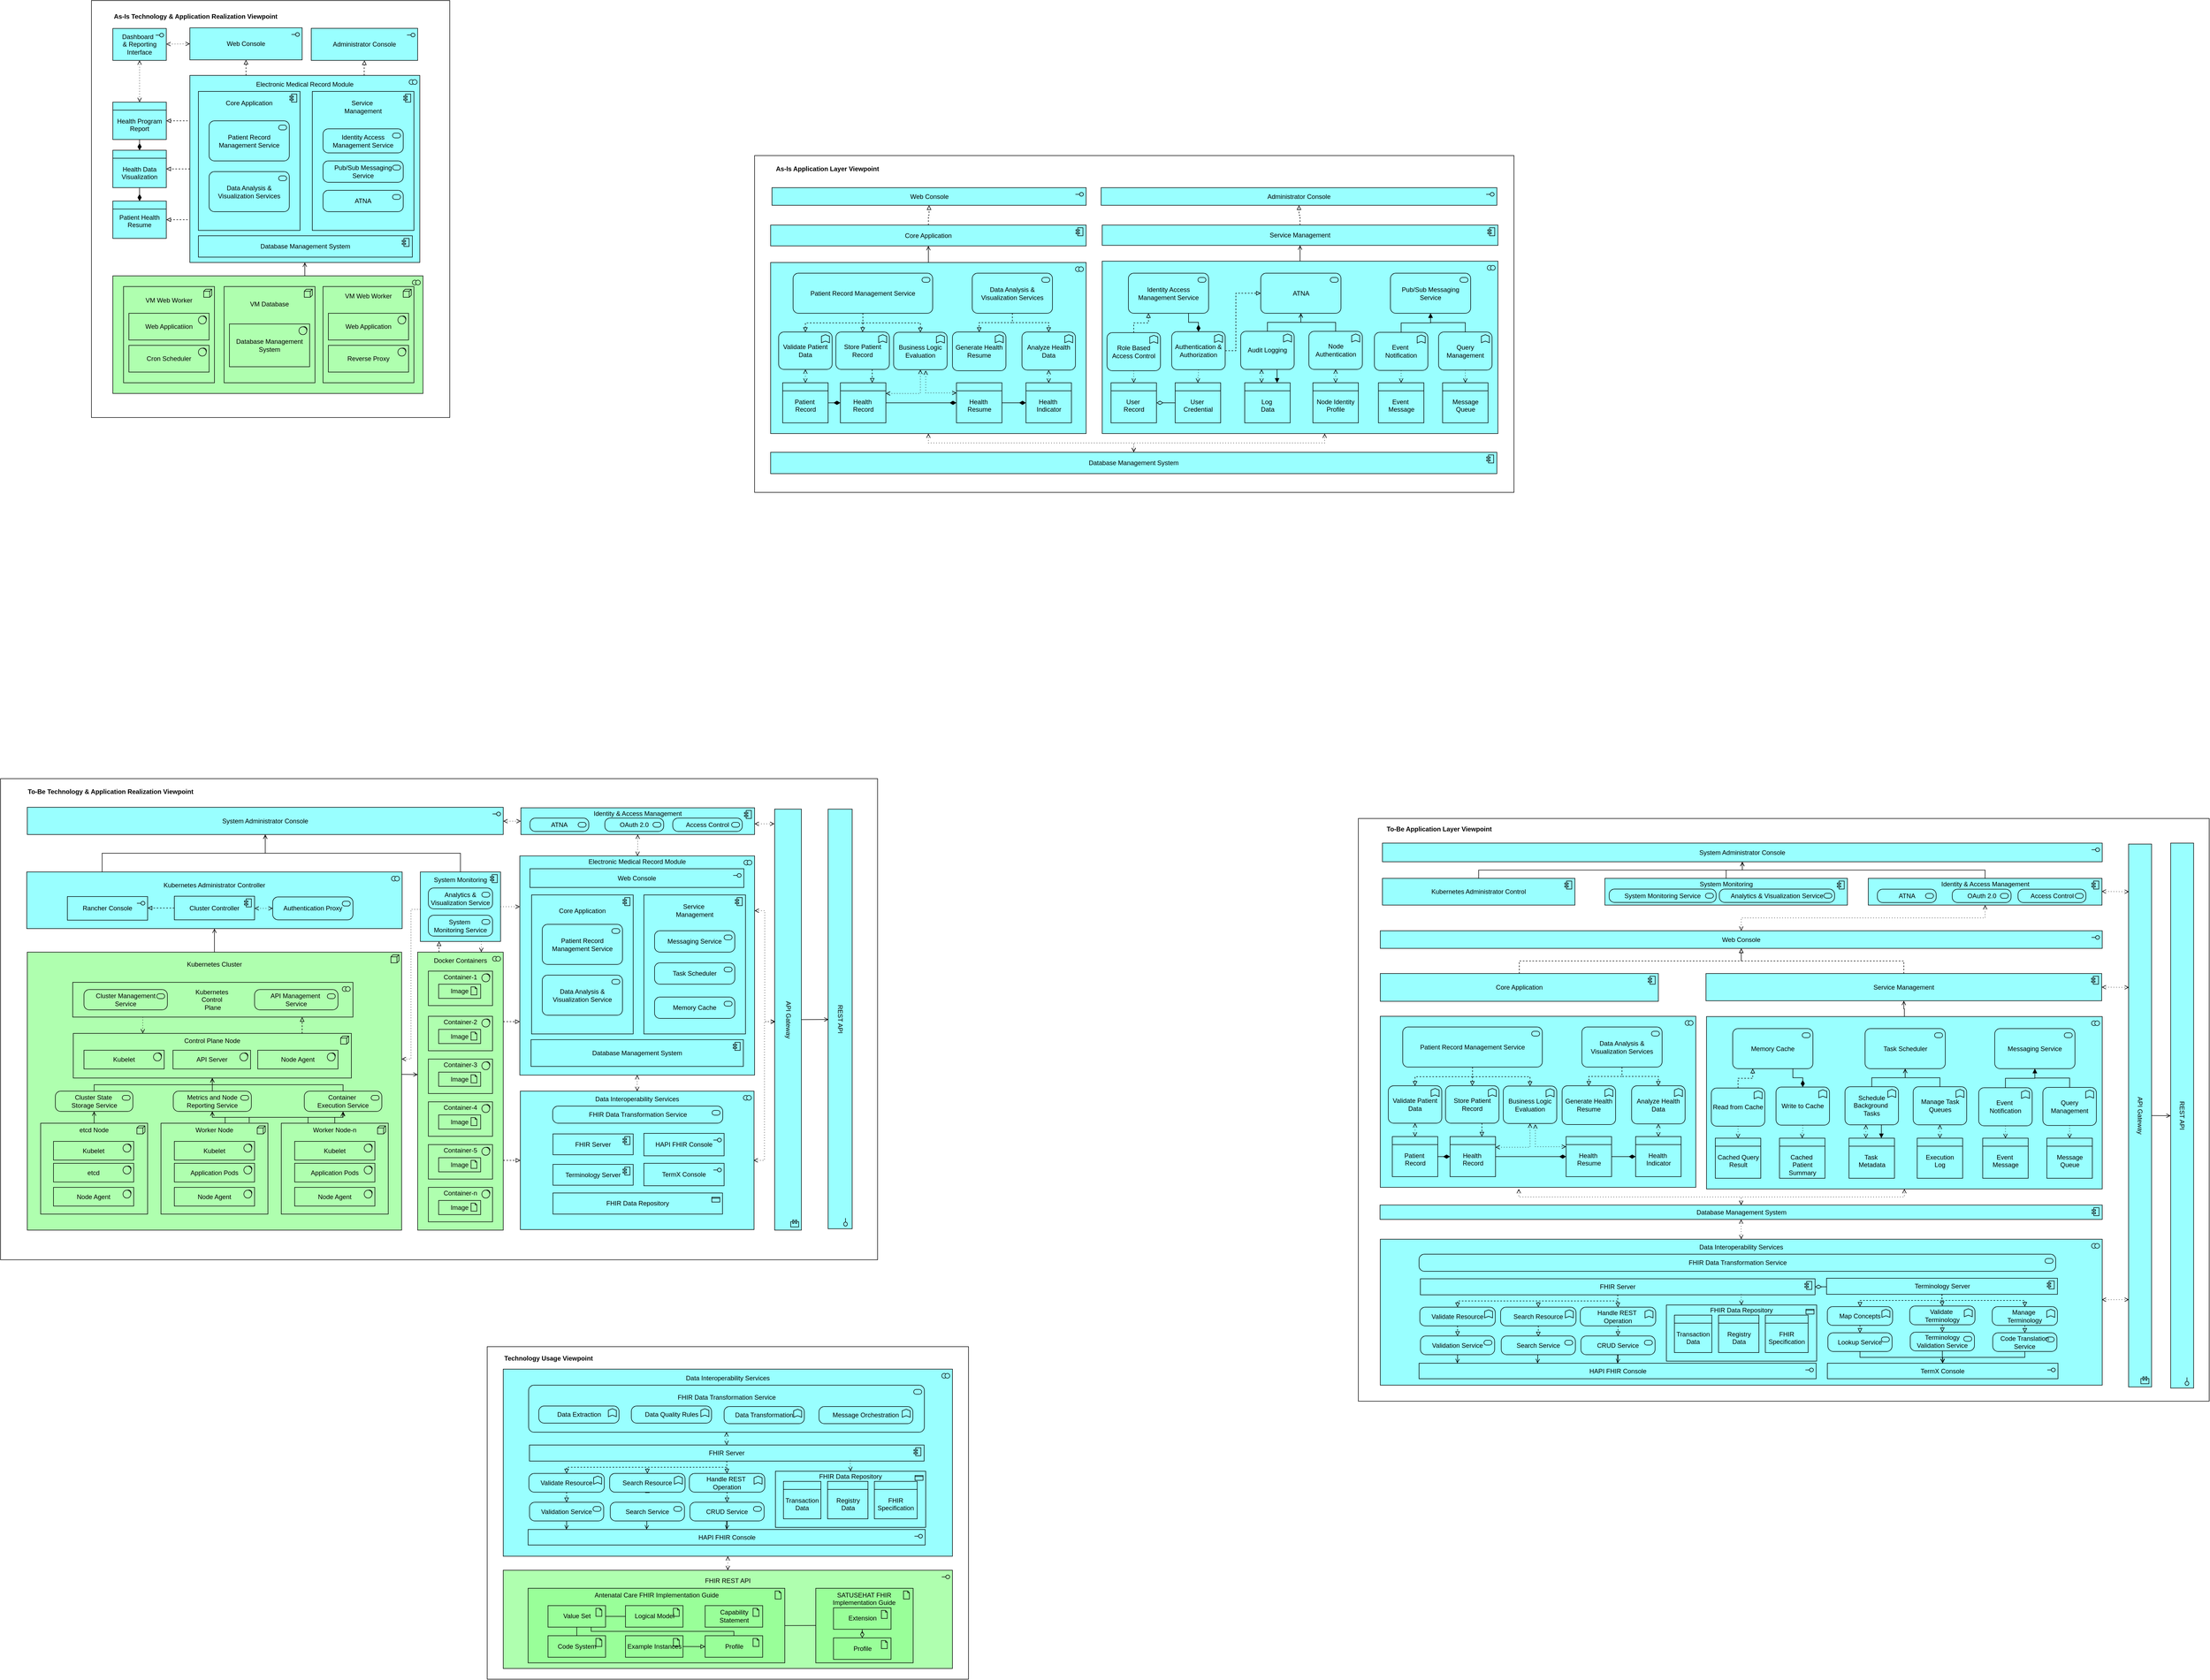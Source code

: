 <mxfile version="27.0.3">
  <diagram name="Page-1" id="rG1aWR5nTBu968VJAlu0">
    <mxGraphModel dx="5124" dy="2352" grid="1" gridSize="10" guides="1" tooltips="1" connect="1" arrows="1" fold="1" page="1" pageScale="1" pageWidth="850" pageHeight="1100" math="0" shadow="0">
      <root>
        <mxCell id="0" />
        <mxCell id="1" parent="0" />
        <mxCell id="8IR9IB2kAjyOWW3M31Co-822" value="" style="rounded=0;whiteSpace=wrap;html=1;" vertex="1" parent="1">
          <mxGeometry x="990" y="2578" width="900" height="622" as="geometry" />
        </mxCell>
        <mxCell id="8IR9IB2kAjyOWW3M31Co-812" value="FHIR REST API&lt;div&gt;&lt;br&gt;&lt;/div&gt;&lt;div&gt;&lt;br&gt;&lt;/div&gt;&lt;div&gt;&lt;br&gt;&lt;/div&gt;&lt;div&gt;&lt;br&gt;&lt;/div&gt;&lt;div&gt;&lt;br&gt;&lt;/div&gt;&lt;div&gt;&lt;br&gt;&lt;/div&gt;&lt;div&gt;&lt;br&gt;&lt;/div&gt;&lt;div&gt;&lt;br&gt;&lt;/div&gt;&lt;div&gt;&lt;br&gt;&lt;/div&gt;&lt;div&gt;&lt;br&gt;&lt;/div&gt;" style="html=1;outlineConnect=0;whiteSpace=wrap;fillColor=#AFFFAF;shape=mxgraph.archimate3.application;appType=interface;archiType=square;movable=1;resizable=1;rotatable=1;deletable=1;editable=1;locked=0;connectable=1;" vertex="1" parent="1">
          <mxGeometry x="1020" y="2996.15" width="840" height="183.85" as="geometry" />
        </mxCell>
        <mxCell id="8IR9IB2kAjyOWW3M31Co-163" value="" style="rounded=0;whiteSpace=wrap;html=1;movable=1;resizable=1;rotatable=1;deletable=1;editable=1;locked=0;connectable=1;" vertex="1" parent="1">
          <mxGeometry x="80" y="1515.5" width="1640" height="900" as="geometry" />
        </mxCell>
        <mxCell id="8IR9IB2kAjyOWW3M31Co-363" value="Electronic Medical Record Module&lt;div&gt;&lt;br&gt;&lt;/div&gt;&lt;div&gt;&lt;br&gt;&lt;/div&gt;&lt;div&gt;&lt;br&gt;&lt;/div&gt;&lt;div&gt;&lt;br&gt;&lt;/div&gt;&lt;div&gt;&lt;br&gt;&lt;/div&gt;&lt;div&gt;&lt;br&gt;&lt;/div&gt;&lt;div&gt;&lt;br&gt;&lt;/div&gt;&lt;div&gt;&lt;br&gt;&lt;/div&gt;&lt;div&gt;&lt;br&gt;&lt;/div&gt;&lt;div&gt;&lt;br&gt;&lt;/div&gt;&lt;div&gt;&lt;br&gt;&lt;/div&gt;&lt;div&gt;&lt;br&gt;&lt;/div&gt;&lt;div&gt;&lt;br&gt;&lt;/div&gt;&lt;div&gt;&lt;br&gt;&lt;/div&gt;&lt;div&gt;&lt;br&gt;&lt;/div&gt;&lt;div&gt;&lt;br&gt;&lt;/div&gt;&lt;div&gt;&lt;br&gt;&lt;/div&gt;&lt;div&gt;&lt;br&gt;&lt;/div&gt;&lt;div&gt;&lt;br&gt;&lt;/div&gt;&lt;div&gt;&lt;br&gt;&lt;/div&gt;&lt;div&gt;&lt;br&gt;&lt;/div&gt;&lt;div&gt;&lt;br&gt;&lt;/div&gt;&lt;div&gt;&lt;br&gt;&lt;/div&gt;&lt;div&gt;&lt;br&gt;&lt;/div&gt;&lt;div&gt;&lt;br&gt;&lt;/div&gt;&lt;div&gt;&lt;br&gt;&lt;/div&gt;&lt;div&gt;&lt;br&gt;&lt;/div&gt;" style="html=1;outlineConnect=0;whiteSpace=wrap;fillColor=#99ffff;shape=mxgraph.archimate3.application;appType=collab;archiType=square;movable=1;resizable=1;rotatable=1;deletable=1;editable=1;locked=0;connectable=1;" vertex="1" parent="1">
          <mxGeometry x="1051" y="1660" width="439" height="410" as="geometry" />
        </mxCell>
        <mxCell id="8IR9IB2kAjyOWW3M31Co-169" value="&lt;div&gt;&lt;div&gt;Kubernetes Cluster&lt;/div&gt;&lt;/div&gt;&lt;div&gt;&lt;br&gt;&lt;/div&gt;&lt;div&gt;&lt;br&gt;&lt;/div&gt;&lt;div&gt;&lt;br&gt;&lt;/div&gt;&lt;div&gt;&lt;br&gt;&lt;/div&gt;&lt;div&gt;&lt;br&gt;&lt;/div&gt;&lt;div&gt;&lt;br&gt;&lt;/div&gt;&lt;div&gt;&lt;br&gt;&lt;/div&gt;&lt;div&gt;&lt;br&gt;&lt;/div&gt;&lt;div&gt;&lt;br&gt;&lt;/div&gt;&lt;div&gt;&lt;br&gt;&lt;/div&gt;&lt;div&gt;&lt;br&gt;&lt;/div&gt;&lt;div&gt;&lt;br&gt;&lt;/div&gt;&lt;div&gt;&lt;br&gt;&lt;/div&gt;&lt;div&gt;&lt;br&gt;&lt;/div&gt;&lt;div&gt;&lt;br&gt;&lt;/div&gt;&lt;div&gt;&lt;br&gt;&lt;/div&gt;&lt;div&gt;&lt;br&gt;&lt;/div&gt;&lt;div&gt;&lt;br&gt;&lt;/div&gt;&lt;div&gt;&lt;br&gt;&lt;/div&gt;&lt;div&gt;&lt;br&gt;&lt;/div&gt;&lt;div&gt;&lt;br&gt;&lt;/div&gt;&lt;div&gt;&lt;br&gt;&lt;/div&gt;&lt;div&gt;&lt;br&gt;&lt;/div&gt;&lt;div&gt;&lt;br&gt;&lt;/div&gt;&lt;div&gt;&lt;br&gt;&lt;/div&gt;&lt;div&gt;&lt;br&gt;&lt;/div&gt;&lt;div&gt;&lt;br&gt;&lt;/div&gt;&lt;div&gt;&lt;br&gt;&lt;/div&gt;&lt;div&gt;&lt;br&gt;&lt;/div&gt;&lt;div&gt;&lt;br&gt;&lt;/div&gt;&lt;div&gt;&lt;br&gt;&lt;/div&gt;&lt;div&gt;&lt;br&gt;&lt;/div&gt;&lt;div&gt;&lt;br&gt;&lt;/div&gt;" style="html=1;outlineConnect=0;whiteSpace=wrap;fillColor=#AFFFAF;shape=mxgraph.archimate3.application;appType=node;archiType=square;movable=1;resizable=1;rotatable=1;deletable=1;editable=1;locked=0;connectable=1;" vertex="1" parent="1">
          <mxGeometry x="130" y="1840" width="700" height="520" as="geometry" />
        </mxCell>
        <mxCell id="8IR9IB2kAjyOWW3M31Co-265" value="Kubernetes&amp;nbsp;&lt;div&gt;Control&amp;nbsp;&lt;/div&gt;&lt;div&gt;Plane&lt;/div&gt;" style="html=1;outlineConnect=0;whiteSpace=wrap;fillColor=#AFFFAF;shape=mxgraph.archimate3.application;appType=collab;archiType=square;movable=1;resizable=1;rotatable=1;deletable=1;editable=1;locked=0;connectable=1;" vertex="1" parent="1">
          <mxGeometry x="215" y="1896.5" width="524" height="65" as="geometry" />
        </mxCell>
        <mxCell id="8IR9IB2kAjyOWW3M31Co-63" value="" style="rounded=0;whiteSpace=wrap;html=1;movable=1;resizable=1;rotatable=1;deletable=1;editable=1;locked=0;connectable=1;" vertex="1" parent="1">
          <mxGeometry x="250" y="60" width="670" height="780" as="geometry" />
        </mxCell>
        <mxCell id="8IR9IB2kAjyOWW3M31Co-53" value="Electronic Medical Record Module&lt;div&gt;&lt;br&gt;&lt;/div&gt;&lt;div&gt;&lt;br&gt;&lt;/div&gt;&lt;div&gt;&lt;br&gt;&lt;/div&gt;&lt;div&gt;&lt;br&gt;&lt;/div&gt;&lt;div&gt;&lt;br&gt;&lt;/div&gt;&lt;div&gt;&lt;br&gt;&lt;/div&gt;&lt;div&gt;&lt;br&gt;&lt;/div&gt;&lt;div&gt;&lt;br&gt;&lt;/div&gt;&lt;div&gt;&lt;br&gt;&lt;/div&gt;&lt;div&gt;&lt;br&gt;&lt;/div&gt;&lt;div&gt;&lt;br&gt;&lt;/div&gt;&lt;div&gt;&lt;br&gt;&lt;/div&gt;&lt;div&gt;&lt;br&gt;&lt;/div&gt;&lt;div&gt;&lt;br&gt;&lt;/div&gt;&lt;div&gt;&lt;br&gt;&lt;/div&gt;&lt;div&gt;&lt;br&gt;&lt;/div&gt;&lt;div&gt;&lt;br&gt;&lt;/div&gt;&lt;div&gt;&lt;br&gt;&lt;/div&gt;&lt;div&gt;&lt;br&gt;&lt;/div&gt;&lt;div&gt;&lt;br&gt;&lt;/div&gt;&lt;div&gt;&lt;br&gt;&lt;/div&gt;&lt;div&gt;&lt;br&gt;&lt;/div&gt;" style="html=1;outlineConnect=0;whiteSpace=wrap;fillColor=#99ffff;shape=mxgraph.archimate3.application;appType=collab;archiType=square;movable=1;resizable=1;rotatable=1;deletable=1;editable=1;locked=0;connectable=1;" vertex="1" parent="1">
          <mxGeometry x="434" y="200" width="430" height="350" as="geometry" />
        </mxCell>
        <mxCell id="8IR9IB2kAjyOWW3M31Co-4" value="" style="html=1;outlineConnect=0;whiteSpace=wrap;fillColor=#AFFFAF;shape=mxgraph.archimate3.application;appType=collab;archiType=square;movable=1;resizable=1;rotatable=1;deletable=1;editable=1;locked=0;connectable=1;" vertex="1" parent="1">
          <mxGeometry x="290" y="575" width="580" height="220" as="geometry" />
        </mxCell>
        <mxCell id="8IR9IB2kAjyOWW3M31Co-9" value="VM Database&lt;div&gt;&lt;br&gt;&lt;/div&gt;&lt;div&gt;&lt;br&gt;&lt;/div&gt;&lt;div&gt;&lt;br&gt;&lt;div&gt;&lt;br&gt;&lt;/div&gt;&lt;div&gt;&lt;br&gt;&lt;/div&gt;&lt;div&gt;&lt;br&gt;&lt;/div&gt;&lt;div&gt;&lt;br&gt;&lt;/div&gt;&lt;div&gt;&lt;br&gt;&lt;/div&gt;&lt;/div&gt;" style="html=1;outlineConnect=0;whiteSpace=wrap;fillColor=#AFFFAF;shape=mxgraph.archimate3.application;appType=node;archiType=square;movable=1;resizable=1;rotatable=1;deletable=1;editable=1;locked=0;connectable=1;" vertex="1" parent="1">
          <mxGeometry x="498" y="595" width="170" height="180" as="geometry" />
        </mxCell>
        <mxCell id="8IR9IB2kAjyOWW3M31Co-10" value="VM Web Worker&lt;div&gt;&lt;br&gt;&lt;/div&gt;&lt;div&gt;&lt;br&gt;&lt;div&gt;&lt;br&gt;&lt;/div&gt;&lt;div&gt;&lt;br&gt;&lt;/div&gt;&lt;div&gt;&lt;br&gt;&lt;div&gt;&lt;br&gt;&lt;/div&gt;&lt;div&gt;&lt;br&gt;&lt;/div&gt;&lt;div&gt;&lt;br&gt;&lt;/div&gt;&lt;div&gt;&lt;br&gt;&lt;/div&gt;&lt;div&gt;&lt;br&gt;&lt;/div&gt;&lt;/div&gt;&lt;/div&gt;" style="html=1;outlineConnect=0;whiteSpace=wrap;fillColor=#AFFFAF;shape=mxgraph.archimate3.application;appType=node;archiType=square;movable=1;resizable=1;rotatable=1;deletable=1;editable=1;locked=0;connectable=1;" vertex="1" parent="1">
          <mxGeometry x="683" y="595" width="170" height="180" as="geometry" />
        </mxCell>
        <mxCell id="8IR9IB2kAjyOWW3M31Co-12" value="Web Application" style="html=1;outlineConnect=0;whiteSpace=wrap;fillColor=#AFFFAF;shape=mxgraph.archimate3.application;appType=sysSw;archiType=square;movable=1;resizable=1;rotatable=1;deletable=1;editable=1;locked=0;connectable=1;" vertex="1" parent="1">
          <mxGeometry x="693" y="645" width="150" height="50" as="geometry" />
        </mxCell>
        <mxCell id="8IR9IB2kAjyOWW3M31Co-13" value="Database Management System" style="html=1;outlineConnect=0;whiteSpace=wrap;fillColor=#AFFFAF;shape=mxgraph.archimate3.application;appType=sysSw;archiType=square;movable=1;resizable=1;rotatable=1;deletable=1;editable=1;locked=0;connectable=1;" vertex="1" parent="1">
          <mxGeometry x="508" y="665" width="150" height="80" as="geometry" />
        </mxCell>
        <mxCell id="8IR9IB2kAjyOWW3M31Co-14" value="Reverse Proxy" style="html=1;outlineConnect=0;whiteSpace=wrap;fillColor=#AFFFAF;shape=mxgraph.archimate3.application;appType=sysSw;archiType=square;movable=1;resizable=1;rotatable=1;deletable=1;editable=1;locked=0;connectable=1;" vertex="1" parent="1">
          <mxGeometry x="693" y="705" width="150" height="50" as="geometry" />
        </mxCell>
        <mxCell id="8IR9IB2kAjyOWW3M31Co-19" value="Web Console" style="html=1;outlineConnect=0;whiteSpace=wrap;fillColor=#99ffff;shape=mxgraph.archimate3.application;appType=interface;archiType=square;movable=1;resizable=1;rotatable=1;deletable=1;editable=1;locked=0;connectable=1;" vertex="1" parent="1">
          <mxGeometry x="434" y="111" width="210" height="60" as="geometry" />
        </mxCell>
        <mxCell id="8IR9IB2kAjyOWW3M31Co-30" value="&lt;table cellpadding=&quot;0&quot; cellspacing=&quot;0&quot; style=&quot;font-size:1em;width:100%;height:100%;&quot;&gt;&lt;tbody&gt;&lt;tr style=&quot;height:20px;&quot;&gt;&lt;td align=&quot;center&quot;&gt;&lt;/td&gt;&lt;/tr&gt;&lt;tr&gt;&lt;td valign=&quot;top&quot; style=&quot;padding:4px;&quot;&gt;Patient Health Resume&lt;/td&gt;&lt;/tr&gt;&lt;/tbody&gt;&lt;/table&gt;" style="html=1;outlineConnect=0;whiteSpace=wrap;fillColor=#99ffff;shape=mxgraph.archimate3.businessObject;overflow=fill;movable=1;resizable=1;rotatable=1;deletable=1;editable=1;locked=0;connectable=1;" vertex="1" parent="1">
          <mxGeometry x="290" y="435" width="100" height="70" as="geometry" />
        </mxCell>
        <mxCell id="8IR9IB2kAjyOWW3M31Co-31" value="&lt;br&gt;&lt;div&gt;&lt;br&gt;&lt;/div&gt;&lt;div&gt;Health Data Visualization&lt;/div&gt;" style="html=1;outlineConnect=0;whiteSpace=wrap;fillColor=#99ffff;shape=mxgraph.archimate3.businessObject;overflow=fill;movable=1;resizable=1;rotatable=1;deletable=1;editable=1;locked=0;connectable=1;" vertex="1" parent="1">
          <mxGeometry x="290" y="340" width="100" height="70" as="geometry" />
        </mxCell>
        <mxCell id="8IR9IB2kAjyOWW3M31Co-34" value="&lt;div&gt;&lt;br&gt;&lt;/div&gt;&lt;div&gt;&lt;br&gt;&lt;/div&gt;&lt;div&gt;Health Program Report&lt;/div&gt;" style="html=1;outlineConnect=0;whiteSpace=wrap;fillColor=#99ffff;shape=mxgraph.archimate3.businessObject;overflow=fill;movable=1;resizable=1;rotatable=1;deletable=1;editable=1;locked=0;connectable=1;" vertex="1" parent="1">
          <mxGeometry x="290" y="250" width="100" height="70" as="geometry" />
        </mxCell>
        <mxCell id="8IR9IB2kAjyOWW3M31Co-37" value="Administrator Console" style="html=1;outlineConnect=0;whiteSpace=wrap;fillColor=#99ffff;shape=mxgraph.archimate3.application;appType=interface;archiType=square;movable=1;resizable=1;rotatable=1;deletable=1;editable=1;locked=0;connectable=1;" vertex="1" parent="1">
          <mxGeometry x="661" y="112" width="199" height="60" as="geometry" />
        </mxCell>
        <mxCell id="8IR9IB2kAjyOWW3M31Co-43" value="" style="edgeStyle=elbowEdgeStyle;html=1;endArrow=block;elbow=vertical;endFill=0;dashed=1;rounded=0;entryX=1;entryY=0.5;entryDx=0;entryDy=0;entryPerimeter=0;movable=1;resizable=1;rotatable=1;deletable=1;editable=1;locked=0;connectable=1;" edge="1" parent="1" target="8IR9IB2kAjyOWW3M31Co-34">
          <mxGeometry width="160" relative="1" as="geometry">
            <mxPoint x="430" y="285" as="sourcePoint" />
            <mxPoint x="570" y="540" as="targetPoint" />
          </mxGeometry>
        </mxCell>
        <mxCell id="8IR9IB2kAjyOWW3M31Co-45" value="" style="edgeStyle=elbowEdgeStyle;html=1;endArrow=block;elbow=vertical;endFill=0;dashed=1;rounded=0;entryX=1;entryY=0.5;entryDx=0;entryDy=0;entryPerimeter=0;movable=1;resizable=1;rotatable=1;deletable=1;editable=1;locked=0;connectable=1;" edge="1" parent="1" target="8IR9IB2kAjyOWW3M31Co-30">
          <mxGeometry width="160" relative="1" as="geometry">
            <mxPoint x="430" y="470" as="sourcePoint" />
            <mxPoint x="400" y="385" as="targetPoint" />
          </mxGeometry>
        </mxCell>
        <mxCell id="8IR9IB2kAjyOWW3M31Co-54" value="" style="edgeStyle=elbowEdgeStyle;html=1;endArrow=block;elbow=vertical;endFill=0;dashed=1;rounded=0;entryX=1;entryY=0.5;entryDx=0;entryDy=0;entryPerimeter=0;movable=1;resizable=1;rotatable=1;deletable=1;editable=1;locked=0;connectable=1;" edge="1" parent="1" source="8IR9IB2kAjyOWW3M31Co-53" target="8IR9IB2kAjyOWW3M31Co-31">
          <mxGeometry width="160" relative="1" as="geometry">
            <mxPoint x="440" y="295" as="sourcePoint" />
            <mxPoint x="400" y="295" as="targetPoint" />
          </mxGeometry>
        </mxCell>
        <mxCell id="8IR9IB2kAjyOWW3M31Co-55" value="" style="edgeStyle=elbowEdgeStyle;html=1;endArrow=block;elbow=vertical;endFill=0;dashed=1;rounded=0;movable=1;resizable=1;rotatable=1;deletable=1;editable=1;locked=0;connectable=1;" edge="1" parent="1" target="8IR9IB2kAjyOWW3M31Co-19">
          <mxGeometry width="160" relative="1" as="geometry">
            <mxPoint x="539" y="200" as="sourcePoint" />
            <mxPoint x="536.92" y="189.995" as="targetPoint" />
          </mxGeometry>
        </mxCell>
        <mxCell id="8IR9IB2kAjyOWW3M31Co-56" value="" style="edgeStyle=elbowEdgeStyle;html=1;endArrow=block;elbow=vertical;endFill=0;dashed=1;rounded=0;entryX=0.5;entryY=1;entryDx=0;entryDy=0;entryPerimeter=0;movable=1;resizable=1;rotatable=1;deletable=1;editable=1;locked=0;connectable=1;" edge="1" parent="1" target="8IR9IB2kAjyOWW3M31Co-37">
          <mxGeometry width="160" relative="1" as="geometry">
            <mxPoint x="760" y="200" as="sourcePoint" />
            <mxPoint x="546.92" y="199.995" as="targetPoint" />
          </mxGeometry>
        </mxCell>
        <mxCell id="8IR9IB2kAjyOWW3M31Co-57" value="" style="edgeStyle=elbowEdgeStyle;html=1;endArrow=open;elbow=vertical;endFill=1;rounded=0;movable=1;resizable=1;rotatable=1;deletable=1;editable=1;locked=0;connectable=1;" edge="1" parent="1" target="8IR9IB2kAjyOWW3M31Co-53">
          <mxGeometry width="160" relative="1" as="geometry">
            <mxPoint x="649" y="575" as="sourcePoint" />
            <mxPoint x="650" y="550" as="targetPoint" />
          </mxGeometry>
        </mxCell>
        <mxCell id="8IR9IB2kAjyOWW3M31Co-58" value="" style="edgeStyle=elbowEdgeStyle;html=1;endArrow=open;elbow=vertical;endFill=0;dashed=1;startArrow=open;startFill=0;dashPattern=1 4;rounded=0;exitX=0.5;exitY=1;exitDx=0;exitDy=0;exitPerimeter=0;entryX=0.5;entryY=0;entryDx=0;entryDy=0;entryPerimeter=0;movable=1;resizable=1;rotatable=1;deletable=1;editable=1;locked=0;connectable=1;" edge="1" parent="1" source="8IR9IB2kAjyOWW3M31Co-64" target="8IR9IB2kAjyOWW3M31Co-34">
          <mxGeometry width="160" relative="1" as="geometry">
            <mxPoint x="890" y="840" as="sourcePoint" />
            <mxPoint x="1050" y="840" as="targetPoint" />
            <Array as="points" />
          </mxGeometry>
        </mxCell>
        <mxCell id="8IR9IB2kAjyOWW3M31Co-61" value="" style="html=1;startArrow=diamondThin;startFill=1;edgeStyle=elbowEdgeStyle;elbow=vertical;startSize=10;endArrow=none;endFill=0;rounded=0;exitX=0.5;exitY=0;exitDx=0;exitDy=0;exitPerimeter=0;movable=1;resizable=1;rotatable=1;deletable=1;editable=1;locked=0;connectable=1;" edge="1" parent="1" source="8IR9IB2kAjyOWW3M31Co-31">
          <mxGeometry width="160" relative="1" as="geometry">
            <mxPoint x="410" y="280" as="sourcePoint" />
            <mxPoint x="340" y="320" as="targetPoint" />
          </mxGeometry>
        </mxCell>
        <mxCell id="8IR9IB2kAjyOWW3M31Co-62" value="" style="html=1;startArrow=diamondThin;startFill=1;edgeStyle=elbowEdgeStyle;elbow=vertical;startSize=10;endArrow=none;endFill=0;rounded=0;entryX=0.5;entryY=1;entryDx=0;entryDy=0;entryPerimeter=0;movable=1;resizable=1;rotatable=1;deletable=1;editable=1;locked=0;connectable=1;" edge="1" parent="1" source="8IR9IB2kAjyOWW3M31Co-30" target="8IR9IB2kAjyOWW3M31Co-31">
          <mxGeometry width="160" relative="1" as="geometry">
            <mxPoint x="410" y="280" as="sourcePoint" />
            <mxPoint x="570" y="280" as="targetPoint" />
          </mxGeometry>
        </mxCell>
        <mxCell id="8IR9IB2kAjyOWW3M31Co-65" value="" style="edgeStyle=elbowEdgeStyle;html=1;endArrow=open;elbow=vertical;endFill=0;dashed=1;startArrow=open;startFill=0;dashPattern=1 4;rounded=0;entryX=1;entryY=0.5;entryDx=0;entryDy=0;entryPerimeter=0;movable=1;resizable=1;rotatable=1;deletable=1;editable=1;locked=0;connectable=1;exitX=0;exitY=0.5;exitDx=0;exitDy=0;exitPerimeter=0;" edge="1" parent="1" source="8IR9IB2kAjyOWW3M31Co-19" target="8IR9IB2kAjyOWW3M31Co-64">
          <mxGeometry width="160" relative="1" as="geometry">
            <mxPoint x="430" y="141" as="sourcePoint" />
            <mxPoint x="340" y="250" as="targetPoint" />
            <Array as="points" />
          </mxGeometry>
        </mxCell>
        <mxCell id="8IR9IB2kAjyOWW3M31Co-64" value="Dashboard&amp;nbsp;&amp;nbsp;&lt;div&gt;&amp;amp; Reporting Interface&lt;/div&gt;" style="html=1;outlineConnect=0;whiteSpace=wrap;fillColor=#99ffff;shape=mxgraph.archimate3.application;appType=interface;archiType=square;movable=1;resizable=1;rotatable=1;deletable=1;editable=1;locked=0;connectable=1;" vertex="1" parent="1">
          <mxGeometry x="290" y="112.25" width="100" height="59.75" as="geometry" />
        </mxCell>
        <mxCell id="8IR9IB2kAjyOWW3M31Co-68" value="As-Is Technology &amp;amp; Application Realization Viewpoint" style="text;html=1;align=left;verticalAlign=middle;whiteSpace=wrap;rounded=0;fontStyle=1;movable=1;resizable=1;rotatable=1;deletable=1;editable=1;locked=0;connectable=1;" vertex="1" parent="1">
          <mxGeometry x="290" y="80" width="330" height="20" as="geometry" />
        </mxCell>
        <mxCell id="8IR9IB2kAjyOWW3M31Co-198" value="To-Be Technology &amp;amp; Application Realization Viewpoint" style="text;html=1;align=left;verticalAlign=middle;whiteSpace=wrap;rounded=0;fontStyle=1;movable=1;resizable=1;rotatable=1;deletable=1;editable=1;locked=0;connectable=1;" vertex="1" parent="1">
          <mxGeometry x="129" y="1530" width="330" height="20" as="geometry" />
        </mxCell>
        <mxCell id="8IR9IB2kAjyOWW3M31Co-204" value="&lt;div&gt;&lt;div&gt;Control Plane Node&lt;/div&gt;&lt;/div&gt;&lt;div&gt;&lt;br&gt;&lt;/div&gt;&lt;div&gt;&lt;br&gt;&lt;/div&gt;&lt;div&gt;&lt;br&gt;&lt;/div&gt;&lt;div&gt;&lt;br&gt;&lt;/div&gt;" style="html=1;outlineConnect=0;whiteSpace=wrap;fillColor=#AFFFAF;shape=mxgraph.archimate3.application;appType=node;archiType=square;movable=1;resizable=1;rotatable=1;deletable=1;editable=1;locked=0;connectable=1;" vertex="1" parent="1">
          <mxGeometry x="216" y="1992" width="520" height="83.5" as="geometry" />
        </mxCell>
        <mxCell id="8IR9IB2kAjyOWW3M31Co-205" value="Kubelet" style="html=1;outlineConnect=0;whiteSpace=wrap;fillColor=#AFFFAF;shape=mxgraph.archimate3.application;appType=sysSw;archiType=square;movable=1;resizable=1;rotatable=1;deletable=1;editable=1;locked=0;connectable=1;" vertex="1" parent="1">
          <mxGeometry x="236" y="2023.5" width="150" height="35" as="geometry" />
        </mxCell>
        <mxCell id="8IR9IB2kAjyOWW3M31Co-206" value="API Server" style="html=1;outlineConnect=0;whiteSpace=wrap;fillColor=#AFFFAF;shape=mxgraph.archimate3.application;appType=sysSw;archiType=square;movable=1;resizable=1;rotatable=1;deletable=1;editable=1;locked=0;connectable=1;" vertex="1" parent="1">
          <mxGeometry x="402.5" y="2023.5" width="145" height="35" as="geometry" />
        </mxCell>
        <mxCell id="8IR9IB2kAjyOWW3M31Co-207" value="Node Agent" style="html=1;outlineConnect=0;whiteSpace=wrap;fillColor=#AFFFAF;shape=mxgraph.archimate3.application;appType=sysSw;archiType=square;movable=1;resizable=1;rotatable=1;deletable=1;editable=1;locked=0;connectable=1;" vertex="1" parent="1">
          <mxGeometry x="561" y="2023.5" width="150" height="35" as="geometry" />
        </mxCell>
        <mxCell id="8IR9IB2kAjyOWW3M31Co-216" value="&lt;div&gt;&lt;div&gt;Worker Node&lt;/div&gt;&lt;/div&gt;&lt;div&gt;&lt;br&gt;&lt;/div&gt;&lt;div&gt;&lt;br&gt;&lt;/div&gt;&lt;div&gt;&lt;br&gt;&lt;/div&gt;&lt;div&gt;&lt;br&gt;&lt;/div&gt;&lt;div&gt;&lt;br&gt;&lt;/div&gt;&lt;div&gt;&lt;br&gt;&lt;/div&gt;&lt;div&gt;&lt;br&gt;&lt;/div&gt;&lt;div&gt;&lt;br&gt;&lt;/div&gt;&lt;div&gt;&lt;br&gt;&lt;/div&gt;&lt;div&gt;&lt;br&gt;&lt;/div&gt;" style="html=1;outlineConnect=0;whiteSpace=wrap;fillColor=#AFFFAF;shape=mxgraph.archimate3.application;appType=node;archiType=square;movable=1;resizable=1;rotatable=1;deletable=1;editable=1;locked=0;connectable=1;" vertex="1" parent="1">
          <mxGeometry x="380" y="2160" width="200" height="170" as="geometry" />
        </mxCell>
        <mxCell id="8IR9IB2kAjyOWW3M31Co-217" value="Kubelet" style="html=1;outlineConnect=0;whiteSpace=wrap;fillColor=#AFFFAF;shape=mxgraph.archimate3.application;appType=sysSw;archiType=square;movable=1;resizable=1;rotatable=1;deletable=1;editable=1;locked=0;connectable=1;" vertex="1" parent="1">
          <mxGeometry x="405" y="2194" width="150" height="35" as="geometry" />
        </mxCell>
        <mxCell id="8IR9IB2kAjyOWW3M31Co-218" value="Application Pods" style="html=1;outlineConnect=0;whiteSpace=wrap;fillColor=#AFFFAF;shape=mxgraph.archimate3.application;appType=sysSw;archiType=square;movable=1;resizable=1;rotatable=1;deletable=1;editable=1;locked=0;connectable=1;" vertex="1" parent="1">
          <mxGeometry x="405" y="2235" width="150" height="35" as="geometry" />
        </mxCell>
        <mxCell id="8IR9IB2kAjyOWW3M31Co-219" value="Node Agent" style="html=1;outlineConnect=0;whiteSpace=wrap;fillColor=#AFFFAF;shape=mxgraph.archimate3.application;appType=sysSw;archiType=square;movable=1;resizable=1;rotatable=1;deletable=1;editable=1;locked=0;connectable=1;" vertex="1" parent="1">
          <mxGeometry x="405" y="2280" width="150" height="35" as="geometry" />
        </mxCell>
        <mxCell id="8IR9IB2kAjyOWW3M31Co-220" value="&lt;div&gt;&lt;div&gt;Worker Node-n&lt;/div&gt;&lt;/div&gt;&lt;div&gt;&lt;br&gt;&lt;/div&gt;&lt;div&gt;&lt;br&gt;&lt;/div&gt;&lt;div&gt;&lt;br&gt;&lt;/div&gt;&lt;div&gt;&lt;br&gt;&lt;/div&gt;&lt;div&gt;&lt;br&gt;&lt;/div&gt;&lt;div&gt;&lt;br&gt;&lt;/div&gt;&lt;div&gt;&lt;br&gt;&lt;/div&gt;&lt;div&gt;&lt;br&gt;&lt;/div&gt;&lt;div&gt;&lt;br&gt;&lt;/div&gt;&lt;div&gt;&lt;br&gt;&lt;/div&gt;" style="html=1;outlineConnect=0;whiteSpace=wrap;fillColor=#AFFFAF;shape=mxgraph.archimate3.application;appType=node;archiType=square;movable=1;resizable=1;rotatable=1;deletable=1;editable=1;locked=0;connectable=1;" vertex="1" parent="1">
          <mxGeometry x="605" y="2160" width="200" height="170" as="geometry" />
        </mxCell>
        <mxCell id="8IR9IB2kAjyOWW3M31Co-221" value="Kubelet" style="html=1;outlineConnect=0;whiteSpace=wrap;fillColor=#AFFFAF;shape=mxgraph.archimate3.application;appType=sysSw;archiType=square;movable=1;resizable=1;rotatable=1;deletable=1;editable=1;locked=0;connectable=1;" vertex="1" parent="1">
          <mxGeometry x="630" y="2194" width="150" height="35" as="geometry" />
        </mxCell>
        <mxCell id="8IR9IB2kAjyOWW3M31Co-222" value="Application Pods" style="html=1;outlineConnect=0;whiteSpace=wrap;fillColor=#AFFFAF;shape=mxgraph.archimate3.application;appType=sysSw;archiType=square;movable=1;resizable=1;rotatable=1;deletable=1;editable=1;locked=0;connectable=1;" vertex="1" parent="1">
          <mxGeometry x="630" y="2235" width="150" height="35" as="geometry" />
        </mxCell>
        <mxCell id="8IR9IB2kAjyOWW3M31Co-223" value="Node Agent" style="html=1;outlineConnect=0;whiteSpace=wrap;fillColor=#AFFFAF;shape=mxgraph.archimate3.application;appType=sysSw;archiType=square;movable=1;resizable=1;rotatable=1;deletable=1;editable=1;locked=0;connectable=1;" vertex="1" parent="1">
          <mxGeometry x="630" y="2280" width="150" height="35" as="geometry" />
        </mxCell>
        <mxCell id="8IR9IB2kAjyOWW3M31Co-232" value="&lt;span class=&quot;_fadeIn_m1hgl_8&quot;&gt;Cluster &lt;/span&gt;&lt;span class=&quot;_fadeIn_m1hgl_8&quot;&gt;State&amp;nbsp;&lt;/span&gt;&lt;div&gt;&lt;span class=&quot;_fadeIn_m1hgl_8&quot;&gt;Storage &lt;/span&gt;&lt;span class=&quot;_fadeIn_m1hgl_8&quot;&gt;Service&lt;/span&gt;&lt;/div&gt;" style="html=1;outlineConnect=0;whiteSpace=wrap;fillColor=#AFFFAF;shape=mxgraph.archimate3.application;appType=serv;archiType=rounded;movable=1;resizable=1;rotatable=1;deletable=1;editable=1;locked=0;connectable=1;" vertex="1" parent="1">
          <mxGeometry x="182.5" y="2100" width="145" height="38" as="geometry" />
        </mxCell>
        <mxCell id="8IR9IB2kAjyOWW3M31Co-234" value="Metrics and Node Reporting Service" style="html=1;outlineConnect=0;whiteSpace=wrap;fillColor=#AFFFAF;shape=mxgraph.archimate3.application;appType=serv;archiType=rounded;movable=1;resizable=1;rotatable=1;deletable=1;editable=1;locked=0;connectable=1;" vertex="1" parent="1">
          <mxGeometry x="403" y="2100" width="146" height="38" as="geometry" />
        </mxCell>
        <mxCell id="8IR9IB2kAjyOWW3M31Co-233" value="Container&amp;nbsp;&lt;div&gt;Execution Service&lt;/div&gt;" style="html=1;outlineConnect=0;whiteSpace=wrap;fillColor=#AFFFAF;shape=mxgraph.archimate3.application;appType=serv;archiType=rounded;movable=1;resizable=1;rotatable=1;deletable=1;editable=1;locked=0;connectable=1;" vertex="1" parent="1">
          <mxGeometry x="648" y="2100" width="145" height="38" as="geometry" />
        </mxCell>
        <mxCell id="8IR9IB2kAjyOWW3M31Co-235" style="edgeStyle=orthogonalEdgeStyle;rounded=0;orthogonalLoop=1;jettySize=auto;html=1;exitX=0.5;exitY=1;exitDx=0;exitDy=0;exitPerimeter=0;movable=1;resizable=1;rotatable=1;deletable=1;editable=1;locked=0;connectable=1;" edge="1" parent="1" source="8IR9IB2kAjyOWW3M31Co-233" target="8IR9IB2kAjyOWW3M31Co-233">
          <mxGeometry relative="1" as="geometry" />
        </mxCell>
        <mxCell id="8IR9IB2kAjyOWW3M31Co-236" value="&lt;div&gt;&lt;div&gt;etcd Node&lt;/div&gt;&lt;/div&gt;&lt;div&gt;&lt;br&gt;&lt;/div&gt;&lt;div&gt;&lt;br&gt;&lt;/div&gt;&lt;div&gt;&lt;br&gt;&lt;/div&gt;&lt;div&gt;&lt;br&gt;&lt;/div&gt;&lt;div&gt;&lt;br&gt;&lt;/div&gt;&lt;div&gt;&lt;br&gt;&lt;/div&gt;&lt;div&gt;&lt;br&gt;&lt;/div&gt;&lt;div&gt;&lt;br&gt;&lt;/div&gt;&lt;div&gt;&lt;br&gt;&lt;/div&gt;&lt;div&gt;&lt;br&gt;&lt;/div&gt;" style="html=1;outlineConnect=0;whiteSpace=wrap;fillColor=#AFFFAF;shape=mxgraph.archimate3.application;appType=node;archiType=square;movable=1;resizable=1;rotatable=1;deletable=1;editable=1;locked=0;connectable=1;" vertex="1" parent="1">
          <mxGeometry x="155" y="2160" width="200" height="170" as="geometry" />
        </mxCell>
        <mxCell id="8IR9IB2kAjyOWW3M31Co-237" value="Kubelet" style="html=1;outlineConnect=0;whiteSpace=wrap;fillColor=#AFFFAF;shape=mxgraph.archimate3.application;appType=sysSw;archiType=square;movable=1;resizable=1;rotatable=1;deletable=1;editable=1;locked=0;connectable=1;" vertex="1" parent="1">
          <mxGeometry x="179" y="2194" width="150" height="35" as="geometry" />
        </mxCell>
        <mxCell id="8IR9IB2kAjyOWW3M31Co-238" value="etcd" style="html=1;outlineConnect=0;whiteSpace=wrap;fillColor=#AFFFAF;shape=mxgraph.archimate3.application;appType=sysSw;archiType=square;movable=1;resizable=1;rotatable=1;deletable=1;editable=1;locked=0;connectable=1;" vertex="1" parent="1">
          <mxGeometry x="179" y="2235" width="150" height="35" as="geometry" />
        </mxCell>
        <mxCell id="8IR9IB2kAjyOWW3M31Co-239" value="Node Agent" style="html=1;outlineConnect=0;whiteSpace=wrap;fillColor=#AFFFAF;shape=mxgraph.archimate3.application;appType=sysSw;archiType=square;movable=1;resizable=1;rotatable=1;deletable=1;editable=1;locked=0;connectable=1;" vertex="1" parent="1">
          <mxGeometry x="179" y="2280" width="150" height="35" as="geometry" />
        </mxCell>
        <mxCell id="8IR9IB2kAjyOWW3M31Co-241" value="Cluster Management Service" style="html=1;outlineConnect=0;whiteSpace=wrap;fillColor=#AFFFAF;shape=mxgraph.archimate3.application;appType=serv;archiType=rounded;movable=1;resizable=1;rotatable=1;deletable=1;editable=1;locked=0;connectable=1;" vertex="1" parent="1">
          <mxGeometry x="236" y="1910" width="156" height="38" as="geometry" />
        </mxCell>
        <mxCell id="8IR9IB2kAjyOWW3M31Co-242" value="API Management&amp;nbsp;&lt;div&gt;Service&lt;/div&gt;" style="html=1;outlineConnect=0;whiteSpace=wrap;fillColor=#AFFFAF;shape=mxgraph.archimate3.application;appType=serv;archiType=rounded;movable=1;resizable=1;rotatable=1;deletable=1;editable=1;locked=0;connectable=1;" vertex="1" parent="1">
          <mxGeometry x="555" y="1910" width="156" height="38" as="geometry" />
        </mxCell>
        <mxCell id="8IR9IB2kAjyOWW3M31Co-244" value="" style="edgeStyle=elbowEdgeStyle;html=1;endArrow=open;elbow=vertical;endFill=1;rounded=0;exitX=0.5;exitY=0;exitDx=0;exitDy=0;exitPerimeter=0;entryX=0.5;entryY=1;entryDx=0;entryDy=0;entryPerimeter=0;movable=1;resizable=1;rotatable=1;deletable=1;editable=1;locked=0;connectable=1;" edge="1" parent="1" source="8IR9IB2kAjyOWW3M31Co-236" target="8IR9IB2kAjyOWW3M31Co-232">
          <mxGeometry width="160" relative="1" as="geometry">
            <mxPoint x="470" y="2340" as="sourcePoint" />
            <mxPoint x="630" y="2340" as="targetPoint" />
          </mxGeometry>
        </mxCell>
        <mxCell id="8IR9IB2kAjyOWW3M31Co-254" value="" style="edgeStyle=elbowEdgeStyle;html=1;endArrow=open;elbow=vertical;endFill=1;rounded=0;entryX=0.5;entryY=1;entryDx=0;entryDy=0;entryPerimeter=0;movable=1;resizable=1;rotatable=1;deletable=1;editable=1;locked=0;connectable=1;" edge="1" parent="1" target="8IR9IB2kAjyOWW3M31Co-234">
          <mxGeometry width="160" relative="1" as="geometry">
            <mxPoint x="500" y="2160" as="sourcePoint" />
            <mxPoint x="495" y="2140" as="targetPoint" />
          </mxGeometry>
        </mxCell>
        <mxCell id="8IR9IB2kAjyOWW3M31Co-255" value="" style="edgeStyle=elbowEdgeStyle;html=1;endArrow=open;elbow=vertical;endFill=1;rounded=0;exitX=0.5;exitY=0;exitDx=0;exitDy=0;exitPerimeter=0;entryX=0.5;entryY=1;entryDx=0;entryDy=0;entryPerimeter=0;movable=1;resizable=1;rotatable=1;deletable=1;editable=1;locked=0;connectable=1;" edge="1" parent="1" source="8IR9IB2kAjyOWW3M31Co-220" target="8IR9IB2kAjyOWW3M31Co-233">
          <mxGeometry width="160" relative="1" as="geometry">
            <mxPoint x="520" y="2180" as="sourcePoint" />
            <mxPoint x="680" y="2180" as="targetPoint" />
          </mxGeometry>
        </mxCell>
        <mxCell id="8IR9IB2kAjyOWW3M31Co-256" value="" style="edgeStyle=elbowEdgeStyle;html=1;endArrow=open;elbow=vertical;endFill=1;rounded=0;exitX=0.25;exitY=0;exitDx=0;exitDy=0;exitPerimeter=0;movable=1;resizable=1;rotatable=1;deletable=1;editable=1;locked=0;connectable=1;" edge="1" parent="1" source="8IR9IB2kAjyOWW3M31Co-220" target="8IR9IB2kAjyOWW3M31Co-234">
          <mxGeometry width="160" relative="1" as="geometry">
            <mxPoint x="520" y="2180" as="sourcePoint" />
            <mxPoint x="680" y="2180" as="targetPoint" />
            <Array as="points" />
          </mxGeometry>
        </mxCell>
        <mxCell id="8IR9IB2kAjyOWW3M31Co-257" value="" style="edgeStyle=elbowEdgeStyle;html=1;endArrow=open;elbow=vertical;endFill=1;rounded=0;exitX=0.75;exitY=0;exitDx=0;exitDy=0;exitPerimeter=0;movable=1;resizable=1;rotatable=1;deletable=1;editable=1;locked=0;connectable=1;" edge="1" parent="1">
          <mxGeometry width="160" relative="1" as="geometry">
            <mxPoint x="545" y="2159" as="sourcePoint" />
            <mxPoint x="720" y="2139" as="targetPoint" />
          </mxGeometry>
        </mxCell>
        <mxCell id="8IR9IB2kAjyOWW3M31Co-260" value="" style="edgeStyle=elbowEdgeStyle;html=1;endArrow=open;elbow=vertical;endFill=1;rounded=0;exitX=0.5;exitY=0;exitDx=0;exitDy=0;exitPerimeter=0;movable=1;resizable=1;rotatable=1;deletable=1;editable=1;locked=0;connectable=1;" edge="1" parent="1" source="8IR9IB2kAjyOWW3M31Co-233" target="8IR9IB2kAjyOWW3M31Co-204">
          <mxGeometry width="160" relative="1" as="geometry">
            <mxPoint x="520" y="2180" as="sourcePoint" />
            <mxPoint x="680" y="2180" as="targetPoint" />
          </mxGeometry>
        </mxCell>
        <mxCell id="8IR9IB2kAjyOWW3M31Co-261" value="" style="edgeStyle=elbowEdgeStyle;html=1;endArrow=open;elbow=vertical;endFill=1;rounded=0;entryX=0.5;entryY=1;entryDx=0;entryDy=0;entryPerimeter=0;movable=1;resizable=1;rotatable=1;deletable=1;editable=1;locked=0;connectable=1;" edge="1" parent="1" source="8IR9IB2kAjyOWW3M31Co-234" target="8IR9IB2kAjyOWW3M31Co-204">
          <mxGeometry width="160" relative="1" as="geometry">
            <mxPoint x="390" y="2180" as="sourcePoint" />
            <mxPoint x="500" y="2080" as="targetPoint" />
          </mxGeometry>
        </mxCell>
        <mxCell id="8IR9IB2kAjyOWW3M31Co-263" value="" style="edgeStyle=elbowEdgeStyle;html=1;endArrow=open;elbow=vertical;endFill=1;rounded=0;exitX=0.5;exitY=0;exitDx=0;exitDy=0;exitPerimeter=0;entryX=0.5;entryY=1;entryDx=0;entryDy=0;entryPerimeter=0;movable=1;resizable=1;rotatable=1;deletable=1;editable=1;locked=0;connectable=1;" edge="1" parent="1" source="8IR9IB2kAjyOWW3M31Co-232" target="8IR9IB2kAjyOWW3M31Co-204">
          <mxGeometry width="160" relative="1" as="geometry">
            <mxPoint x="390" y="2180" as="sourcePoint" />
            <mxPoint x="550" y="2180" as="targetPoint" />
          </mxGeometry>
        </mxCell>
        <mxCell id="8IR9IB2kAjyOWW3M31Co-266" value="" style="edgeStyle=elbowEdgeStyle;html=1;endArrow=open;elbow=vertical;endFill=0;dashed=1;dashPattern=1 4;rounded=0;exitX=0.25;exitY=1;exitDx=0;exitDy=0;exitPerimeter=0;entryX=0.25;entryY=0;entryDx=0;entryDy=0;entryPerimeter=0;movable=1;resizable=1;rotatable=1;deletable=1;editable=1;locked=0;connectable=1;" edge="1" parent="1" source="8IR9IB2kAjyOWW3M31Co-265" target="8IR9IB2kAjyOWW3M31Co-204">
          <mxGeometry width="160" relative="1" as="geometry">
            <mxPoint x="410" y="2050" as="sourcePoint" />
            <mxPoint x="570" y="2050" as="targetPoint" />
          </mxGeometry>
        </mxCell>
        <mxCell id="8IR9IB2kAjyOWW3M31Co-267" value="" style="edgeStyle=elbowEdgeStyle;html=1;endArrow=block;elbow=vertical;endFill=0;dashed=1;rounded=0;exitX=0.5;exitY=0;exitDx=0;exitDy=0;exitPerimeter=0;entryX=0.5;entryY=1;entryDx=0;entryDy=0;entryPerimeter=0;movable=1;resizable=1;rotatable=1;deletable=1;editable=1;locked=0;connectable=1;" edge="1" parent="1">
          <mxGeometry width="160" relative="1" as="geometry">
            <mxPoint x="644" y="1992" as="sourcePoint" />
            <mxPoint x="644" y="1961.5" as="targetPoint" />
          </mxGeometry>
        </mxCell>
        <mxCell id="8IR9IB2kAjyOWW3M31Co-294" value="" style="edgeStyle=elbowEdgeStyle;html=1;endArrow=open;elbow=vertical;endFill=1;rounded=0;entryX=0.5;entryY=1;entryDx=0;entryDy=0;entryPerimeter=0;movable=1;resizable=1;rotatable=1;deletable=1;editable=1;locked=0;connectable=1;" edge="1" parent="1" source="8IR9IB2kAjyOWW3M31Co-169" target="8IR9IB2kAjyOWW3M31Co-268">
          <mxGeometry width="160" relative="1" as="geometry">
            <mxPoint x="400" y="1830" as="sourcePoint" />
            <mxPoint x="560" y="1830" as="targetPoint" />
          </mxGeometry>
        </mxCell>
        <mxCell id="8IR9IB2kAjyOWW3M31Co-190" value="" style="edgeStyle=elbowEdgeStyle;html=1;endArrow=block;elbow=vertical;endFill=0;dashed=1;rounded=0;entryX=0.552;entryY=0.923;entryDx=0;entryDy=0;entryPerimeter=0;movable=1;resizable=1;rotatable=1;deletable=1;editable=1;locked=0;connectable=1;" edge="1" parent="1">
          <mxGeometry width="160" relative="1" as="geometry">
            <mxPoint x="1088" y="1943" as="sourcePoint" />
            <mxPoint x="1087.92" y="1902.995" as="targetPoint" />
          </mxGeometry>
        </mxCell>
        <mxCell id="8IR9IB2kAjyOWW3M31Co-164" value="&lt;div&gt;Data Interoperability Services&lt;/div&gt;&lt;div&gt;&lt;br&gt;&lt;/div&gt;&lt;div&gt;&lt;br&gt;&lt;/div&gt;&lt;div&gt;&lt;br&gt;&lt;/div&gt;&lt;div&gt;&lt;br&gt;&lt;/div&gt;&lt;div&gt;&lt;br&gt;&lt;/div&gt;&lt;div&gt;&lt;br&gt;&lt;/div&gt;&lt;div&gt;&lt;br&gt;&lt;/div&gt;&lt;div&gt;&lt;br&gt;&lt;/div&gt;&lt;div&gt;&lt;br&gt;&lt;/div&gt;&lt;div&gt;&lt;br&gt;&lt;/div&gt;&lt;div&gt;&lt;br&gt;&lt;/div&gt;&lt;div&gt;&lt;br&gt;&lt;/div&gt;&lt;div&gt;&lt;br&gt;&lt;/div&gt;&lt;div&gt;&lt;br&gt;&lt;/div&gt;&lt;div&gt;&lt;br&gt;&lt;/div&gt;&lt;div&gt;&lt;br&gt;&lt;/div&gt;" style="html=1;outlineConnect=0;whiteSpace=wrap;fillColor=#99ffff;shape=mxgraph.archimate3.application;appType=collab;archiType=square;movable=1;resizable=1;rotatable=1;deletable=1;editable=1;locked=0;connectable=1;" vertex="1" parent="1">
          <mxGeometry x="1052" y="2100" width="437" height="259" as="geometry" />
        </mxCell>
        <mxCell id="8IR9IB2kAjyOWW3M31Co-300" value="Docker Containers&lt;div&gt;&lt;br&gt;&lt;/div&gt;&lt;div&gt;&lt;br&gt;&lt;/div&gt;&lt;div&gt;&lt;br&gt;&lt;/div&gt;&lt;div&gt;&lt;br&gt;&lt;/div&gt;&lt;div&gt;&lt;br&gt;&lt;/div&gt;&lt;div&gt;&lt;br&gt;&lt;/div&gt;&lt;div&gt;&lt;br&gt;&lt;/div&gt;&lt;div&gt;&lt;br&gt;&lt;/div&gt;&lt;div&gt;&lt;br&gt;&lt;/div&gt;&lt;div&gt;&lt;br&gt;&lt;/div&gt;&lt;div&gt;&lt;br&gt;&lt;/div&gt;&lt;div&gt;&lt;br&gt;&lt;/div&gt;&lt;div&gt;&lt;br&gt;&lt;/div&gt;&lt;div&gt;&lt;br&gt;&lt;/div&gt;&lt;div&gt;&lt;br&gt;&lt;/div&gt;&lt;div&gt;&lt;br&gt;&lt;/div&gt;&lt;div&gt;&lt;br&gt;&lt;/div&gt;&lt;div&gt;&lt;br&gt;&lt;/div&gt;&lt;div&gt;&lt;br&gt;&lt;/div&gt;&lt;div&gt;&lt;br&gt;&lt;/div&gt;&lt;div&gt;&lt;br&gt;&lt;/div&gt;&lt;div&gt;&lt;br&gt;&lt;/div&gt;&lt;div&gt;&lt;br&gt;&lt;/div&gt;&lt;div&gt;&lt;br&gt;&lt;/div&gt;&lt;div&gt;&lt;br&gt;&lt;/div&gt;&lt;div&gt;&lt;br&gt;&lt;/div&gt;&lt;div&gt;&lt;br&gt;&lt;/div&gt;&lt;div&gt;&lt;br&gt;&lt;/div&gt;&lt;div&gt;&lt;br&gt;&lt;/div&gt;&lt;div&gt;&lt;br&gt;&lt;/div&gt;&lt;div&gt;&lt;br&gt;&lt;/div&gt;&lt;div&gt;&lt;br&gt;&lt;/div&gt;&lt;div&gt;&lt;br&gt;&lt;/div&gt;&lt;div&gt;&lt;br&gt;&lt;/div&gt;" style="html=1;outlineConnect=0;whiteSpace=wrap;fillColor=#AFFFAF;shape=mxgraph.archimate3.application;appType=collab;archiType=square;movable=1;resizable=1;rotatable=1;deletable=1;editable=1;locked=0;connectable=1;" vertex="1" parent="1">
          <mxGeometry x="860" y="1840" width="160" height="520" as="geometry" />
        </mxCell>
        <mxCell id="8IR9IB2kAjyOWW3M31Co-312" value="&lt;div&gt;Identity &amp;amp; Access Management&lt;/div&gt;&lt;div&gt;&lt;br&gt;&lt;/div&gt;&lt;div&gt;&lt;br&gt;&lt;/div&gt;" style="html=1;outlineConnect=0;whiteSpace=wrap;fillColor=#99ffff;shape=mxgraph.archimate3.application;appType=comp;archiType=square;movable=1;resizable=1;rotatable=1;deletable=1;editable=1;locked=0;connectable=1;" vertex="1" parent="1">
          <mxGeometry x="1053" y="1570" width="437" height="50" as="geometry" />
        </mxCell>
        <mxCell id="8IR9IB2kAjyOWW3M31Co-184" value="OAuth 2.0" style="html=1;outlineConnect=0;whiteSpace=wrap;fillColor=#99ffff;shape=mxgraph.archimate3.application;appType=serv;archiType=rounded;movable=1;resizable=1;rotatable=1;deletable=1;editable=1;locked=0;connectable=1;" vertex="1" parent="1">
          <mxGeometry x="1210" y="1589.25" width="110" height="25" as="geometry" />
        </mxCell>
        <mxCell id="8IR9IB2kAjyOWW3M31Co-177" value="Access Control" style="html=1;outlineConnect=0;whiteSpace=wrap;fillColor=#99ffff;shape=mxgraph.archimate3.application;appType=serv;archiType=rounded;movable=1;resizable=1;rotatable=1;deletable=1;editable=1;locked=0;connectable=1;" vertex="1" parent="1">
          <mxGeometry x="1337" y="1589.25" width="130" height="25" as="geometry" />
        </mxCell>
        <mxCell id="8IR9IB2kAjyOWW3M31Co-314" value="ATNA" style="html=1;outlineConnect=0;whiteSpace=wrap;fillColor=#99ffff;shape=mxgraph.archimate3.application;appType=serv;archiType=rounded;movable=1;resizable=1;rotatable=1;deletable=1;editable=1;locked=0;connectable=1;" vertex="1" parent="1">
          <mxGeometry x="1070" y="1589.25" width="110" height="25" as="geometry" />
        </mxCell>
        <mxCell id="8IR9IB2kAjyOWW3M31Co-315" value="FHIR Server" style="html=1;outlineConnect=0;whiteSpace=wrap;fillColor=#99ffff;shape=mxgraph.archimate3.application;appType=comp;archiType=square;movable=1;resizable=1;rotatable=1;deletable=1;editable=1;locked=0;connectable=1;" vertex="1" parent="1">
          <mxGeometry x="1113" y="2180" width="150" height="39" as="geometry" />
        </mxCell>
        <mxCell id="8IR9IB2kAjyOWW3M31Co-316" value="HAPI FHIR Console" style="html=1;outlineConnect=0;whiteSpace=wrap;fillColor=#99ffff;shape=mxgraph.archimate3.application;appType=interface;archiType=square;movable=1;resizable=1;rotatable=1;deletable=1;editable=1;locked=0;connectable=1;" vertex="1" parent="1">
          <mxGeometry x="1283" y="2179" width="150" height="42" as="geometry" />
        </mxCell>
        <mxCell id="8IR9IB2kAjyOWW3M31Co-317" value="FHIR Data Transformation Service" style="html=1;outlineConnect=0;whiteSpace=wrap;fillColor=#99ffff;shape=mxgraph.archimate3.application;appType=serv;archiType=rounded;movable=1;resizable=1;rotatable=1;deletable=1;editable=1;locked=0;connectable=1;" vertex="1" parent="1">
          <mxGeometry x="1112.5" y="2128" width="318" height="32" as="geometry" />
        </mxCell>
        <mxCell id="8IR9IB2kAjyOWW3M31Co-318" value="Terminology Server" style="html=1;outlineConnect=0;whiteSpace=wrap;fillColor=#99ffff;shape=mxgraph.archimate3.application;appType=comp;archiType=square;movable=1;resizable=1;rotatable=1;deletable=1;editable=1;locked=0;connectable=1;" vertex="1" parent="1">
          <mxGeometry x="1113" y="2237" width="150" height="39" as="geometry" />
        </mxCell>
        <mxCell id="8IR9IB2kAjyOWW3M31Co-319" value="TermX Console" style="html=1;outlineConnect=0;whiteSpace=wrap;fillColor=#99ffff;shape=mxgraph.archimate3.application;appType=interface;archiType=square;movable=1;resizable=1;rotatable=1;deletable=1;editable=1;locked=0;connectable=1;" vertex="1" parent="1">
          <mxGeometry x="1283" y="2235" width="150" height="42" as="geometry" />
        </mxCell>
        <mxCell id="8IR9IB2kAjyOWW3M31Co-321" value="FHIR Data Repository" style="html=1;outlineConnect=0;whiteSpace=wrap;fillColor=#99ffff;shape=mxgraph.archimate3.application;appType=passive;archiType=square;movable=1;resizable=1;rotatable=1;deletable=1;editable=1;locked=0;connectable=1;" vertex="1" parent="1">
          <mxGeometry x="1113" y="2290.5" width="317" height="39.5" as="geometry" />
        </mxCell>
        <mxCell id="8IR9IB2kAjyOWW3M31Co-322" value="&lt;div&gt;Database Management System&lt;/div&gt;" style="html=1;outlineConnect=0;whiteSpace=wrap;fillColor=#99ffff;shape=mxgraph.archimate3.application;appType=comp;archiType=square;movable=1;resizable=1;rotatable=1;deletable=1;editable=1;locked=0;connectable=1;" vertex="1" parent="1">
          <mxGeometry x="1072" y="2003.75" width="397" height="50" as="geometry" />
        </mxCell>
        <mxCell id="8IR9IB2kAjyOWW3M31Co-323" value="" style="group;movable=1;resizable=1;rotatable=1;deletable=1;editable=1;locked=0;connectable=1;" vertex="1" connectable="0" parent="1">
          <mxGeometry x="129" y="1690" width="702" height="106" as="geometry" />
        </mxCell>
        <mxCell id="8IR9IB2kAjyOWW3M31Co-268" value="Kubernetes Administrator&amp;nbsp;&lt;span style=&quot;background-color: transparent; color: light-dark(rgb(0, 0, 0), rgb(255, 255, 255));&quot;&gt;Controller&lt;/span&gt;&lt;div&gt;&lt;br&gt;&lt;/div&gt;&lt;div&gt;&lt;br&gt;&lt;/div&gt;&lt;div&gt;&lt;div&gt;&lt;div&gt;&lt;br&gt;&lt;/div&gt;&lt;div&gt;&lt;br&gt;&lt;/div&gt;&lt;/div&gt;&lt;/div&gt;" style="html=1;outlineConnect=0;whiteSpace=wrap;fillColor=#99ffff;shape=mxgraph.archimate3.application;appType=collab;archiType=square;movable=1;resizable=1;rotatable=1;deletable=1;editable=1;locked=0;connectable=1;" vertex="1" parent="8IR9IB2kAjyOWW3M31Co-323">
          <mxGeometry width="702" height="106" as="geometry" />
        </mxCell>
        <mxCell id="8IR9IB2kAjyOWW3M31Co-269" value="Cluster Controller" style="html=1;outlineConnect=0;whiteSpace=wrap;fillColor=#99ffff;shape=mxgraph.archimate3.application;appType=comp;archiType=square;movable=1;resizable=1;rotatable=1;deletable=1;editable=1;locked=0;connectable=1;" vertex="1" parent="8IR9IB2kAjyOWW3M31Co-323">
          <mxGeometry x="276" y="45.429" width="150" height="44.167" as="geometry" />
        </mxCell>
        <mxCell id="8IR9IB2kAjyOWW3M31Co-270" value="Authentication Proxy" style="html=1;outlineConnect=0;whiteSpace=wrap;fillColor=#99ffff;shape=mxgraph.archimate3.application;appType=serv;archiType=rounded;movable=1;resizable=1;rotatable=1;deletable=1;editable=1;locked=0;connectable=1;" vertex="1" parent="8IR9IB2kAjyOWW3M31Co-323">
          <mxGeometry x="460" y="46.69" width="150" height="42.905" as="geometry" />
        </mxCell>
        <mxCell id="8IR9IB2kAjyOWW3M31Co-288" value="Rancher Console" style="html=1;outlineConnect=0;whiteSpace=wrap;fillColor=#99ffff;shape=mxgraph.archimate3.application;appType=interface;archiType=square;movable=1;resizable=1;rotatable=1;deletable=1;editable=1;locked=0;connectable=1;" vertex="1" parent="8IR9IB2kAjyOWW3M31Co-323">
          <mxGeometry x="76" y="46.06" width="150" height="44.167" as="geometry" />
        </mxCell>
        <mxCell id="8IR9IB2kAjyOWW3M31Co-292" value="" style="edgeStyle=elbowEdgeStyle;html=1;endArrow=open;elbow=vertical;endFill=0;dashed=1;startArrow=open;startFill=0;dashPattern=1 4;rounded=0;movable=1;resizable=1;rotatable=1;deletable=1;editable=1;locked=0;connectable=1;" edge="1" parent="8IR9IB2kAjyOWW3M31Co-323" source="8IR9IB2kAjyOWW3M31Co-270" target="8IR9IB2kAjyOWW3M31Co-269">
          <mxGeometry width="160" relative="1" as="geometry">
            <mxPoint x="271" y="113.571" as="sourcePoint" />
            <mxPoint x="421" y="71.929" as="targetPoint" />
            <Array as="points">
              <mxPoint x="561" y="69.405" />
            </Array>
          </mxGeometry>
        </mxCell>
        <mxCell id="8IR9IB2kAjyOWW3M31Co-291" value="" style="edgeStyle=elbowEdgeStyle;html=1;endArrow=block;elbow=vertical;endFill=0;dashed=1;rounded=0;exitX=0;exitY=0.5;exitDx=0;exitDy=0;exitPerimeter=0;movable=1;resizable=1;rotatable=1;deletable=1;editable=1;locked=0;connectable=1;" edge="1" parent="8IR9IB2kAjyOWW3M31Co-323" source="8IR9IB2kAjyOWW3M31Co-269" target="8IR9IB2kAjyOWW3M31Co-288">
          <mxGeometry width="160" relative="1" as="geometry">
            <mxPoint x="281" y="126.19" as="sourcePoint" />
            <mxPoint x="231" y="71.929" as="targetPoint" />
          </mxGeometry>
        </mxCell>
        <mxCell id="8IR9IB2kAjyOWW3M31Co-327" value="" style="group;movable=1;resizable=1;rotatable=1;deletable=1;editable=1;locked=0;connectable=1;" vertex="1" connectable="0" parent="1">
          <mxGeometry x="880" y="1875.5" width="120" height="64.5" as="geometry" />
        </mxCell>
        <mxCell id="8IR9IB2kAjyOWW3M31Co-326" value="Container-1&lt;div&gt;&lt;br&gt;&lt;/div&gt;&lt;div&gt;&lt;br&gt;&lt;/div&gt;&lt;div&gt;&lt;br&gt;&lt;/div&gt;" style="html=1;outlineConnect=0;whiteSpace=wrap;fillColor=#AFFFAF;shape=mxgraph.archimate3.application;appType=sysSw;archiType=square;movable=1;resizable=1;rotatable=1;deletable=1;editable=1;locked=0;connectable=1;" vertex="1" parent="8IR9IB2kAjyOWW3M31Co-327">
          <mxGeometry width="120" height="64.5" as="geometry" />
        </mxCell>
        <mxCell id="8IR9IB2kAjyOWW3M31Co-301" value="Image" style="html=1;outlineConnect=0;whiteSpace=wrap;fillColor=#AFFFAF;shape=mxgraph.archimate3.application;appType=artifact;archiType=square;movable=1;resizable=1;rotatable=1;deletable=1;editable=1;locked=0;connectable=1;" vertex="1" parent="8IR9IB2kAjyOWW3M31Co-327">
          <mxGeometry x="19.25" y="24.5" width="78.5" height="26.5" as="geometry" />
        </mxCell>
        <mxCell id="8IR9IB2kAjyOWW3M31Co-331" value="" style="group;movable=1;resizable=1;rotatable=1;deletable=1;editable=1;locked=0;connectable=1;" vertex="1" connectable="0" parent="1">
          <mxGeometry x="880" y="1960" width="120" height="64.5" as="geometry" />
        </mxCell>
        <mxCell id="8IR9IB2kAjyOWW3M31Co-332" value="Container-2&lt;div&gt;&lt;br&gt;&lt;/div&gt;&lt;div&gt;&lt;br&gt;&lt;/div&gt;&lt;div&gt;&lt;br&gt;&lt;/div&gt;" style="html=1;outlineConnect=0;whiteSpace=wrap;fillColor=#AFFFAF;shape=mxgraph.archimate3.application;appType=sysSw;archiType=square;movable=1;resizable=1;rotatable=1;deletable=1;editable=1;locked=0;connectable=1;" vertex="1" parent="8IR9IB2kAjyOWW3M31Co-331">
          <mxGeometry width="120" height="64.5" as="geometry" />
        </mxCell>
        <mxCell id="8IR9IB2kAjyOWW3M31Co-333" value="Image" style="html=1;outlineConnect=0;whiteSpace=wrap;fillColor=#AFFFAF;shape=mxgraph.archimate3.application;appType=artifact;archiType=square;movable=1;resizable=1;rotatable=1;deletable=1;editable=1;locked=0;connectable=1;" vertex="1" parent="8IR9IB2kAjyOWW3M31Co-331">
          <mxGeometry x="19.25" y="24.5" width="78.5" height="26.5" as="geometry" />
        </mxCell>
        <mxCell id="8IR9IB2kAjyOWW3M31Co-334" value="" style="group;movable=1;resizable=1;rotatable=1;deletable=1;editable=1;locked=0;connectable=1;" vertex="1" connectable="0" parent="1">
          <mxGeometry x="880" y="2040" width="120" height="64.5" as="geometry" />
        </mxCell>
        <mxCell id="8IR9IB2kAjyOWW3M31Co-335" value="Container-3&lt;div&gt;&lt;br&gt;&lt;/div&gt;&lt;div&gt;&lt;br&gt;&lt;/div&gt;&lt;div&gt;&lt;br&gt;&lt;/div&gt;" style="html=1;outlineConnect=0;whiteSpace=wrap;fillColor=#AFFFAF;shape=mxgraph.archimate3.application;appType=sysSw;archiType=square;movable=1;resizable=1;rotatable=1;deletable=1;editable=1;locked=0;connectable=1;" vertex="1" parent="8IR9IB2kAjyOWW3M31Co-334">
          <mxGeometry width="120" height="64.5" as="geometry" />
        </mxCell>
        <mxCell id="8IR9IB2kAjyOWW3M31Co-336" value="Image" style="html=1;outlineConnect=0;whiteSpace=wrap;fillColor=#AFFFAF;shape=mxgraph.archimate3.application;appType=artifact;archiType=square;movable=1;resizable=1;rotatable=1;deletable=1;editable=1;locked=0;connectable=1;" vertex="1" parent="8IR9IB2kAjyOWW3M31Co-334">
          <mxGeometry x="19.25" y="24.5" width="78.5" height="26.5" as="geometry" />
        </mxCell>
        <mxCell id="8IR9IB2kAjyOWW3M31Co-344" value="" style="group;movable=1;resizable=1;rotatable=1;deletable=1;editable=1;locked=0;connectable=1;" vertex="1" connectable="0" parent="1">
          <mxGeometry x="880" y="2120" width="120" height="64.5" as="geometry" />
        </mxCell>
        <mxCell id="8IR9IB2kAjyOWW3M31Co-345" value="Container-4&lt;div&gt;&lt;br&gt;&lt;/div&gt;&lt;div&gt;&lt;br&gt;&lt;/div&gt;&lt;div&gt;&lt;br&gt;&lt;/div&gt;" style="html=1;outlineConnect=0;whiteSpace=wrap;fillColor=#AFFFAF;shape=mxgraph.archimate3.application;appType=sysSw;archiType=square;movable=1;resizable=1;rotatable=1;deletable=1;editable=1;locked=0;connectable=1;" vertex="1" parent="8IR9IB2kAjyOWW3M31Co-344">
          <mxGeometry width="120" height="64.5" as="geometry" />
        </mxCell>
        <mxCell id="8IR9IB2kAjyOWW3M31Co-346" value="Image" style="html=1;outlineConnect=0;whiteSpace=wrap;fillColor=#AFFFAF;shape=mxgraph.archimate3.application;appType=artifact;archiType=square;movable=1;resizable=1;rotatable=1;deletable=1;editable=1;locked=0;connectable=1;" vertex="1" parent="8IR9IB2kAjyOWW3M31Co-344">
          <mxGeometry x="19.25" y="24.5" width="78.5" height="26.5" as="geometry" />
        </mxCell>
        <mxCell id="8IR9IB2kAjyOWW3M31Co-347" value="" style="group;movable=1;resizable=1;rotatable=1;deletable=1;editable=1;locked=0;connectable=1;" vertex="1" connectable="0" parent="1">
          <mxGeometry x="880" y="2200" width="120" height="64.5" as="geometry" />
        </mxCell>
        <mxCell id="8IR9IB2kAjyOWW3M31Co-348" value="Container-5&lt;div&gt;&lt;br&gt;&lt;/div&gt;&lt;div&gt;&lt;br&gt;&lt;/div&gt;&lt;div&gt;&lt;br&gt;&lt;/div&gt;" style="html=1;outlineConnect=0;whiteSpace=wrap;fillColor=#AFFFAF;shape=mxgraph.archimate3.application;appType=sysSw;archiType=square;movable=1;resizable=1;rotatable=1;deletable=1;editable=1;locked=0;connectable=1;" vertex="1" parent="8IR9IB2kAjyOWW3M31Co-347">
          <mxGeometry width="120" height="64.5" as="geometry" />
        </mxCell>
        <mxCell id="8IR9IB2kAjyOWW3M31Co-349" value="Image" style="html=1;outlineConnect=0;whiteSpace=wrap;fillColor=#AFFFAF;shape=mxgraph.archimate3.application;appType=artifact;archiType=square;movable=1;resizable=1;rotatable=1;deletable=1;editable=1;locked=0;connectable=1;" vertex="1" parent="8IR9IB2kAjyOWW3M31Co-347">
          <mxGeometry x="19.25" y="24.5" width="78.5" height="26.5" as="geometry" />
        </mxCell>
        <mxCell id="8IR9IB2kAjyOWW3M31Co-353" value="" style="group;movable=1;resizable=1;rotatable=1;deletable=1;editable=1;locked=0;connectable=1;" vertex="1" connectable="0" parent="1">
          <mxGeometry x="880" y="2280" width="120" height="64.5" as="geometry" />
        </mxCell>
        <mxCell id="8IR9IB2kAjyOWW3M31Co-354" value="Container-n&lt;div&gt;&lt;br&gt;&lt;/div&gt;&lt;div&gt;&lt;br&gt;&lt;/div&gt;&lt;div&gt;&lt;br&gt;&lt;/div&gt;" style="html=1;outlineConnect=0;whiteSpace=wrap;fillColor=#AFFFAF;shape=mxgraph.archimate3.application;appType=sysSw;archiType=square;movable=1;resizable=1;rotatable=1;deletable=1;editable=1;locked=0;connectable=1;" vertex="1" parent="8IR9IB2kAjyOWW3M31Co-353">
          <mxGeometry width="120" height="64.5" as="geometry" />
        </mxCell>
        <mxCell id="8IR9IB2kAjyOWW3M31Co-355" value="Image" style="html=1;outlineConnect=0;whiteSpace=wrap;fillColor=#AFFFAF;shape=mxgraph.archimate3.application;appType=artifact;archiType=square;movable=1;resizable=1;rotatable=1;deletable=1;editable=1;locked=0;connectable=1;" vertex="1" parent="8IR9IB2kAjyOWW3M31Co-353">
          <mxGeometry x="19.25" y="24.5" width="78.5" height="26.5" as="geometry" />
        </mxCell>
        <mxCell id="8IR9IB2kAjyOWW3M31Co-356" value="" style="edgeStyle=elbowEdgeStyle;html=1;endArrow=open;elbow=vertical;endFill=1;rounded=0;movable=1;resizable=1;rotatable=1;deletable=1;editable=1;locked=0;connectable=1;" edge="1" parent="1">
          <mxGeometry width="160" relative="1" as="geometry">
            <mxPoint x="830" y="2068.615" as="sourcePoint" />
            <mxPoint x="860" y="2069" as="targetPoint" />
          </mxGeometry>
        </mxCell>
        <mxCell id="8IR9IB2kAjyOWW3M31Co-357" value="" style="edgeStyle=elbowEdgeStyle;html=1;endArrow=block;elbow=vertical;endFill=0;dashed=1;rounded=0;movable=1;resizable=1;rotatable=1;deletable=1;editable=1;locked=0;connectable=1;" edge="1" parent="1" source="8IR9IB2kAjyOWW3M31Co-300" target="8IR9IB2kAjyOWW3M31Co-164">
          <mxGeometry width="160" relative="1" as="geometry">
            <mxPoint x="730" y="2150" as="sourcePoint" />
            <mxPoint x="890" y="2150" as="targetPoint" />
          </mxGeometry>
        </mxCell>
        <mxCell id="8IR9IB2kAjyOWW3M31Co-364" value="" style="group;movable=1;resizable=1;rotatable=1;deletable=1;editable=1;locked=0;connectable=1;" vertex="1" connectable="0" parent="1">
          <mxGeometry x="1283" y="1733" width="190" height="260" as="geometry" />
        </mxCell>
        <mxCell id="8IR9IB2kAjyOWW3M31Co-166" value="Service&amp;nbsp;&lt;div&gt;Management&lt;div&gt;&lt;br&gt;&lt;/div&gt;&lt;div&gt;&lt;br&gt;&lt;/div&gt;&lt;div&gt;&lt;br&gt;&lt;/div&gt;&lt;div&gt;&lt;br&gt;&lt;/div&gt;&lt;div&gt;&lt;br&gt;&lt;/div&gt;&lt;div&gt;&lt;br&gt;&lt;/div&gt;&lt;div&gt;&lt;br&gt;&lt;div&gt;&lt;br&gt;&lt;/div&gt;&lt;div&gt;&lt;br&gt;&lt;/div&gt;&lt;div&gt;&lt;br&gt;&lt;/div&gt;&lt;/div&gt;&lt;/div&gt;&lt;div&gt;&lt;br&gt;&lt;/div&gt;&lt;div&gt;&lt;br&gt;&lt;/div&gt;&lt;div&gt;&lt;br&gt;&lt;/div&gt;&lt;div&gt;&lt;br&gt;&lt;/div&gt;" style="html=1;outlineConnect=0;whiteSpace=wrap;fillColor=#99ffff;shape=mxgraph.archimate3.application;appType=comp;archiType=square;movable=1;resizable=1;rotatable=1;deletable=1;editable=1;locked=0;connectable=1;" vertex="1" parent="8IR9IB2kAjyOWW3M31Co-364">
          <mxGeometry width="190" height="260" as="geometry" />
        </mxCell>
        <mxCell id="8IR9IB2kAjyOWW3M31Co-178" value="Messaging Service" style="html=1;outlineConnect=0;whiteSpace=wrap;fillColor=#99ffff;shape=mxgraph.archimate3.application;appType=serv;archiType=rounded;movable=1;resizable=1;rotatable=1;deletable=1;editable=1;locked=0;connectable=1;" vertex="1" parent="8IR9IB2kAjyOWW3M31Co-364">
          <mxGeometry x="20" y="67" width="150" height="40" as="geometry" />
        </mxCell>
        <mxCell id="8IR9IB2kAjyOWW3M31Co-309" value="Memory Cache" style="html=1;outlineConnect=0;whiteSpace=wrap;fillColor=#99ffff;shape=mxgraph.archimate3.application;appType=serv;archiType=rounded;movable=1;resizable=1;rotatable=1;deletable=1;editable=1;locked=0;connectable=1;" vertex="1" parent="8IR9IB2kAjyOWW3M31Co-364">
          <mxGeometry x="20" y="191" width="150" height="40" as="geometry" />
        </mxCell>
        <mxCell id="8IR9IB2kAjyOWW3M31Co-310" value="Task Scheduler" style="html=1;outlineConnect=0;whiteSpace=wrap;fillColor=#99ffff;shape=mxgraph.archimate3.application;appType=serv;archiType=rounded;movable=1;resizable=1;rotatable=1;deletable=1;editable=1;locked=0;connectable=1;" vertex="1" parent="8IR9IB2kAjyOWW3M31Co-364">
          <mxGeometry x="20" y="127" width="150" height="40" as="geometry" />
        </mxCell>
        <mxCell id="8IR9IB2kAjyOWW3M31Co-186" style="edgeStyle=orthogonalEdgeStyle;rounded=0;orthogonalLoop=1;jettySize=auto;html=1;exitX=0.5;exitY=1;exitDx=0;exitDy=0;exitPerimeter=0;movable=1;resizable=1;rotatable=1;deletable=1;editable=1;locked=0;connectable=1;" edge="1" parent="8IR9IB2kAjyOWW3M31Co-364" source="8IR9IB2kAjyOWW3M31Co-178" target="8IR9IB2kAjyOWW3M31Co-178">
          <mxGeometry relative="1" as="geometry" />
        </mxCell>
        <mxCell id="8IR9IB2kAjyOWW3M31Co-365" value="" style="group;movable=1;resizable=1;rotatable=1;deletable=1;editable=1;locked=0;connectable=1;" vertex="1" connectable="0" parent="1">
          <mxGeometry x="1073" y="1733" width="190" height="260" as="geometry" />
        </mxCell>
        <mxCell id="8IR9IB2kAjyOWW3M31Co-165" value="&lt;div&gt;&lt;div&gt;Core Application&lt;/div&gt;&lt;/div&gt;&lt;div&gt;&lt;br&gt;&lt;/div&gt;&lt;div&gt;&lt;br&gt;&lt;/div&gt;&lt;div&gt;&lt;br&gt;&lt;/div&gt;&lt;div&gt;&lt;br&gt;&lt;/div&gt;&lt;div&gt;&lt;br&gt;&lt;/div&gt;&lt;div&gt;&lt;br&gt;&lt;/div&gt;&lt;div&gt;&lt;br&gt;&lt;/div&gt;&lt;div&gt;&lt;br&gt;&lt;/div&gt;&lt;div&gt;&lt;br&gt;&lt;/div&gt;&lt;div&gt;&lt;br&gt;&lt;/div&gt;&lt;div&gt;&lt;br&gt;&lt;/div&gt;&lt;div&gt;&lt;br&gt;&lt;/div&gt;&lt;div&gt;&lt;br&gt;&lt;/div&gt;&lt;div&gt;&lt;br&gt;&lt;/div&gt;" style="html=1;outlineConnect=0;whiteSpace=wrap;fillColor=#99ffff;shape=mxgraph.archimate3.application;appType=comp;archiType=square;movable=1;resizable=1;rotatable=1;deletable=1;editable=1;locked=0;connectable=1;" vertex="1" parent="8IR9IB2kAjyOWW3M31Co-365">
          <mxGeometry width="190" height="260" as="geometry" />
        </mxCell>
        <mxCell id="8IR9IB2kAjyOWW3M31Co-179" value="Patient Record Management Service" style="html=1;outlineConnect=0;whiteSpace=wrap;fillColor=#99ffff;shape=mxgraph.archimate3.application;appType=serv;archiType=rounded;movable=1;resizable=1;rotatable=1;deletable=1;editable=1;locked=0;connectable=1;" vertex="1" parent="8IR9IB2kAjyOWW3M31Co-365">
          <mxGeometry x="20" y="55" width="150" height="75" as="geometry" />
        </mxCell>
        <mxCell id="8IR9IB2kAjyOWW3M31Co-182" value="Data Analysis &amp;amp; Visualization Service" style="html=1;outlineConnect=0;whiteSpace=wrap;fillColor=#99ffff;shape=mxgraph.archimate3.application;appType=serv;archiType=rounded;movable=1;resizable=1;rotatable=1;deletable=1;editable=1;locked=0;connectable=1;" vertex="1" parent="8IR9IB2kAjyOWW3M31Co-365">
          <mxGeometry x="20" y="150" width="150" height="75" as="geometry" />
        </mxCell>
        <mxCell id="8IR9IB2kAjyOWW3M31Co-366" value="System Monitoring&lt;br&gt;&lt;div&gt;&lt;br&gt;&lt;/div&gt;&lt;div&gt;&lt;br&gt;&lt;/div&gt;&lt;div&gt;&lt;br&gt;&lt;/div&gt;&lt;div&gt;&lt;br&gt;&lt;/div&gt;&lt;div&gt;&lt;br&gt;&lt;/div&gt;&lt;div&gt;&lt;br&gt;&lt;/div&gt;&lt;div&gt;&lt;br&gt;&lt;/div&gt;" style="html=1;outlineConnect=0;whiteSpace=wrap;fillColor=#99ffff;shape=mxgraph.archimate3.application;appType=comp;archiType=square;movable=1;resizable=1;rotatable=1;deletable=1;editable=1;locked=0;connectable=1;" vertex="1" parent="1">
          <mxGeometry x="865" y="1690" width="150" height="130" as="geometry" />
        </mxCell>
        <mxCell id="8IR9IB2kAjyOWW3M31Co-367" value="System&amp;nbsp;&lt;div&gt;Monitoring Service&lt;/div&gt;" style="html=1;outlineConnect=0;whiteSpace=wrap;fillColor=#99ffff;shape=mxgraph.archimate3.application;appType=serv;archiType=rounded;movable=1;resizable=1;rotatable=1;deletable=1;editable=1;locked=0;connectable=1;" vertex="1" parent="1">
          <mxGeometry x="880" y="1771" width="120" height="39" as="geometry" />
        </mxCell>
        <mxCell id="8IR9IB2kAjyOWW3M31Co-368" value="Analytics &amp;amp; Visualization Service" style="html=1;outlineConnect=0;whiteSpace=wrap;fillColor=#99ffff;shape=mxgraph.archimate3.application;appType=serv;archiType=rounded;movable=1;resizable=1;rotatable=1;deletable=1;editable=1;locked=0;connectable=1;" vertex="1" parent="1">
          <mxGeometry x="880" y="1720" width="120" height="39" as="geometry" />
        </mxCell>
        <mxCell id="8IR9IB2kAjyOWW3M31Co-369" value="System Administrator Console" style="html=1;outlineConnect=0;whiteSpace=wrap;fillColor=#99ffff;shape=mxgraph.archimate3.application;appType=interface;archiType=square;movable=1;resizable=1;rotatable=1;deletable=1;editable=1;locked=0;connectable=1;" vertex="1" parent="1">
          <mxGeometry x="130" y="1569" width="890" height="51" as="geometry" />
        </mxCell>
        <mxCell id="8IR9IB2kAjyOWW3M31Co-370" value="" style="edgeStyle=elbowEdgeStyle;html=1;endArrow=open;elbow=vertical;endFill=1;rounded=0;movable=1;resizable=1;rotatable=1;deletable=1;editable=1;locked=0;connectable=1;" edge="1" parent="1" target="8IR9IB2kAjyOWW3M31Co-369">
          <mxGeometry width="160" relative="1" as="geometry">
            <mxPoint x="270" y="1690" as="sourcePoint" />
            <mxPoint x="810" y="1750" as="targetPoint" />
          </mxGeometry>
        </mxCell>
        <mxCell id="8IR9IB2kAjyOWW3M31Co-371" value="" style="edgeStyle=elbowEdgeStyle;html=1;endArrow=open;elbow=vertical;endFill=1;rounded=0;exitX=0.5;exitY=0;exitDx=0;exitDy=0;exitPerimeter=0;movable=1;resizable=1;rotatable=1;deletable=1;editable=1;locked=0;connectable=1;" edge="1" parent="1" source="8IR9IB2kAjyOWW3M31Co-366" target="8IR9IB2kAjyOWW3M31Co-369">
          <mxGeometry width="160" relative="1" as="geometry">
            <mxPoint x="650" y="1750" as="sourcePoint" />
            <mxPoint x="570" y="1650" as="targetPoint" />
          </mxGeometry>
        </mxCell>
        <mxCell id="8IR9IB2kAjyOWW3M31Co-372" value="Web Console" style="html=1;outlineConnect=0;whiteSpace=wrap;fillColor=#99ffff;shape=mxgraph.archimate3.application;appType=interface;archiType=square;movable=1;resizable=1;rotatable=1;deletable=1;editable=1;locked=0;connectable=1;" vertex="1" parent="1">
          <mxGeometry x="1070" y="1684" width="400" height="35" as="geometry" />
        </mxCell>
        <mxCell id="8IR9IB2kAjyOWW3M31Co-373" value="" style="edgeStyle=elbowEdgeStyle;html=1;endArrow=open;elbow=vertical;endFill=0;dashed=1;startArrow=open;startFill=0;dashPattern=1 4;rounded=0;entryX=0;entryY=0.5;entryDx=0;entryDy=0;entryPerimeter=0;movable=1;resizable=1;rotatable=1;deletable=1;editable=1;locked=0;connectable=1;" edge="1" parent="1" source="8IR9IB2kAjyOWW3M31Co-369" target="8IR9IB2kAjyOWW3M31Co-312">
          <mxGeometry width="160" relative="1" as="geometry">
            <mxPoint x="1020" y="1623" as="sourcePoint" />
            <mxPoint x="930" y="1680" as="targetPoint" />
          </mxGeometry>
        </mxCell>
        <mxCell id="8IR9IB2kAjyOWW3M31Co-375" value="" style="edgeStyle=elbowEdgeStyle;html=1;endArrow=open;elbow=vertical;endFill=0;dashed=1;startArrow=open;startFill=0;dashPattern=1 4;rounded=0;movable=1;resizable=1;rotatable=1;deletable=1;editable=1;locked=0;connectable=1;" edge="1" parent="1" source="8IR9IB2kAjyOWW3M31Co-312">
          <mxGeometry width="160" relative="1" as="geometry">
            <mxPoint x="1000" y="1830" as="sourcePoint" />
            <mxPoint x="1271" y="1660" as="targetPoint" />
          </mxGeometry>
        </mxCell>
        <mxCell id="8IR9IB2kAjyOWW3M31Co-376" value="" style="edgeStyle=elbowEdgeStyle;html=1;endArrow=open;elbow=vertical;endFill=0;dashed=1;dashPattern=1 4;rounded=0;exitX=1;exitY=0.5;exitDx=0;exitDy=0;exitPerimeter=0;movable=1;resizable=1;rotatable=1;deletable=1;editable=1;locked=0;connectable=1;" edge="1" parent="1" source="8IR9IB2kAjyOWW3M31Co-366" target="8IR9IB2kAjyOWW3M31Co-363">
          <mxGeometry width="160" relative="1" as="geometry">
            <mxPoint x="830" y="1830" as="sourcePoint" />
            <mxPoint x="990" y="1830" as="targetPoint" />
          </mxGeometry>
        </mxCell>
        <mxCell id="8IR9IB2kAjyOWW3M31Co-378" value="" style="edgeStyle=elbowEdgeStyle;html=1;endArrow=open;elbow=vertical;endFill=0;dashed=1;dashPattern=1 4;rounded=0;exitX=0.5;exitY=1;exitDx=0;exitDy=0;exitPerimeter=0;entryX=0.5;entryY=0;entryDx=0;entryDy=0;entryPerimeter=0;movable=1;resizable=1;rotatable=1;deletable=1;editable=1;locked=0;connectable=1;" edge="1" parent="1">
          <mxGeometry width="160" relative="1" as="geometry">
            <mxPoint x="979" y="1820" as="sourcePoint" />
            <mxPoint x="979" y="1840" as="targetPoint" />
          </mxGeometry>
        </mxCell>
        <mxCell id="8IR9IB2kAjyOWW3M31Co-379" value="" style="edgeStyle=elbowEdgeStyle;html=1;endArrow=block;elbow=vertical;endFill=0;dashed=1;rounded=0;exitX=1;exitY=0.25;exitDx=0;exitDy=0;exitPerimeter=0;movable=1;resizable=1;rotatable=1;deletable=1;editable=1;locked=0;connectable=1;" edge="1" parent="1" source="8IR9IB2kAjyOWW3M31Co-300" target="8IR9IB2kAjyOWW3M31Co-363">
          <mxGeometry width="160" relative="1" as="geometry">
            <mxPoint x="840" y="2050" as="sourcePoint" />
            <mxPoint x="1000" y="2050" as="targetPoint" />
          </mxGeometry>
        </mxCell>
        <mxCell id="8IR9IB2kAjyOWW3M31Co-380" value="" style="edgeStyle=elbowEdgeStyle;html=1;endArrow=open;elbow=vertical;endFill=0;dashed=1;startArrow=open;startFill=0;dashPattern=1 4;rounded=0;exitX=0.5;exitY=0;exitDx=0;exitDy=0;exitPerimeter=0;entryX=0.5;entryY=1;entryDx=0;entryDy=0;entryPerimeter=0;movable=1;resizable=1;rotatable=1;deletable=1;editable=1;locked=0;connectable=1;" edge="1" parent="1" source="8IR9IB2kAjyOWW3M31Co-164" target="8IR9IB2kAjyOWW3M31Co-363">
          <mxGeometry width="160" relative="1" as="geometry">
            <mxPoint x="840" y="2170" as="sourcePoint" />
            <mxPoint x="1000" y="2170" as="targetPoint" />
          </mxGeometry>
        </mxCell>
        <mxCell id="8IR9IB2kAjyOWW3M31Co-381" value="API Gateway" style="html=1;outlineConnect=0;whiteSpace=wrap;fillColor=#99ffff;shape=mxgraph.archimate3.application;appType=comp;archiType=square;rotation=90;movable=1;resizable=1;rotatable=1;deletable=1;editable=1;locked=0;connectable=1;" vertex="1" parent="1">
          <mxGeometry x="1158.75" y="1941.25" width="787.5" height="50" as="geometry" />
        </mxCell>
        <mxCell id="8IR9IB2kAjyOWW3M31Co-382" value="" style="edgeStyle=elbowEdgeStyle;html=1;endArrow=open;endFill=0;dashed=1;startArrow=open;startFill=0;dashPattern=1 4;rounded=0;endSize=6;strokeWidth=1;movable=1;resizable=1;rotatable=1;deletable=1;editable=1;locked=0;connectable=1;exitX=1;exitY=0.25;exitDx=0;exitDy=0;exitPerimeter=0;" edge="1" parent="1" source="8IR9IB2kAjyOWW3M31Co-363">
          <mxGeometry width="160" relative="1" as="geometry">
            <mxPoint x="880" y="1950" as="sourcePoint" />
            <mxPoint x="1528" y="1970" as="targetPoint" />
          </mxGeometry>
        </mxCell>
        <mxCell id="8IR9IB2kAjyOWW3M31Co-384" value="" style="edgeStyle=elbowEdgeStyle;html=1;endArrow=open;endFill=0;dashed=1;startArrow=open;startFill=0;dashPattern=1 4;rounded=0;endSize=6;strokeWidth=1;exitX=1;exitY=0.5;exitDx=0;exitDy=0;exitPerimeter=0;movable=1;resizable=1;rotatable=1;deletable=1;editable=1;locked=0;connectable=1;" edge="1" parent="1">
          <mxGeometry width="160" relative="1" as="geometry">
            <mxPoint x="1488" y="2229.5" as="sourcePoint" />
            <mxPoint x="1529" y="1970" as="targetPoint" />
          </mxGeometry>
        </mxCell>
        <mxCell id="8IR9IB2kAjyOWW3M31Co-386" value="" style="edgeStyle=elbowEdgeStyle;html=1;endArrow=open;elbow=vertical;endFill=1;rounded=0;exitX=0.5;exitY=0;exitDx=0;exitDy=0;exitPerimeter=0;movable=1;resizable=1;rotatable=1;deletable=1;editable=1;locked=0;connectable=1;" edge="1" parent="1" source="8IR9IB2kAjyOWW3M31Co-381">
          <mxGeometry width="160" relative="1" as="geometry">
            <mxPoint x="1080" y="1970" as="sourcePoint" />
            <mxPoint x="1628.25" y="1966.14" as="targetPoint" />
          </mxGeometry>
        </mxCell>
        <mxCell id="8IR9IB2kAjyOWW3M31Co-387" value="REST API" style="html=1;outlineConnect=0;whiteSpace=wrap;fillColor=#99ffff;shape=mxgraph.archimate3.application;appType=interface;archiType=square;rotation=90;movable=1;resizable=1;rotatable=1;deletable=1;editable=1;locked=0;connectable=1;" vertex="1" parent="1">
          <mxGeometry x="1257.5" y="1942.5" width="785" height="45" as="geometry" />
        </mxCell>
        <mxCell id="8IR9IB2kAjyOWW3M31Co-388" value="" style="edgeStyle=elbowEdgeStyle;html=1;endArrow=open;elbow=vertical;endFill=0;dashed=1;startArrow=open;startFill=0;dashPattern=1 4;rounded=0;movable=1;resizable=1;rotatable=1;deletable=1;editable=1;locked=0;connectable=1;" edge="1" parent="1">
          <mxGeometry width="160" relative="1" as="geometry">
            <mxPoint x="1490" y="1600" as="sourcePoint" />
            <mxPoint x="1527" y="1600" as="targetPoint" />
          </mxGeometry>
        </mxCell>
        <mxCell id="8IR9IB2kAjyOWW3M31Co-454" value="" style="rounded=0;whiteSpace=wrap;html=1;movable=1;resizable=1;rotatable=1;deletable=1;editable=1;locked=0;connectable=1;" vertex="1" parent="1">
          <mxGeometry x="1490" y="350" width="1420" height="630" as="geometry" />
        </mxCell>
        <mxCell id="8IR9IB2kAjyOWW3M31Co-455" value="" style="html=1;outlineConnect=0;whiteSpace=wrap;fillColor=#99ffff;shape=mxgraph.archimate3.application;appType=collab;archiType=square;movable=1;resizable=1;rotatable=1;deletable=1;editable=1;locked=0;connectable=1;" vertex="1" parent="1">
          <mxGeometry x="2140" y="547.5" width="740" height="322.5" as="geometry" />
        </mxCell>
        <mxCell id="8IR9IB2kAjyOWW3M31Co-467" value="Identity Access Management Service" style="html=1;outlineConnect=0;whiteSpace=wrap;fillColor=#99ffff;shape=mxgraph.archimate3.application;appType=serv;archiType=rounded;movable=1;resizable=1;rotatable=1;deletable=1;editable=1;locked=0;connectable=1;" vertex="1" parent="1">
          <mxGeometry x="2189" y="570" width="150" height="75" as="geometry" />
        </mxCell>
        <mxCell id="8IR9IB2kAjyOWW3M31Co-468" value="Role Based Access Control" style="html=1;outlineConnect=0;whiteSpace=wrap;fillColor=#99ffff;shape=mxgraph.archimate3.application;appType=func;archiType=rounded;movable=1;resizable=1;rotatable=1;deletable=1;editable=1;locked=0;connectable=1;" vertex="1" parent="1">
          <mxGeometry x="2149" y="681.25" width="100" height="71.25" as="geometry" />
        </mxCell>
        <mxCell id="8IR9IB2kAjyOWW3M31Co-469" value="Authentication &amp;amp; Authorization" style="html=1;outlineConnect=0;whiteSpace=wrap;fillColor=#99ffff;shape=mxgraph.archimate3.application;appType=func;archiType=rounded;movable=1;resizable=1;rotatable=1;deletable=1;editable=1;locked=0;connectable=1;" vertex="1" parent="1">
          <mxGeometry x="2270" y="679.38" width="100" height="71.25" as="geometry" />
        </mxCell>
        <mxCell id="8IR9IB2kAjyOWW3M31Co-470" value="Pub/Sub Messaging Service" style="html=1;outlineConnect=0;whiteSpace=wrap;fillColor=#99ffff;shape=mxgraph.archimate3.application;appType=serv;archiType=rounded;movable=1;resizable=1;rotatable=1;deletable=1;editable=1;locked=0;connectable=1;" vertex="1" parent="1">
          <mxGeometry x="2679" y="570" width="150" height="75" as="geometry" />
        </mxCell>
        <mxCell id="8IR9IB2kAjyOWW3M31Co-471" value="&lt;br&gt;&lt;div&gt;&lt;br&gt;&lt;/div&gt;&lt;div&gt;User&amp;nbsp;&lt;/div&gt;&lt;div&gt;Record&lt;/div&gt;" style="html=1;outlineConnect=0;whiteSpace=wrap;fillColor=#99ffff;shape=mxgraph.archimate3.businessObject;overflow=fill;movable=1;resizable=1;rotatable=1;deletable=1;editable=1;locked=0;connectable=1;" vertex="1" parent="1">
          <mxGeometry x="2156.5" y="775" width="85" height="75" as="geometry" />
        </mxCell>
        <mxCell id="8IR9IB2kAjyOWW3M31Co-472" value="&lt;div&gt;&lt;br&gt;&lt;/div&gt;&lt;div&gt;&lt;br&gt;&lt;/div&gt;User&amp;nbsp;&lt;div&gt;Credential&lt;/div&gt;" style="html=1;outlineConnect=0;whiteSpace=wrap;fillColor=#99ffff;shape=mxgraph.archimate3.businessObject;overflow=fill;movable=1;resizable=1;rotatable=1;deletable=1;editable=1;locked=0;connectable=1;" vertex="1" parent="1">
          <mxGeometry x="2276.5" y="775" width="85" height="75" as="geometry" />
        </mxCell>
        <mxCell id="8IR9IB2kAjyOWW3M31Co-473" value="&lt;div&gt;&lt;br&gt;&lt;/div&gt;&lt;div&gt;&lt;br&gt;&lt;/div&gt;&lt;div&gt;&lt;span style=&quot;background-color: transparent; color: light-dark(rgb(0, 0, 0), rgb(255, 255, 255));&quot;&gt;Log&amp;nbsp;&lt;/span&gt;&lt;/div&gt;&lt;div&gt;&lt;span style=&quot;background-color: transparent; color: light-dark(rgb(0, 0, 0), rgb(255, 255, 255));&quot;&gt;Data&lt;/span&gt;&lt;/div&gt;" style="html=1;outlineConnect=0;whiteSpace=wrap;fillColor=#99ffff;shape=mxgraph.archimate3.businessObject;overflow=fill;movable=1;resizable=1;rotatable=1;deletable=1;editable=1;locked=0;connectable=1;" vertex="1" parent="1">
          <mxGeometry x="2406.5" y="775" width="85" height="75" as="geometry" />
        </mxCell>
        <mxCell id="8IR9IB2kAjyOWW3M31Co-474" value="Event&amp;nbsp;&lt;div&gt;Notification&lt;/div&gt;" style="html=1;outlineConnect=0;whiteSpace=wrap;fillColor=#99ffff;shape=mxgraph.archimate3.application;appType=func;archiType=rounded;movable=1;resizable=1;rotatable=1;deletable=1;editable=1;locked=0;connectable=1;" vertex="1" parent="1">
          <mxGeometry x="2649" y="680.62" width="100" height="71.25" as="geometry" />
        </mxCell>
        <mxCell id="8IR9IB2kAjyOWW3M31Co-475" value="Query Management" style="html=1;outlineConnect=0;whiteSpace=wrap;fillColor=#99ffff;shape=mxgraph.archimate3.application;appType=func;archiType=rounded;movable=1;resizable=1;rotatable=1;deletable=1;editable=1;locked=0;connectable=1;" vertex="1" parent="1">
          <mxGeometry x="2769" y="680" width="100" height="71.25" as="geometry" />
        </mxCell>
        <mxCell id="8IR9IB2kAjyOWW3M31Co-476" value="&lt;div&gt;&lt;br&gt;&lt;/div&gt;&lt;div&gt;&lt;br&gt;&lt;/div&gt;&lt;div&gt;Event&amp;nbsp;&lt;/div&gt;&lt;div&gt;Message&lt;/div&gt;" style="html=1;outlineConnect=0;whiteSpace=wrap;fillColor=#99ffff;shape=mxgraph.archimate3.businessObject;overflow=fill;movable=1;resizable=1;rotatable=1;deletable=1;editable=1;locked=0;connectable=1;" vertex="1" parent="1">
          <mxGeometry x="2656.5" y="775" width="85" height="75" as="geometry" />
        </mxCell>
        <mxCell id="8IR9IB2kAjyOWW3M31Co-477" value="&lt;br&gt;&lt;div&gt;&lt;br&gt;&lt;/div&gt;&lt;div&gt;Message Queue&lt;/div&gt;" style="html=1;outlineConnect=0;whiteSpace=wrap;fillColor=#99ffff;shape=mxgraph.archimate3.businessObject;overflow=fill;movable=1;resizable=1;rotatable=1;deletable=1;editable=1;locked=0;connectable=1;" vertex="1" parent="1">
          <mxGeometry x="2776.5" y="775" width="85" height="75" as="geometry" />
        </mxCell>
        <mxCell id="8IR9IB2kAjyOWW3M31Co-478" value="Audit Logging" style="html=1;outlineConnect=0;whiteSpace=wrap;fillColor=#99ffff;shape=mxgraph.archimate3.application;appType=func;archiType=rounded;movable=1;resizable=1;rotatable=1;deletable=1;editable=1;locked=0;connectable=1;" vertex="1" parent="1">
          <mxGeometry x="2399" y="678.75" width="100" height="71.25" as="geometry" />
        </mxCell>
        <mxCell id="8IR9IB2kAjyOWW3M31Co-479" value="Node Authentication" style="html=1;outlineConnect=0;whiteSpace=wrap;fillColor=#99ffff;shape=mxgraph.archimate3.application;appType=func;archiType=rounded;movable=1;resizable=1;rotatable=1;deletable=1;editable=1;locked=0;connectable=1;" vertex="1" parent="1">
          <mxGeometry x="2526.5" y="678.75" width="100" height="71.25" as="geometry" />
        </mxCell>
        <mxCell id="8IR9IB2kAjyOWW3M31Co-480" value="&lt;br&gt;&lt;div&gt;&lt;br&gt;&lt;/div&gt;&lt;div&gt;Node Identity Profile&lt;/div&gt;" style="html=1;outlineConnect=0;whiteSpace=wrap;fillColor=#99ffff;shape=mxgraph.archimate3.businessObject;overflow=fill;movable=1;resizable=1;rotatable=1;deletable=1;editable=1;locked=0;connectable=1;" vertex="1" parent="1">
          <mxGeometry x="2534" y="775" width="85" height="75" as="geometry" />
        </mxCell>
        <mxCell id="8IR9IB2kAjyOWW3M31Co-481" value="ATNA" style="html=1;outlineConnect=0;whiteSpace=wrap;fillColor=#99ffff;shape=mxgraph.archimate3.application;appType=serv;archiType=rounded;movable=1;resizable=1;rotatable=1;deletable=1;editable=1;locked=0;connectable=1;" vertex="1" parent="1">
          <mxGeometry x="2436.5" y="570" width="150" height="75" as="geometry" />
        </mxCell>
        <mxCell id="8IR9IB2kAjyOWW3M31Co-482" value="Core Application" style="html=1;outlineConnect=0;whiteSpace=wrap;fillColor=#99ffff;shape=mxgraph.archimate3.application;appType=comp;archiType=square;movable=1;resizable=1;rotatable=1;deletable=1;editable=1;locked=0;connectable=1;" vertex="1" parent="1">
          <mxGeometry x="1520" y="480" width="590" height="39" as="geometry" />
        </mxCell>
        <mxCell id="8IR9IB2kAjyOWW3M31Co-483" value="Service Management" style="html=1;outlineConnect=0;whiteSpace=wrap;fillColor=#99ffff;shape=mxgraph.archimate3.application;appType=comp;archiType=square;movable=1;resizable=1;rotatable=1;deletable=1;editable=1;locked=0;connectable=1;" vertex="1" parent="1">
          <mxGeometry x="2140" y="480" width="740" height="38" as="geometry" />
        </mxCell>
        <mxCell id="8IR9IB2kAjyOWW3M31Co-484" value="Administrator Console" style="html=1;outlineConnect=0;whiteSpace=wrap;fillColor=#99ffff;shape=mxgraph.archimate3.application;appType=interface;archiType=square;movable=1;resizable=1;rotatable=1;deletable=1;editable=1;locked=0;connectable=1;" vertex="1" parent="1">
          <mxGeometry x="2138" y="410" width="740" height="33" as="geometry" />
        </mxCell>
        <mxCell id="8IR9IB2kAjyOWW3M31Co-485" value="Web Console" style="html=1;outlineConnect=0;whiteSpace=wrap;fillColor=#99ffff;shape=mxgraph.archimate3.application;appType=interface;archiType=square;movable=1;resizable=1;rotatable=1;deletable=1;editable=1;locked=0;connectable=1;" vertex="1" parent="1">
          <mxGeometry x="1522.5" y="410" width="587.5" height="33" as="geometry" />
        </mxCell>
        <mxCell id="8IR9IB2kAjyOWW3M31Co-497" value="" style="edgeStyle=elbowEdgeStyle;html=1;endArrow=block;dashed=0;elbow=vertical;endFill=1;rounded=0;exitX=0.5;exitY=0;exitDx=0;exitDy=0;exitPerimeter=0;entryX=0.5;entryY=1;entryDx=0;entryDy=0;entryPerimeter=0;movable=1;resizable=1;rotatable=1;deletable=1;editable=1;locked=0;connectable=1;" edge="1" parent="1" source="8IR9IB2kAjyOWW3M31Co-474" target="8IR9IB2kAjyOWW3M31Co-470">
          <mxGeometry width="160" relative="1" as="geometry">
            <mxPoint x="2290" y="710" as="sourcePoint" />
            <mxPoint x="2450" y="710" as="targetPoint" />
          </mxGeometry>
        </mxCell>
        <mxCell id="8IR9IB2kAjyOWW3M31Co-498" value="" style="edgeStyle=elbowEdgeStyle;html=1;endArrow=open;elbow=vertical;endFill=0;dashed=1;dashPattern=1 4;rounded=0;exitX=0.5;exitY=1;exitDx=0;exitDy=0;exitPerimeter=0;movable=1;resizable=1;rotatable=1;deletable=1;editable=1;locked=0;connectable=1;" edge="1" parent="1" source="8IR9IB2kAjyOWW3M31Co-474" target="8IR9IB2kAjyOWW3M31Co-476">
          <mxGeometry width="160" relative="1" as="geometry">
            <mxPoint x="2420" y="750" as="sourcePoint" />
            <mxPoint x="2600" y="710" as="targetPoint" />
          </mxGeometry>
        </mxCell>
        <mxCell id="8IR9IB2kAjyOWW3M31Co-499" value="" style="edgeStyle=elbowEdgeStyle;html=1;endArrow=open;elbow=vertical;endFill=0;dashed=1;dashPattern=1 4;rounded=0;exitX=0.5;exitY=1;exitDx=0;exitDy=0;exitPerimeter=0;entryX=0.5;entryY=0;entryDx=0;entryDy=0;entryPerimeter=0;movable=1;resizable=1;rotatable=1;deletable=1;editable=1;locked=0;connectable=1;" edge="1" parent="1" source="8IR9IB2kAjyOWW3M31Co-475" target="8IR9IB2kAjyOWW3M31Co-477">
          <mxGeometry width="160" relative="1" as="geometry">
            <mxPoint x="2440" y="710" as="sourcePoint" />
            <mxPoint x="2540" y="770" as="targetPoint" />
          </mxGeometry>
        </mxCell>
        <mxCell id="8IR9IB2kAjyOWW3M31Co-500" value="" style="edgeStyle=elbowEdgeStyle;html=1;endArrow=open;elbow=vertical;endFill=0;dashed=1;dashPattern=1 4;rounded=0;exitX=0.5;exitY=1;exitDx=0;exitDy=0;exitPerimeter=0;entryX=0.5;entryY=0;entryDx=0;entryDy=0;entryPerimeter=0;movable=1;resizable=1;rotatable=1;deletable=1;editable=1;locked=0;connectable=1;" edge="1" parent="1" source="8IR9IB2kAjyOWW3M31Co-469" target="8IR9IB2kAjyOWW3M31Co-472">
          <mxGeometry width="160" relative="1" as="geometry">
            <mxPoint x="2440" y="710" as="sourcePoint" />
            <mxPoint x="2290" y="780" as="targetPoint" />
          </mxGeometry>
        </mxCell>
        <mxCell id="8IR9IB2kAjyOWW3M31Co-501" value="" style="html=1;startArrow=diamondThin;startFill=0;edgeStyle=elbowEdgeStyle;elbow=vertical;startSize=10;endArrow=none;endFill=0;rounded=0;exitX=1;exitY=0.5;exitDx=0;exitDy=0;exitPerimeter=0;entryX=0;entryY=0.5;entryDx=0;entryDy=0;entryPerimeter=0;movable=1;resizable=1;rotatable=1;deletable=1;editable=1;locked=0;connectable=1;" edge="1" parent="1" source="8IR9IB2kAjyOWW3M31Co-471" target="8IR9IB2kAjyOWW3M31Co-472">
          <mxGeometry width="160" relative="1" as="geometry">
            <mxPoint x="2440" y="760" as="sourcePoint" />
            <mxPoint x="2600" y="760" as="targetPoint" />
          </mxGeometry>
        </mxCell>
        <mxCell id="8IR9IB2kAjyOWW3M31Co-502" value="" style="edgeStyle=elbowEdgeStyle;html=1;endArrow=open;elbow=vertical;endFill=0;dashed=1;dashPattern=1 4;rounded=0;exitX=0.5;exitY=1;exitDx=0;exitDy=0;exitPerimeter=0;movable=1;resizable=1;rotatable=1;deletable=1;editable=1;locked=0;connectable=1;" edge="1" parent="1" source="8IR9IB2kAjyOWW3M31Co-468" target="8IR9IB2kAjyOWW3M31Co-471">
          <mxGeometry width="160" relative="1" as="geometry">
            <mxPoint x="2310" y="760" as="sourcePoint" />
            <mxPoint x="2470" y="760" as="targetPoint" />
          </mxGeometry>
        </mxCell>
        <mxCell id="8IR9IB2kAjyOWW3M31Co-503" value="" style="edgeStyle=elbowEdgeStyle;html=1;endArrow=block;elbow=vertical;endFill=0;dashed=1;rounded=0;exitX=0.5;exitY=0;exitDx=0;exitDy=0;exitPerimeter=0;entryX=0.25;entryY=1;entryDx=0;entryDy=0;entryPerimeter=0;movable=1;resizable=1;rotatable=1;deletable=1;editable=1;locked=0;connectable=1;" edge="1" parent="1" source="8IR9IB2kAjyOWW3M31Co-468" target="8IR9IB2kAjyOWW3M31Co-467">
          <mxGeometry width="160" relative="1" as="geometry">
            <mxPoint x="2310" y="710" as="sourcePoint" />
            <mxPoint x="2470" y="710" as="targetPoint" />
          </mxGeometry>
        </mxCell>
        <mxCell id="8IR9IB2kAjyOWW3M31Co-504" value="" style="edgeStyle=elbowEdgeStyle;html=1;endArrow=block;dashed=0;elbow=vertical;endFill=1;rounded=0;exitX=0.5;exitY=0;exitDx=0;exitDy=0;exitPerimeter=0;entryX=0.5;entryY=1;entryDx=0;entryDy=0;entryPerimeter=0;movable=1;resizable=1;rotatable=1;deletable=1;editable=1;locked=0;connectable=1;" edge="1" parent="1" source="8IR9IB2kAjyOWW3M31Co-475" target="8IR9IB2kAjyOWW3M31Co-470">
          <mxGeometry width="160" relative="1" as="geometry">
            <mxPoint x="2340" y="760" as="sourcePoint" />
            <mxPoint x="2500" y="760" as="targetPoint" />
          </mxGeometry>
        </mxCell>
        <mxCell id="8IR9IB2kAjyOWW3M31Co-505" value="" style="edgeStyle=elbowEdgeStyle;html=1;endArrow=open;elbow=vertical;endFill=0;dashed=1;startArrow=open;startFill=0;dashPattern=1 4;rounded=0;exitX=0.5;exitY=1;exitDx=0;exitDy=0;exitPerimeter=0;movable=1;resizable=1;rotatable=1;deletable=1;editable=1;locked=0;connectable=1;" edge="1" parent="1">
          <mxGeometry width="160" relative="1" as="geometry">
            <mxPoint x="2438.0" y="750" as="sourcePoint" />
            <mxPoint x="2438.0" y="775" as="targetPoint" />
          </mxGeometry>
        </mxCell>
        <mxCell id="8IR9IB2kAjyOWW3M31Co-506" value="" style="edgeStyle=elbowEdgeStyle;html=1;endArrow=open;elbow=vertical;endFill=0;dashed=1;startArrow=open;startFill=0;dashPattern=1 4;rounded=0;entryX=0.5;entryY=0;entryDx=0;entryDy=0;entryPerimeter=0;exitX=0.5;exitY=1;exitDx=0;exitDy=0;exitPerimeter=0;movable=1;resizable=1;rotatable=1;deletable=1;editable=1;locked=0;connectable=1;" edge="1" parent="1" source="8IR9IB2kAjyOWW3M31Co-479" target="8IR9IB2kAjyOWW3M31Co-480">
          <mxGeometry width="160" relative="1" as="geometry">
            <mxPoint x="2570" y="760" as="sourcePoint" />
            <mxPoint x="2730" y="760" as="targetPoint" />
          </mxGeometry>
        </mxCell>
        <mxCell id="8IR9IB2kAjyOWW3M31Co-507" value="" style="edgeStyle=elbowEdgeStyle;html=1;endArrow=open;elbow=vertical;endFill=1;rounded=0;exitX=0.5;exitY=0;exitDx=0;exitDy=0;exitPerimeter=0;entryX=0.5;entryY=1;entryDx=0;entryDy=0;entryPerimeter=0;movable=1;resizable=1;rotatable=1;deletable=1;editable=1;locked=0;connectable=1;" edge="1" parent="1" source="8IR9IB2kAjyOWW3M31Co-478" target="8IR9IB2kAjyOWW3M31Co-481">
          <mxGeometry width="160" relative="1" as="geometry">
            <mxPoint x="2570" y="760" as="sourcePoint" />
            <mxPoint x="2730" y="760" as="targetPoint" />
          </mxGeometry>
        </mxCell>
        <mxCell id="8IR9IB2kAjyOWW3M31Co-508" value="" style="edgeStyle=elbowEdgeStyle;html=1;endArrow=open;elbow=vertical;endFill=1;rounded=0;exitX=0.5;exitY=0;exitDx=0;exitDy=0;exitPerimeter=0;entryX=0.5;entryY=1;entryDx=0;entryDy=0;entryPerimeter=0;movable=1;resizable=1;rotatable=1;deletable=1;editable=1;locked=0;connectable=1;" edge="1" parent="1" source="8IR9IB2kAjyOWW3M31Co-479" target="8IR9IB2kAjyOWW3M31Co-481">
          <mxGeometry width="160" relative="1" as="geometry">
            <mxPoint x="2570" y="710" as="sourcePoint" />
            <mxPoint x="2730" y="710" as="targetPoint" />
            <Array as="points" />
          </mxGeometry>
        </mxCell>
        <mxCell id="8IR9IB2kAjyOWW3M31Co-509" value="" style="edgeStyle=elbowEdgeStyle;html=1;endArrow=block;endFill=0;dashed=1;rounded=0;exitX=1;exitY=0.5;exitDx=0;exitDy=0;exitPerimeter=0;entryX=0;entryY=0.5;entryDx=0;entryDy=0;entryPerimeter=0;movable=1;resizable=1;rotatable=1;deletable=1;editable=1;locked=0;connectable=1;" edge="1" parent="1" source="8IR9IB2kAjyOWW3M31Co-469" target="8IR9IB2kAjyOWW3M31Co-481">
          <mxGeometry width="160" relative="1" as="geometry">
            <mxPoint x="2320" y="680" as="sourcePoint" />
            <mxPoint x="2400" y="690" as="targetPoint" />
            <Array as="points">
              <mxPoint x="2390" y="660" />
            </Array>
          </mxGeometry>
        </mxCell>
        <mxCell id="8IR9IB2kAjyOWW3M31Co-510" value="" style="edgeStyle=elbowEdgeStyle;html=1;endArrow=block;elbow=vertical;endFill=0;dashed=1;rounded=0;exitX=0.5;exitY=0;exitDx=0;exitDy=0;exitPerimeter=0;movable=1;resizable=1;rotatable=1;deletable=1;editable=1;locked=0;connectable=1;" edge="1" parent="1" source="8IR9IB2kAjyOWW3M31Co-482" target="8IR9IB2kAjyOWW3M31Co-485">
          <mxGeometry width="160" relative="1" as="geometry">
            <mxPoint x="2120" y="540" as="sourcePoint" />
            <mxPoint x="2280" y="540" as="targetPoint" />
          </mxGeometry>
        </mxCell>
        <mxCell id="8IR9IB2kAjyOWW3M31Co-511" value="" style="edgeStyle=elbowEdgeStyle;html=1;endArrow=block;elbow=vertical;endFill=0;dashed=1;rounded=0;exitX=0.5;exitY=0;exitDx=0;exitDy=0;exitPerimeter=0;movable=1;resizable=1;rotatable=1;deletable=1;editable=1;locked=0;connectable=1;" edge="1" parent="1" source="8IR9IB2kAjyOWW3M31Co-483" target="8IR9IB2kAjyOWW3M31Co-484">
          <mxGeometry width="160" relative="1" as="geometry">
            <mxPoint x="2120" y="540" as="sourcePoint" />
            <mxPoint x="2280" y="540" as="targetPoint" />
          </mxGeometry>
        </mxCell>
        <mxCell id="8IR9IB2kAjyOWW3M31Co-512" value="" style="edgeStyle=elbowEdgeStyle;html=1;endArrow=open;elbow=vertical;endFill=1;rounded=0;exitX=0.5;exitY=0;exitDx=0;exitDy=0;exitPerimeter=0;entryX=0.5;entryY=1;entryDx=0;entryDy=0;entryPerimeter=0;movable=1;resizable=1;rotatable=1;deletable=1;editable=1;locked=0;connectable=1;" edge="1" parent="1" source="8IR9IB2kAjyOWW3M31Co-456" target="8IR9IB2kAjyOWW3M31Co-482">
          <mxGeometry width="160" relative="1" as="geometry">
            <mxPoint x="1980" y="720" as="sourcePoint" />
            <mxPoint x="2140" y="720" as="targetPoint" />
          </mxGeometry>
        </mxCell>
        <mxCell id="8IR9IB2kAjyOWW3M31Co-513" value="" style="edgeStyle=elbowEdgeStyle;html=1;endArrow=open;elbow=vertical;endFill=1;rounded=0;exitX=0.5;exitY=0;exitDx=0;exitDy=0;exitPerimeter=0;entryX=0.5;entryY=1;entryDx=0;entryDy=0;entryPerimeter=0;movable=1;resizable=1;rotatable=1;deletable=1;editable=1;locked=0;connectable=1;" edge="1" parent="1" source="8IR9IB2kAjyOWW3M31Co-455" target="8IR9IB2kAjyOWW3M31Co-483">
          <mxGeometry width="160" relative="1" as="geometry">
            <mxPoint x="1980" y="720" as="sourcePoint" />
            <mxPoint x="2510" y="520" as="targetPoint" />
          </mxGeometry>
        </mxCell>
        <mxCell id="8IR9IB2kAjyOWW3M31Co-516" value="" style="edgeStyle=elbowEdgeStyle;html=1;endArrow=block;dashed=0;elbow=vertical;endFill=1;rounded=0;exitX=0.5;exitY=1;exitDx=0;exitDy=0;exitPerimeter=0;movable=1;resizable=1;rotatable=1;deletable=1;editable=1;locked=0;connectable=1;" edge="1" parent="1">
          <mxGeometry width="160" relative="1" as="geometry">
            <mxPoint x="2467.0" y="750" as="sourcePoint" />
            <mxPoint x="2467.0" y="775" as="targetPoint" />
          </mxGeometry>
        </mxCell>
        <mxCell id="8IR9IB2kAjyOWW3M31Co-517" value="As-Is Application Layer Viewpoint" style="text;html=1;align=left;verticalAlign=middle;whiteSpace=wrap;rounded=0;fontStyle=1;movable=1;resizable=1;rotatable=1;deletable=1;editable=1;locked=0;connectable=1;" vertex="1" parent="1">
          <mxGeometry x="1528" y="365" width="330" height="20" as="geometry" />
        </mxCell>
        <mxCell id="8IR9IB2kAjyOWW3M31Co-518" value="" style="html=1;startArrow=diamondThin;startFill=1;edgeStyle=elbowEdgeStyle;elbow=vertical;startSize=10;endArrow=none;endFill=0;rounded=0;entryX=0.75;entryY=1;entryDx=0;entryDy=0;entryPerimeter=0;movable=1;resizable=1;rotatable=1;deletable=1;editable=1;locked=0;connectable=1;" edge="1" parent="1" source="8IR9IB2kAjyOWW3M31Co-469" target="8IR9IB2kAjyOWW3M31Co-467">
          <mxGeometry width="160" relative="1" as="geometry">
            <mxPoint x="2460" y="630" as="sourcePoint" />
            <mxPoint x="2620" y="630" as="targetPoint" />
          </mxGeometry>
        </mxCell>
        <mxCell id="8IR9IB2kAjyOWW3M31Co-519" value="" style="rounded=0;whiteSpace=wrap;html=1;movable=1;resizable=1;rotatable=1;deletable=1;editable=1;locked=0;connectable=1;" vertex="1" parent="1">
          <mxGeometry x="2619" y="1590" width="1591" height="1090" as="geometry" />
        </mxCell>
        <mxCell id="8IR9IB2kAjyOWW3M31Co-547" value="Core Application" style="html=1;outlineConnect=0;whiteSpace=wrap;fillColor=#99ffff;shape=mxgraph.archimate3.application;appType=comp;archiType=square;movable=1;resizable=1;rotatable=1;deletable=1;editable=1;locked=0;connectable=1;" vertex="1" parent="1">
          <mxGeometry x="2660" y="1880" width="520" height="52" as="geometry" />
        </mxCell>
        <mxCell id="8IR9IB2kAjyOWW3M31Co-548" value="Service Management" style="html=1;outlineConnect=0;whiteSpace=wrap;fillColor=#99ffff;shape=mxgraph.archimate3.application;appType=comp;archiType=square;movable=1;resizable=1;rotatable=1;deletable=1;editable=1;locked=0;connectable=1;" vertex="1" parent="1">
          <mxGeometry x="3269" y="1880" width="740" height="51" as="geometry" />
        </mxCell>
        <mxCell id="8IR9IB2kAjyOWW3M31Co-550" value="Web Console" style="html=1;outlineConnect=0;whiteSpace=wrap;fillColor=#99ffff;shape=mxgraph.archimate3.application;appType=interface;archiType=square;movable=1;resizable=1;rotatable=1;deletable=1;editable=1;locked=0;connectable=1;" vertex="1" parent="1">
          <mxGeometry x="2660" y="1800" width="1350" height="33" as="geometry" />
        </mxCell>
        <mxCell id="8IR9IB2kAjyOWW3M31Co-575" value="" style="edgeStyle=elbowEdgeStyle;html=1;endArrow=block;elbow=vertical;endFill=0;dashed=1;rounded=0;exitX=0.5;exitY=0;exitDx=0;exitDy=0;exitPerimeter=0;movable=1;resizable=1;rotatable=1;deletable=1;editable=1;locked=0;connectable=1;" edge="1" parent="1" source="8IR9IB2kAjyOWW3M31Co-547" target="8IR9IB2kAjyOWW3M31Co-550">
          <mxGeometry width="160" relative="1" as="geometry">
            <mxPoint x="3189" y="1953" as="sourcePoint" />
            <mxPoint x="3349" y="1953" as="targetPoint" />
          </mxGeometry>
        </mxCell>
        <mxCell id="8IR9IB2kAjyOWW3M31Co-576" value="" style="edgeStyle=elbowEdgeStyle;html=1;endArrow=block;elbow=vertical;endFill=0;dashed=1;rounded=0;exitX=0.5;exitY=0;exitDx=0;exitDy=0;exitPerimeter=0;movable=1;resizable=1;rotatable=1;deletable=1;editable=1;locked=0;connectable=1;" edge="1" parent="1" source="8IR9IB2kAjyOWW3M31Co-548" target="8IR9IB2kAjyOWW3M31Co-550">
          <mxGeometry width="160" relative="1" as="geometry">
            <mxPoint x="3189" y="1953" as="sourcePoint" />
            <mxPoint x="3579" y="1828" as="targetPoint" />
          </mxGeometry>
        </mxCell>
        <mxCell id="8IR9IB2kAjyOWW3M31Co-578" value="" style="edgeStyle=elbowEdgeStyle;html=1;endArrow=open;elbow=vertical;endFill=1;rounded=0;exitX=0.5;exitY=0;exitDx=0;exitDy=0;exitPerimeter=0;entryX=0.5;entryY=1;entryDx=0;entryDy=0;entryPerimeter=0;movable=1;resizable=1;rotatable=1;deletable=1;editable=1;locked=0;connectable=1;" edge="1" parent="1" source="8IR9IB2kAjyOWW3M31Co-520" target="8IR9IB2kAjyOWW3M31Co-548">
          <mxGeometry width="160" relative="1" as="geometry">
            <mxPoint x="3049" y="2133" as="sourcePoint" />
            <mxPoint x="3579" y="1933" as="targetPoint" />
          </mxGeometry>
        </mxCell>
        <mxCell id="8IR9IB2kAjyOWW3M31Co-582" value="To-Be Application Layer Viewpoint" style="text;html=1;align=left;verticalAlign=middle;whiteSpace=wrap;rounded=0;fontStyle=1;movable=1;resizable=1;rotatable=1;deletable=1;editable=1;locked=0;connectable=1;" vertex="1" parent="1">
          <mxGeometry x="2670" y="1599.5" width="330" height="20" as="geometry" />
        </mxCell>
        <mxCell id="8IR9IB2kAjyOWW3M31Co-585" value="" style="edgeStyle=elbowEdgeStyle;html=1;endArrow=block;elbow=vertical;endFill=0;dashed=1;rounded=0;exitX=0.25;exitY=0;exitDx=0;exitDy=0;exitPerimeter=0;movable=1;resizable=1;rotatable=1;deletable=1;editable=1;locked=0;connectable=1;" edge="1" parent="1" source="8IR9IB2kAjyOWW3M31Co-300">
          <mxGeometry width="160" relative="1" as="geometry">
            <mxPoint x="730" y="1790" as="sourcePoint" />
            <mxPoint x="900" y="1820" as="targetPoint" />
          </mxGeometry>
        </mxCell>
        <mxCell id="8IR9IB2kAjyOWW3M31Co-586" value="" style="group;movable=1;resizable=1;rotatable=1;deletable=1;editable=1;locked=0;connectable=1;" vertex="1" connectable="0" parent="1">
          <mxGeometry x="310" y="595" width="170" height="180" as="geometry" />
        </mxCell>
        <mxCell id="8IR9IB2kAjyOWW3M31Co-8" value="VM Web Worker&lt;div&gt;&lt;br&gt;&lt;/div&gt;&lt;div&gt;&lt;br&gt;&lt;/div&gt;&lt;div&gt;&lt;br&gt;&lt;div&gt;&lt;br&gt;&lt;/div&gt;&lt;div&gt;&lt;br&gt;&lt;/div&gt;&lt;div&gt;&lt;br&gt;&lt;/div&gt;&lt;div&gt;&lt;br&gt;&lt;/div&gt;&lt;div&gt;&lt;br&gt;&lt;/div&gt;&lt;div&gt;&lt;br&gt;&lt;/div&gt;&lt;/div&gt;" style="html=1;outlineConnect=0;whiteSpace=wrap;fillColor=#AFFFAF;shape=mxgraph.archimate3.application;appType=node;archiType=square;movable=1;resizable=1;rotatable=1;deletable=1;editable=1;locked=0;connectable=1;" vertex="1" parent="8IR9IB2kAjyOWW3M31Co-586">
          <mxGeometry width="170" height="180" as="geometry" />
        </mxCell>
        <mxCell id="8IR9IB2kAjyOWW3M31Co-11" value="Web Applicatiion" style="html=1;outlineConnect=0;whiteSpace=wrap;fillColor=#AFFFAF;shape=mxgraph.archimate3.application;appType=sysSw;archiType=square;movable=1;resizable=1;rotatable=1;deletable=1;editable=1;locked=0;connectable=1;" vertex="1" parent="8IR9IB2kAjyOWW3M31Co-586">
          <mxGeometry x="10" y="50" width="150" height="50" as="geometry" />
        </mxCell>
        <mxCell id="8IR9IB2kAjyOWW3M31Co-15" value="Cron Scheduler" style="html=1;outlineConnect=0;whiteSpace=wrap;fillColor=#AFFFAF;shape=mxgraph.archimate3.application;appType=sysSw;archiType=square;movable=1;resizable=1;rotatable=1;deletable=1;editable=1;locked=0;connectable=1;" vertex="1" parent="8IR9IB2kAjyOWW3M31Co-586">
          <mxGeometry x="10" y="110" width="150" height="50" as="geometry" />
        </mxCell>
        <mxCell id="8IR9IB2kAjyOWW3M31Co-587" value="" style="edgeStyle=elbowEdgeStyle;html=1;endArrow=open;endFill=0;dashed=1;dashPattern=1 4;rounded=0;movable=1;resizable=1;rotatable=1;deletable=1;editable=1;locked=0;connectable=1;" edge="1" parent="1">
          <mxGeometry width="160" relative="1" as="geometry">
            <mxPoint x="865" y="1760" as="sourcePoint" />
            <mxPoint x="830" y="2040" as="targetPoint" />
          </mxGeometry>
        </mxCell>
        <mxCell id="8IR9IB2kAjyOWW3M31Co-588" value="&lt;div&gt;Database Management System&lt;/div&gt;" style="html=1;outlineConnect=0;whiteSpace=wrap;fillColor=#99ffff;shape=mxgraph.archimate3.application;appType=comp;archiType=square;movable=1;resizable=1;rotatable=1;deletable=1;editable=1;locked=0;connectable=1;" vertex="1" parent="1">
          <mxGeometry x="450" y="500" width="400" height="40" as="geometry" />
        </mxCell>
        <mxCell id="8IR9IB2kAjyOWW3M31Co-589" value="" style="group" vertex="1" connectable="0" parent="1">
          <mxGeometry x="663" y="230" width="190" height="260" as="geometry" />
        </mxCell>
        <mxCell id="8IR9IB2kAjyOWW3M31Co-38" value="Service&amp;nbsp;&lt;div&gt;Management&lt;div&gt;&lt;br&gt;&lt;/div&gt;&lt;div&gt;&lt;br&gt;&lt;/div&gt;&lt;div&gt;&lt;br&gt;&lt;/div&gt;&lt;div&gt;&lt;br&gt;&lt;/div&gt;&lt;div&gt;&lt;br&gt;&lt;/div&gt;&lt;div&gt;&lt;br&gt;&lt;/div&gt;&lt;div&gt;&lt;br&gt;&lt;div&gt;&lt;br&gt;&lt;/div&gt;&lt;div&gt;&lt;br&gt;&lt;/div&gt;&lt;div&gt;&lt;br&gt;&lt;/div&gt;&lt;/div&gt;&lt;/div&gt;&lt;div&gt;&lt;br&gt;&lt;/div&gt;&lt;div&gt;&lt;br&gt;&lt;/div&gt;&lt;div&gt;&lt;br&gt;&lt;/div&gt;&lt;div&gt;&lt;br&gt;&lt;/div&gt;" style="html=1;outlineConnect=0;whiteSpace=wrap;fillColor=#99ffff;shape=mxgraph.archimate3.application;appType=comp;archiType=square;movable=1;resizable=1;rotatable=1;deletable=1;editable=1;locked=0;connectable=1;" vertex="1" parent="8IR9IB2kAjyOWW3M31Co-589">
          <mxGeometry width="190" height="260" as="geometry" />
        </mxCell>
        <mxCell id="8IR9IB2kAjyOWW3M31Co-22" value="Identity Access Management Service" style="html=1;outlineConnect=0;whiteSpace=wrap;fillColor=#99ffff;shape=mxgraph.archimate3.application;appType=serv;archiType=rounded;movable=1;resizable=1;rotatable=1;deletable=1;editable=1;locked=0;connectable=1;" vertex="1" parent="8IR9IB2kAjyOWW3M31Co-589">
          <mxGeometry x="20" y="70" width="150" height="45" as="geometry" />
        </mxCell>
        <mxCell id="8IR9IB2kAjyOWW3M31Co-28" value="Pub/Sub Messaging Service" style="html=1;outlineConnect=0;whiteSpace=wrap;fillColor=#99ffff;shape=mxgraph.archimate3.application;appType=serv;archiType=rounded;movable=1;resizable=1;rotatable=1;deletable=1;editable=1;locked=0;connectable=1;" vertex="1" parent="8IR9IB2kAjyOWW3M31Co-589">
          <mxGeometry x="20" y="130" width="150" height="40" as="geometry" />
        </mxCell>
        <mxCell id="8IR9IB2kAjyOWW3M31Co-35" value="ATNA" style="html=1;outlineConnect=0;whiteSpace=wrap;fillColor=#99ffff;shape=mxgraph.archimate3.application;appType=serv;archiType=rounded;movable=1;resizable=1;rotatable=1;deletable=1;editable=1;locked=0;connectable=1;" vertex="1" parent="8IR9IB2kAjyOWW3M31Co-589">
          <mxGeometry x="20" y="185" width="150" height="40" as="geometry" />
        </mxCell>
        <mxCell id="8IR9IB2kAjyOWW3M31Co-39" style="edgeStyle=orthogonalEdgeStyle;rounded=0;orthogonalLoop=1;jettySize=auto;html=1;exitX=0.5;exitY=1;exitDx=0;exitDy=0;exitPerimeter=0;movable=1;resizable=1;rotatable=1;deletable=1;editable=1;locked=0;connectable=1;" edge="1" parent="8IR9IB2kAjyOWW3M31Co-589" source="8IR9IB2kAjyOWW3M31Co-28" target="8IR9IB2kAjyOWW3M31Co-28">
          <mxGeometry relative="1" as="geometry" />
        </mxCell>
        <mxCell id="8IR9IB2kAjyOWW3M31Co-590" value="" style="group" vertex="1" connectable="0" parent="1">
          <mxGeometry x="450" y="230" width="190" height="260" as="geometry" />
        </mxCell>
        <mxCell id="8IR9IB2kAjyOWW3M31Co-42" value="Core Application&lt;div&gt;&lt;br&gt;&lt;/div&gt;&lt;div&gt;&lt;br&gt;&lt;/div&gt;&lt;div&gt;&lt;br&gt;&lt;/div&gt;&lt;div&gt;&lt;br&gt;&lt;/div&gt;&lt;div&gt;&lt;br&gt;&lt;/div&gt;&lt;div&gt;&lt;br&gt;&lt;/div&gt;&lt;div&gt;&lt;br&gt;&lt;/div&gt;&lt;div&gt;&lt;br&gt;&lt;/div&gt;&lt;div&gt;&lt;br&gt;&lt;/div&gt;&lt;div&gt;&lt;br&gt;&lt;/div&gt;&lt;div&gt;&lt;br&gt;&lt;/div&gt;&lt;div&gt;&lt;br&gt;&lt;/div&gt;&lt;div&gt;&lt;br&gt;&lt;/div&gt;&lt;div&gt;&lt;br&gt;&lt;/div&gt;&lt;div&gt;&lt;br&gt;&lt;/div&gt;" style="html=1;outlineConnect=0;whiteSpace=wrap;fillColor=#99ffff;shape=mxgraph.archimate3.application;appType=comp;archiType=square;movable=1;resizable=1;rotatable=1;deletable=1;editable=1;locked=0;connectable=1;" vertex="1" parent="8IR9IB2kAjyOWW3M31Co-590">
          <mxGeometry width="190" height="260" as="geometry" />
        </mxCell>
        <mxCell id="8IR9IB2kAjyOWW3M31Co-29" value="Patient Record Management Service" style="html=1;outlineConnect=0;whiteSpace=wrap;fillColor=#99ffff;shape=mxgraph.archimate3.application;appType=serv;archiType=rounded;movable=1;resizable=1;rotatable=1;deletable=1;editable=1;locked=0;connectable=1;" vertex="1" parent="8IR9IB2kAjyOWW3M31Co-590">
          <mxGeometry x="20" y="55" width="150" height="75" as="geometry" />
        </mxCell>
        <mxCell id="8IR9IB2kAjyOWW3M31Co-33" value="Data Analysis &amp;amp; Visualization Services" style="html=1;outlineConnect=0;whiteSpace=wrap;fillColor=#99ffff;shape=mxgraph.archimate3.application;appType=serv;archiType=rounded;movable=1;resizable=1;rotatable=1;deletable=1;editable=1;locked=0;connectable=1;" vertex="1" parent="8IR9IB2kAjyOWW3M31Co-590">
          <mxGeometry x="20" y="150" width="150" height="75" as="geometry" />
        </mxCell>
        <mxCell id="8IR9IB2kAjyOWW3M31Co-591" value="&lt;div&gt;Database Management System&lt;/div&gt;" style="html=1;outlineConnect=0;whiteSpace=wrap;fillColor=#99ffff;shape=mxgraph.archimate3.application;appType=comp;archiType=square;movable=1;resizable=1;rotatable=1;deletable=1;editable=1;locked=0;connectable=1;" vertex="1" parent="1">
          <mxGeometry x="1520" y="905" width="1358" height="40" as="geometry" />
        </mxCell>
        <mxCell id="8IR9IB2kAjyOWW3M31Co-592" value="" style="edgeStyle=elbowEdgeStyle;html=1;endArrow=open;elbow=vertical;endFill=0;dashed=1;startArrow=open;startFill=0;dashPattern=1 4;rounded=0;movable=1;resizable=1;rotatable=1;deletable=1;editable=1;locked=0;connectable=1;" edge="1" parent="1" source="8IR9IB2kAjyOWW3M31Co-456" target="8IR9IB2kAjyOWW3M31Co-591">
          <mxGeometry width="160" relative="1" as="geometry">
            <mxPoint x="1911" y="870" as="sourcePoint" />
            <mxPoint x="2048" y="540" as="targetPoint" />
          </mxGeometry>
        </mxCell>
        <mxCell id="8IR9IB2kAjyOWW3M31Co-594" value="" style="edgeStyle=elbowEdgeStyle;html=1;endArrow=open;elbow=vertical;endFill=0;dashed=1;startArrow=open;startFill=0;dashPattern=1 4;rounded=0;movable=1;resizable=1;rotatable=1;deletable=1;editable=1;locked=0;connectable=1;" edge="1" parent="1" target="8IR9IB2kAjyOWW3M31Co-591">
          <mxGeometry width="160" relative="1" as="geometry">
            <mxPoint x="2556" y="870" as="sourcePoint" />
            <mxPoint x="2200" y="900" as="targetPoint" />
          </mxGeometry>
        </mxCell>
        <mxCell id="8IR9IB2kAjyOWW3M31Co-596" value="System Administrator Console" style="html=1;outlineConnect=0;whiteSpace=wrap;fillColor=#99ffff;shape=mxgraph.archimate3.application;appType=interface;archiType=square;movable=1;resizable=1;rotatable=1;deletable=1;editable=1;locked=0;connectable=1;" vertex="1" parent="1">
          <mxGeometry x="2664" y="1636" width="1346" height="35" as="geometry" />
        </mxCell>
        <mxCell id="8IR9IB2kAjyOWW3M31Co-609" value="&lt;div&gt;Kubernetes Administrator Control&lt;/div&gt;" style="html=1;outlineConnect=0;whiteSpace=wrap;fillColor=#99ffff;shape=mxgraph.archimate3.application;appType=comp;archiType=square;movable=1;resizable=1;rotatable=1;deletable=1;editable=1;locked=0;connectable=1;" vertex="1" parent="1">
          <mxGeometry x="2664" y="1702" width="360" height="50" as="geometry" />
        </mxCell>
        <mxCell id="8IR9IB2kAjyOWW3M31Co-610" value="API Gateway" style="html=1;outlineConnect=0;whiteSpace=wrap;fillColor=#99ffff;shape=mxgraph.archimate3.application;appType=comp;archiType=square;rotation=90;movable=1;resizable=1;rotatable=1;deletable=1;editable=1;locked=0;connectable=1;" vertex="1" parent="1">
          <mxGeometry x="3573.02" y="2124.08" width="1015.5" height="43" as="geometry" />
        </mxCell>
        <mxCell id="8IR9IB2kAjyOWW3M31Co-611" value="REST API" style="html=1;outlineConnect=0;whiteSpace=wrap;fillColor=#99ffff;shape=mxgraph.archimate3.application;appType=interface;archiType=square;rotation=90;movable=1;resizable=1;rotatable=1;deletable=1;editable=1;locked=0;connectable=1;" vertex="1" parent="1">
          <mxGeometry x="3649.71" y="2124.25" width="1019.43" height="43" as="geometry" />
        </mxCell>
        <mxCell id="8IR9IB2kAjyOWW3M31Co-612" value="&lt;div&gt;Database Management System&lt;/div&gt;" style="html=1;outlineConnect=0;whiteSpace=wrap;fillColor=#99ffff;shape=mxgraph.archimate3.application;appType=comp;archiType=square;movable=1;resizable=1;rotatable=1;deletable=1;editable=1;locked=0;connectable=1;" vertex="1" parent="1">
          <mxGeometry x="2659.5" y="2313" width="1350.5" height="27" as="geometry" />
        </mxCell>
        <mxCell id="8IR9IB2kAjyOWW3M31Co-613" value="&lt;div&gt;Data Interoperability Services&lt;/div&gt;&lt;div&gt;&lt;br&gt;&lt;/div&gt;&lt;div&gt;&lt;br&gt;&lt;/div&gt;&lt;div&gt;&lt;br&gt;&lt;/div&gt;&lt;div&gt;&lt;br&gt;&lt;/div&gt;&lt;div&gt;&lt;br&gt;&lt;/div&gt;&lt;div&gt;&lt;br&gt;&lt;/div&gt;&lt;div&gt;&lt;br&gt;&lt;/div&gt;&lt;div&gt;&lt;br&gt;&lt;/div&gt;&lt;div&gt;&lt;br&gt;&lt;/div&gt;&lt;div&gt;&lt;br&gt;&lt;/div&gt;&lt;div&gt;&lt;br&gt;&lt;/div&gt;&lt;div&gt;&lt;br&gt;&lt;/div&gt;&lt;div&gt;&lt;br&gt;&lt;/div&gt;&lt;div&gt;&lt;br&gt;&lt;/div&gt;&lt;div&gt;&lt;br&gt;&lt;/div&gt;&lt;div&gt;&lt;br&gt;&lt;/div&gt;&lt;div&gt;&lt;br&gt;&lt;/div&gt;" style="html=1;outlineConnect=0;whiteSpace=wrap;fillColor=#99ffff;shape=mxgraph.archimate3.application;appType=collab;archiType=square;movable=1;resizable=1;rotatable=1;deletable=1;editable=1;locked=0;connectable=1;" vertex="1" parent="1">
          <mxGeometry x="2660" y="2377" width="1350" height="273" as="geometry" />
        </mxCell>
        <mxCell id="8IR9IB2kAjyOWW3M31Co-657" value="" style="group;movable=1;resizable=1;rotatable=1;deletable=1;editable=1;locked=0;connectable=1;" vertex="1" connectable="0" parent="1">
          <mxGeometry x="3080" y="1702" width="453.5" height="50" as="geometry" />
        </mxCell>
        <mxCell id="8IR9IB2kAjyOWW3M31Co-602" value="System Monitoring&lt;div&gt;&lt;br&gt;&lt;/div&gt;&lt;div&gt;&lt;br&gt;&lt;/div&gt;" style="html=1;outlineConnect=0;whiteSpace=wrap;fillColor=#99ffff;shape=mxgraph.archimate3.application;appType=comp;archiType=square;movable=1;resizable=1;rotatable=1;deletable=1;editable=1;locked=0;connectable=1;" vertex="1" parent="8IR9IB2kAjyOWW3M31Co-657">
          <mxGeometry width="453.5" height="50" as="geometry" />
        </mxCell>
        <mxCell id="8IR9IB2kAjyOWW3M31Co-603" value="System&amp;nbsp;&lt;span style=&quot;background-color: transparent; color: light-dark(rgb(0, 0, 0), rgb(255, 255, 255));&quot;&gt;Monitoring Service&lt;/span&gt;" style="html=1;outlineConnect=0;whiteSpace=wrap;fillColor=#99ffff;shape=mxgraph.archimate3.application;appType=serv;archiType=rounded;movable=1;resizable=1;rotatable=1;deletable=1;editable=1;locked=0;connectable=1;" vertex="1" parent="8IR9IB2kAjyOWW3M31Co-657">
          <mxGeometry x="8" y="20" width="200" height="25" as="geometry" />
        </mxCell>
        <mxCell id="8IR9IB2kAjyOWW3M31Co-604" value="Analytics &amp;amp; Visualization Service" style="html=1;outlineConnect=0;whiteSpace=wrap;fillColor=#99ffff;shape=mxgraph.archimate3.application;appType=serv;archiType=rounded;movable=1;resizable=1;rotatable=1;deletable=1;editable=1;locked=0;connectable=1;" vertex="1" parent="8IR9IB2kAjyOWW3M31Co-657">
          <mxGeometry x="214" y="20" width="215.5" height="25" as="geometry" />
        </mxCell>
        <mxCell id="8IR9IB2kAjyOWW3M31Co-658" value="" style="group;movable=1;resizable=1;rotatable=1;deletable=1;editable=1;locked=0;connectable=1;" vertex="1" connectable="0" parent="1">
          <mxGeometry x="3572.5" y="1702" width="437" height="50" as="geometry" />
        </mxCell>
        <mxCell id="8IR9IB2kAjyOWW3M31Co-598" value="&lt;div&gt;Identity &amp;amp; Access Management&lt;/div&gt;&lt;div&gt;&lt;br&gt;&lt;/div&gt;&lt;div&gt;&lt;br&gt;&lt;/div&gt;" style="html=1;outlineConnect=0;whiteSpace=wrap;fillColor=#99ffff;shape=mxgraph.archimate3.application;appType=comp;archiType=square;movable=1;resizable=1;rotatable=1;deletable=1;editable=1;locked=0;connectable=1;" vertex="1" parent="8IR9IB2kAjyOWW3M31Co-658">
          <mxGeometry width="437" height="50" as="geometry" />
        </mxCell>
        <mxCell id="8IR9IB2kAjyOWW3M31Co-599" value="OAuth 2.0" style="html=1;outlineConnect=0;whiteSpace=wrap;fillColor=#99ffff;shape=mxgraph.archimate3.application;appType=serv;archiType=rounded;movable=1;resizable=1;rotatable=1;deletable=1;editable=1;locked=0;connectable=1;" vertex="1" parent="8IR9IB2kAjyOWW3M31Co-658">
          <mxGeometry x="157" y="20.25" width="110" height="25" as="geometry" />
        </mxCell>
        <mxCell id="8IR9IB2kAjyOWW3M31Co-600" value="Access Control" style="html=1;outlineConnect=0;whiteSpace=wrap;fillColor=#99ffff;shape=mxgraph.archimate3.application;appType=serv;archiType=rounded;movable=1;resizable=1;rotatable=1;deletable=1;editable=1;locked=0;connectable=1;" vertex="1" parent="8IR9IB2kAjyOWW3M31Co-658">
          <mxGeometry x="280" y="20.25" width="127" height="25" as="geometry" />
        </mxCell>
        <mxCell id="8IR9IB2kAjyOWW3M31Co-601" value="ATNA" style="html=1;outlineConnect=0;whiteSpace=wrap;fillColor=#99ffff;shape=mxgraph.archimate3.application;appType=serv;archiType=rounded;movable=1;resizable=1;rotatable=1;deletable=1;editable=1;locked=0;connectable=1;" vertex="1" parent="8IR9IB2kAjyOWW3M31Co-658">
          <mxGeometry x="17" y="20.25" width="110" height="25" as="geometry" />
        </mxCell>
        <mxCell id="8IR9IB2kAjyOWW3M31Co-660" value="" style="edgeStyle=elbowEdgeStyle;html=1;endArrow=open;elbow=vertical;endFill=0;dashed=1;startArrow=open;startFill=0;dashPattern=1 4;rounded=0;exitX=0.5;exitY=1;exitDx=0;exitDy=0;exitPerimeter=0;movable=1;resizable=1;rotatable=1;deletable=1;editable=1;locked=0;connectable=1;" edge="1" parent="1" source="8IR9IB2kAjyOWW3M31Co-598">
          <mxGeometry width="160" relative="1" as="geometry">
            <mxPoint x="3300" y="2280" as="sourcePoint" />
            <mxPoint x="3335" y="1800" as="targetPoint" />
          </mxGeometry>
        </mxCell>
        <mxCell id="8IR9IB2kAjyOWW3M31Co-661" value="" style="edgeStyle=elbowEdgeStyle;html=1;endArrow=open;elbow=vertical;endFill=1;rounded=0;exitX=0.5;exitY=0;exitDx=0;exitDy=0;exitPerimeter=0;movable=1;resizable=1;rotatable=1;deletable=1;editable=1;locked=0;connectable=1;" edge="1" parent="1" source="8IR9IB2kAjyOWW3M31Co-598" target="8IR9IB2kAjyOWW3M31Co-596">
          <mxGeometry width="160" relative="1" as="geometry">
            <mxPoint x="3460" y="2010" as="sourcePoint" />
            <mxPoint x="3620" y="2010" as="targetPoint" />
          </mxGeometry>
        </mxCell>
        <mxCell id="8IR9IB2kAjyOWW3M31Co-662" value="" style="edgeStyle=elbowEdgeStyle;html=1;endArrow=open;elbow=vertical;endFill=1;rounded=0;movable=1;resizable=1;rotatable=1;deletable=1;editable=1;locked=0;connectable=1;" edge="1" parent="1" source="8IR9IB2kAjyOWW3M31Co-602" target="8IR9IB2kAjyOWW3M31Co-596">
          <mxGeometry width="160" relative="1" as="geometry">
            <mxPoint x="3360" y="2010" as="sourcePoint" />
            <mxPoint x="3310" y="1650" as="targetPoint" />
          </mxGeometry>
        </mxCell>
        <mxCell id="8IR9IB2kAjyOWW3M31Co-663" value="" style="edgeStyle=elbowEdgeStyle;html=1;endArrow=open;elbow=vertical;endFill=1;rounded=0;exitX=0.5;exitY=0;exitDx=0;exitDy=0;exitPerimeter=0;movable=1;resizable=1;rotatable=1;deletable=1;editable=1;locked=0;connectable=1;" edge="1" parent="1" source="8IR9IB2kAjyOWW3M31Co-609" target="8IR9IB2kAjyOWW3M31Co-596">
          <mxGeometry width="160" relative="1" as="geometry">
            <mxPoint x="3140" y="2010" as="sourcePoint" />
            <mxPoint x="3300" y="1670" as="targetPoint" />
          </mxGeometry>
        </mxCell>
        <mxCell id="8IR9IB2kAjyOWW3M31Co-668" value="" style="edgeStyle=elbowEdgeStyle;html=1;endArrow=open;elbow=vertical;endFill=1;rounded=0;entryX=0.5;entryY=1;entryDx=0;entryDy=0;entryPerimeter=0;movable=1;resizable=1;rotatable=1;deletable=1;editable=1;locked=0;connectable=1;" edge="1" parent="1" source="8IR9IB2kAjyOWW3M31Co-610" target="8IR9IB2kAjyOWW3M31Co-611">
          <mxGeometry width="160" relative="1" as="geometry">
            <mxPoint x="3760" y="1960" as="sourcePoint" />
            <mxPoint x="3920" y="1960" as="targetPoint" />
          </mxGeometry>
        </mxCell>
        <mxCell id="8IR9IB2kAjyOWW3M31Co-669" value="" style="edgeStyle=elbowEdgeStyle;html=1;endArrow=open;elbow=vertical;endFill=0;dashed=1;startArrow=open;startFill=0;dashPattern=1 4;rounded=0;movable=1;resizable=1;rotatable=1;deletable=1;editable=1;locked=0;connectable=1;" edge="1" parent="1" target="8IR9IB2kAjyOWW3M31Co-612">
          <mxGeometry width="160" relative="1" as="geometry">
            <mxPoint x="2919.0" y="2283" as="sourcePoint" />
            <mxPoint x="3303" y="2310" as="targetPoint" />
          </mxGeometry>
        </mxCell>
        <mxCell id="8IR9IB2kAjyOWW3M31Co-670" value="" style="edgeStyle=elbowEdgeStyle;html=1;endArrow=open;elbow=vertical;endFill=0;dashed=1;startArrow=open;startFill=0;dashPattern=1 4;rounded=0;movable=1;resizable=1;rotatable=1;deletable=1;editable=1;locked=0;connectable=1;" edge="1" parent="1" source="8IR9IB2kAjyOWW3M31Co-612" target="8IR9IB2kAjyOWW3M31Co-520">
          <mxGeometry width="160" relative="1" as="geometry">
            <mxPoint x="3300" y="2310" as="sourcePoint" />
            <mxPoint x="3420" y="2330" as="targetPoint" />
          </mxGeometry>
        </mxCell>
        <mxCell id="8IR9IB2kAjyOWW3M31Co-671" value="" style="edgeStyle=elbowEdgeStyle;html=1;endArrow=open;elbow=vertical;endFill=0;dashed=1;startArrow=open;startFill=0;dashPattern=1 4;rounded=0;exitX=0.5;exitY=1;exitDx=0;exitDy=0;exitPerimeter=0;entryX=0.5;entryY=0;entryDx=0;entryDy=0;entryPerimeter=0;movable=1;resizable=1;rotatable=1;deletable=1;editable=1;locked=0;connectable=1;" edge="1" parent="1" source="8IR9IB2kAjyOWW3M31Co-612" target="8IR9IB2kAjyOWW3M31Co-613">
          <mxGeometry width="160" relative="1" as="geometry">
            <mxPoint x="3230" y="2450" as="sourcePoint" />
            <mxPoint x="3390" y="2450" as="targetPoint" />
          </mxGeometry>
        </mxCell>
        <mxCell id="8IR9IB2kAjyOWW3M31Co-705" value="" style="group" vertex="1" connectable="0" parent="1">
          <mxGeometry x="1520" y="550" width="590" height="320" as="geometry" />
        </mxCell>
        <mxCell id="8IR9IB2kAjyOWW3M31Co-489" value="" style="edgeStyle=elbowEdgeStyle;html=1;endArrow=open;elbow=vertical;endFill=0;dashed=1;startArrow=open;startFill=0;dashPattern=1 4;rounded=0;exitX=0.5;exitY=1;exitDx=0;exitDy=0;exitPerimeter=0;entryX=0.5;entryY=0;entryDx=0;entryDy=0;entryPerimeter=0;movable=1;resizable=1;rotatable=1;deletable=1;editable=1;locked=0;connectable=1;" edge="1" parent="8IR9IB2kAjyOWW3M31Co-705">
          <mxGeometry width="160" relative="1" as="geometry">
            <mxPoint x="158" y="200.0" as="sourcePoint" />
            <mxPoint x="158" y="225.0" as="targetPoint" />
          </mxGeometry>
        </mxCell>
        <mxCell id="8IR9IB2kAjyOWW3M31Co-493" value="" style="edgeStyle=elbowEdgeStyle;html=1;endArrow=open;elbow=vertical;endFill=0;dashed=1;startArrow=open;startFill=0;dashPattern=1 4;rounded=0;exitX=0.5;exitY=0;exitDx=0;exitDy=0;exitPerimeter=0;entryX=0.5;entryY=1;entryDx=0;entryDy=0;entryPerimeter=0;movable=1;resizable=1;rotatable=1;deletable=1;editable=1;locked=0;connectable=1;" edge="1" parent="8IR9IB2kAjyOWW3M31Co-705">
          <mxGeometry width="160" relative="1" as="geometry">
            <mxPoint x="376" y="225" as="sourcePoint" />
            <mxPoint x="376" y="202.5" as="targetPoint" />
          </mxGeometry>
        </mxCell>
        <mxCell id="8IR9IB2kAjyOWW3M31Co-515" value="" style="edgeStyle=elbowEdgeStyle;html=1;endArrow=block;elbow=vertical;endFill=0;dashed=1;rounded=0;exitX=0.5;exitY=1;exitDx=0;exitDy=0;exitPerimeter=0;movable=1;resizable=1;rotatable=1;deletable=1;editable=1;locked=0;connectable=1;" edge="1" parent="8IR9IB2kAjyOWW3M31Co-705">
          <mxGeometry width="160" relative="1" as="geometry">
            <mxPoint x="410" y="202.5" as="sourcePoint" />
            <mxPoint x="410" y="225" as="targetPoint" />
          </mxGeometry>
        </mxCell>
        <mxCell id="8IR9IB2kAjyOWW3M31Co-702" value="" style="group" vertex="1" connectable="0" parent="8IR9IB2kAjyOWW3M31Co-705">
          <mxGeometry width="590" height="320" as="geometry" />
        </mxCell>
        <mxCell id="8IR9IB2kAjyOWW3M31Co-456" value="" style="html=1;outlineConnect=0;whiteSpace=wrap;fillColor=#99ffff;shape=mxgraph.archimate3.application;appType=collab;archiType=square;movable=1;resizable=1;rotatable=1;deletable=1;editable=1;locked=0;connectable=1;" vertex="1" parent="8IR9IB2kAjyOWW3M31Co-702">
          <mxGeometry width="590" height="320" as="geometry" />
        </mxCell>
        <mxCell id="8IR9IB2kAjyOWW3M31Co-457" value="Validate Patient Data" style="html=1;outlineConnect=0;whiteSpace=wrap;fillColor=#99ffff;shape=mxgraph.archimate3.application;appType=func;archiType=rounded;movable=1;resizable=1;rotatable=1;deletable=1;editable=1;locked=0;connectable=1;" vertex="1" parent="8IR9IB2kAjyOWW3M31Co-702">
          <mxGeometry x="15" y="130" width="100" height="70" as="geometry" />
        </mxCell>
        <mxCell id="8IR9IB2kAjyOWW3M31Co-458" value="Store Patient Record" style="html=1;outlineConnect=0;whiteSpace=wrap;fillColor=#99ffff;shape=mxgraph.archimate3.application;appType=func;archiType=rounded;movable=1;resizable=1;rotatable=1;deletable=1;editable=1;locked=0;connectable=1;" vertex="1" parent="8IR9IB2kAjyOWW3M31Co-702">
          <mxGeometry x="122" y="130" width="100" height="70" as="geometry" />
        </mxCell>
        <mxCell id="8IR9IB2kAjyOWW3M31Co-459" value="Patient Record Management Service" style="html=1;outlineConnect=0;whiteSpace=wrap;fillColor=#99ffff;shape=mxgraph.archimate3.application;appType=serv;archiType=rounded;movable=1;resizable=1;rotatable=1;deletable=1;editable=1;locked=0;connectable=1;" vertex="1" parent="8IR9IB2kAjyOWW3M31Co-702">
          <mxGeometry x="42" y="20" width="261" height="75" as="geometry" />
        </mxCell>
        <mxCell id="8IR9IB2kAjyOWW3M31Co-460" value="&lt;div&gt;&lt;br&gt;&lt;/div&gt;&lt;div&gt;&lt;span style=&quot;background-color: transparent; color: light-dark(rgb(0, 0, 0), rgb(255, 255, 255));&quot;&gt;&lt;br&gt;Patient&amp;nbsp;&lt;/span&gt;&lt;/div&gt;&lt;div&gt;Record&lt;/div&gt;" style="html=1;outlineConnect=0;whiteSpace=wrap;fillColor=#99ffff;shape=mxgraph.archimate3.businessObject;overflow=fill;movable=1;resizable=1;rotatable=1;deletable=1;editable=1;locked=0;connectable=1;" vertex="1" parent="8IR9IB2kAjyOWW3M31Co-702">
          <mxGeometry x="22.5" y="225" width="85" height="75" as="geometry" />
        </mxCell>
        <mxCell id="8IR9IB2kAjyOWW3M31Co-461" value="Data Analysis &amp;amp; Visualization Services" style="html=1;outlineConnect=0;whiteSpace=wrap;fillColor=#99ffff;shape=mxgraph.archimate3.application;appType=serv;archiType=rounded;movable=1;resizable=1;rotatable=1;deletable=1;editable=1;locked=0;connectable=1;" vertex="1" parent="8IR9IB2kAjyOWW3M31Co-702">
          <mxGeometry x="377" y="20" width="150" height="75" as="geometry" />
        </mxCell>
        <mxCell id="8IR9IB2kAjyOWW3M31Co-462" value="Generate Health Resume" style="html=1;outlineConnect=0;whiteSpace=wrap;fillColor=#99ffff;shape=mxgraph.archimate3.application;appType=func;archiType=rounded;movable=1;resizable=1;rotatable=1;deletable=1;editable=1;locked=0;connectable=1;" vertex="1" parent="8IR9IB2kAjyOWW3M31Co-702">
          <mxGeometry x="340" y="130" width="100" height="72.5" as="geometry" />
        </mxCell>
        <mxCell id="8IR9IB2kAjyOWW3M31Co-463" value="Analyze Health Data" style="html=1;outlineConnect=0;whiteSpace=wrap;fillColor=#99ffff;shape=mxgraph.archimate3.application;appType=func;archiType=rounded;movable=1;resizable=1;rotatable=1;deletable=1;editable=1;locked=0;connectable=1;" vertex="1" parent="8IR9IB2kAjyOWW3M31Co-702">
          <mxGeometry x="470" y="130" width="100" height="71.25" as="geometry" />
        </mxCell>
        <mxCell id="8IR9IB2kAjyOWW3M31Co-464" value="&lt;br&gt;&lt;div&gt;&lt;br&gt;&lt;/div&gt;&lt;div&gt;Health&amp;nbsp;&lt;/div&gt;&lt;div&gt;Record&lt;/div&gt;" style="html=1;outlineConnect=0;whiteSpace=wrap;fillColor=#99ffff;shape=mxgraph.archimate3.businessObject;overflow=fill;movable=1;resizable=1;rotatable=1;deletable=1;editable=1;locked=0;connectable=1;" vertex="1" parent="8IR9IB2kAjyOWW3M31Co-702">
          <mxGeometry x="130.5" y="225" width="85" height="75" as="geometry" />
        </mxCell>
        <mxCell id="8IR9IB2kAjyOWW3M31Co-465" value="&lt;br&gt;&lt;div&gt;&lt;br&gt;&lt;/div&gt;&lt;div&gt;Health&amp;nbsp;&lt;/div&gt;&lt;div&gt;Indicator&lt;/div&gt;" style="html=1;outlineConnect=0;whiteSpace=wrap;fillColor=#99ffff;shape=mxgraph.archimate3.businessObject;overflow=fill;movable=1;resizable=1;rotatable=1;deletable=1;editable=1;locked=0;connectable=1;" vertex="1" parent="8IR9IB2kAjyOWW3M31Co-702">
          <mxGeometry x="477.5" y="225" width="85" height="75" as="geometry" />
        </mxCell>
        <mxCell id="8IR9IB2kAjyOWW3M31Co-466" value="&lt;br&gt;&lt;div&gt;&lt;br&gt;&lt;/div&gt;&lt;div&gt;Health&amp;nbsp;&lt;/div&gt;&lt;div&gt;Resume&lt;/div&gt;" style="html=1;outlineConnect=0;whiteSpace=wrap;fillColor=#99ffff;shape=mxgraph.archimate3.businessObject;overflow=fill;movable=1;resizable=1;rotatable=1;deletable=1;editable=1;locked=0;connectable=1;" vertex="1" parent="8IR9IB2kAjyOWW3M31Co-702">
          <mxGeometry x="347.5" y="225" width="85" height="75" as="geometry" />
        </mxCell>
        <mxCell id="8IR9IB2kAjyOWW3M31Co-491" value="" style="html=1;startArrow=diamondThin;startFill=1;edgeStyle=elbowEdgeStyle;elbow=vertical;startSize=10;endArrow=none;endFill=0;rounded=0;entryX=1;entryY=0.5;entryDx=0;entryDy=0;entryPerimeter=0;exitX=0;exitY=0.5;exitDx=0;exitDy=0;exitPerimeter=0;movable=1;resizable=1;rotatable=1;deletable=1;editable=1;locked=0;connectable=1;" edge="1" parent="8IR9IB2kAjyOWW3M31Co-702" source="8IR9IB2kAjyOWW3M31Co-466" target="8IR9IB2kAjyOWW3M31Co-464">
          <mxGeometry width="160" relative="1" as="geometry">
            <mxPoint x="300" y="200" as="sourcePoint" />
            <mxPoint x="460" y="200" as="targetPoint" />
          </mxGeometry>
        </mxCell>
        <mxCell id="8IR9IB2kAjyOWW3M31Co-492" value="" style="html=1;startArrow=diamondThin;startFill=1;edgeStyle=elbowEdgeStyle;elbow=vertical;startSize=10;endArrow=none;endFill=0;rounded=0;exitX=0;exitY=0.5;exitDx=0;exitDy=0;exitPerimeter=0;entryX=1;entryY=0.5;entryDx=0;entryDy=0;entryPerimeter=0;movable=1;resizable=1;rotatable=1;deletable=1;editable=1;locked=0;connectable=1;" edge="1" parent="8IR9IB2kAjyOWW3M31Co-702" source="8IR9IB2kAjyOWW3M31Co-465" target="8IR9IB2kAjyOWW3M31Co-466">
          <mxGeometry width="160" relative="1" as="geometry">
            <mxPoint x="300" y="150" as="sourcePoint" />
            <mxPoint x="460" y="150" as="targetPoint" />
          </mxGeometry>
        </mxCell>
        <mxCell id="8IR9IB2kAjyOWW3M31Co-514" value="" style="edgeStyle=elbowEdgeStyle;html=1;endArrow=block;elbow=vertical;endFill=0;dashed=1;rounded=0;entryX=0.5;entryY=0;entryDx=0;entryDy=0;entryPerimeter=0;movable=1;resizable=1;rotatable=1;deletable=1;editable=1;locked=0;connectable=1;" edge="1" parent="8IR9IB2kAjyOWW3M31Co-702">
          <mxGeometry width="160" relative="1" as="geometry">
            <mxPoint x="190" y="200" as="sourcePoint" />
            <mxPoint x="190" y="225" as="targetPoint" />
          </mxGeometry>
        </mxCell>
        <mxCell id="8IR9IB2kAjyOWW3M31Co-698" value="Business Logic Evaluation" style="html=1;outlineConnect=0;whiteSpace=wrap;fillColor=#99ffff;shape=mxgraph.archimate3.application;appType=func;archiType=rounded;movable=1;resizable=1;rotatable=1;deletable=1;editable=1;locked=0;connectable=1;" vertex="1" parent="8IR9IB2kAjyOWW3M31Co-702">
          <mxGeometry x="230" y="130.5" width="100" height="70" as="geometry" />
        </mxCell>
        <mxCell id="8IR9IB2kAjyOWW3M31Co-699" value="" style="edgeStyle=elbowEdgeStyle;html=1;endArrow=open;elbow=vertical;endFill=0;dashed=1;startArrow=open;startFill=0;dashPattern=1 4;rounded=0;exitX=0.5;exitY=1;exitDx=0;exitDy=0;exitPerimeter=0;" edge="1" parent="8IR9IB2kAjyOWW3M31Co-702" source="8IR9IB2kAjyOWW3M31Co-698">
          <mxGeometry width="160" relative="1" as="geometry">
            <mxPoint x="280" y="184.5" as="sourcePoint" />
            <mxPoint x="215.5" y="245" as="targetPoint" />
            <Array as="points">
              <mxPoint x="250" y="245" />
            </Array>
          </mxGeometry>
        </mxCell>
        <mxCell id="8IR9IB2kAjyOWW3M31Co-700" value="" style="edgeStyle=elbowEdgeStyle;html=1;endArrow=open;elbow=vertical;endFill=0;dashed=1;startArrow=open;startFill=0;dashPattern=1 4;rounded=0;" edge="1" parent="8IR9IB2kAjyOWW3M31Co-702">
          <mxGeometry width="160" relative="1" as="geometry">
            <mxPoint x="347.5" y="244" as="sourcePoint" />
            <mxPoint x="290" y="202" as="targetPoint" />
            <Array as="points">
              <mxPoint x="260" y="244" />
            </Array>
          </mxGeometry>
        </mxCell>
        <mxCell id="8IR9IB2kAjyOWW3M31Co-486" value="" style="edgeStyle=elbowEdgeStyle;html=1;endArrow=block;elbow=vertical;endFill=0;dashed=1;rounded=0;exitX=0.5;exitY=1;exitDx=0;exitDy=0;exitPerimeter=0;entryX=0.5;entryY=0;entryDx=0;entryDy=0;entryPerimeter=0;movable=1;resizable=1;rotatable=1;deletable=1;editable=1;locked=0;connectable=1;" edge="1" parent="8IR9IB2kAjyOWW3M31Co-702" source="8IR9IB2kAjyOWW3M31Co-459" target="8IR9IB2kAjyOWW3M31Co-458">
          <mxGeometry width="160" relative="1" as="geometry">
            <mxPoint x="698" y="50" as="sourcePoint" />
            <mxPoint x="858" y="50" as="targetPoint" />
          </mxGeometry>
        </mxCell>
        <mxCell id="8IR9IB2kAjyOWW3M31Co-487" value="" style="edgeStyle=elbowEdgeStyle;html=1;endArrow=block;elbow=vertical;endFill=0;dashed=1;rounded=0;exitX=0.5;exitY=1;exitDx=0;exitDy=0;exitPerimeter=0;entryX=0.5;entryY=0;entryDx=0;entryDy=0;entryPerimeter=0;movable=1;resizable=1;rotatable=1;deletable=1;editable=1;locked=0;connectable=1;" edge="1" parent="8IR9IB2kAjyOWW3M31Co-702" source="8IR9IB2kAjyOWW3M31Co-459" target="8IR9IB2kAjyOWW3M31Co-457">
          <mxGeometry width="160" relative="1" as="geometry">
            <mxPoint x="698" y="50" as="sourcePoint" />
            <mxPoint x="858" y="50" as="targetPoint" />
            <Array as="points">
              <mxPoint x="120" y="113" />
            </Array>
          </mxGeometry>
        </mxCell>
        <mxCell id="8IR9IB2kAjyOWW3M31Co-488" value="" style="edgeStyle=elbowEdgeStyle;html=1;endArrow=open;elbow=vertical;endFill=0;dashed=1;startArrow=open;startFill=0;dashPattern=1 4;rounded=0;exitX=0.5;exitY=1;exitDx=0;exitDy=0;exitPerimeter=0;entryX=0.5;entryY=0;entryDx=0;entryDy=0;entryPerimeter=0;movable=1;resizable=1;rotatable=1;deletable=1;editable=1;locked=0;connectable=1;" edge="1" parent="8IR9IB2kAjyOWW3M31Co-702" source="8IR9IB2kAjyOWW3M31Co-457" target="8IR9IB2kAjyOWW3M31Co-460">
          <mxGeometry width="160" relative="1" as="geometry">
            <mxPoint x="698" y="50" as="sourcePoint" />
            <mxPoint x="858" y="50" as="targetPoint" />
          </mxGeometry>
        </mxCell>
        <mxCell id="8IR9IB2kAjyOWW3M31Co-495" value="" style="edgeStyle=elbowEdgeStyle;html=1;endArrow=block;elbow=vertical;endFill=0;dashed=1;rounded=0;exitX=0.5;exitY=1;exitDx=0;exitDy=0;exitPerimeter=0;movable=1;resizable=1;rotatable=1;deletable=1;editable=1;locked=0;connectable=1;" edge="1" parent="8IR9IB2kAjyOWW3M31Co-702" source="8IR9IB2kAjyOWW3M31Co-461" target="8IR9IB2kAjyOWW3M31Co-462">
          <mxGeometry width="160" relative="1" as="geometry">
            <mxPoint x="300" y="150" as="sourcePoint" />
            <mxPoint x="460" y="150" as="targetPoint" />
          </mxGeometry>
        </mxCell>
        <mxCell id="8IR9IB2kAjyOWW3M31Co-496" value="" style="edgeStyle=elbowEdgeStyle;html=1;endArrow=block;elbow=vertical;endFill=0;dashed=1;rounded=0;movable=1;resizable=1;rotatable=1;deletable=1;editable=1;locked=0;connectable=1;" edge="1" parent="8IR9IB2kAjyOWW3M31Co-702" source="8IR9IB2kAjyOWW3M31Co-461" target="8IR9IB2kAjyOWW3M31Co-463">
          <mxGeometry width="160" relative="1" as="geometry">
            <mxPoint x="300" y="150" as="sourcePoint" />
            <mxPoint x="460" y="150" as="targetPoint" />
          </mxGeometry>
        </mxCell>
        <mxCell id="8IR9IB2kAjyOWW3M31Co-490" value="" style="html=1;startArrow=diamondThin;startFill=1;edgeStyle=elbowEdgeStyle;elbow=vertical;startSize=10;endArrow=none;endFill=0;rounded=0;entryX=1;entryY=0.5;entryDx=0;entryDy=0;entryPerimeter=0;exitX=0;exitY=0.5;exitDx=0;exitDy=0;exitPerimeter=0;movable=1;resizable=1;rotatable=1;deletable=1;editable=1;locked=0;connectable=1;" edge="1" parent="8IR9IB2kAjyOWW3M31Co-702" source="8IR9IB2kAjyOWW3M31Co-464" target="8IR9IB2kAjyOWW3M31Co-460">
          <mxGeometry width="160" relative="1" as="geometry">
            <mxPoint x="300" y="200" as="sourcePoint" />
            <mxPoint x="460" y="200" as="targetPoint" />
          </mxGeometry>
        </mxCell>
        <mxCell id="8IR9IB2kAjyOWW3M31Co-494" value="" style="edgeStyle=elbowEdgeStyle;html=1;endArrow=open;elbow=vertical;endFill=0;dashed=1;startArrow=open;startFill=0;dashPattern=1 4;rounded=0;exitX=0.5;exitY=0;exitDx=0;exitDy=0;exitPerimeter=0;entryX=0.5;entryY=1;entryDx=0;entryDy=0;entryPerimeter=0;movable=1;resizable=1;rotatable=1;deletable=1;editable=1;locked=0;connectable=1;" edge="1" parent="8IR9IB2kAjyOWW3M31Co-702" source="8IR9IB2kAjyOWW3M31Co-465" target="8IR9IB2kAjyOWW3M31Co-463">
          <mxGeometry width="160" relative="1" as="geometry">
            <mxPoint x="300" y="150" as="sourcePoint" />
            <mxPoint x="460" y="150" as="targetPoint" />
          </mxGeometry>
        </mxCell>
        <mxCell id="8IR9IB2kAjyOWW3M31Co-701" value="" style="edgeStyle=elbowEdgeStyle;html=1;endArrow=block;elbow=vertical;endFill=0;dashed=1;rounded=0;exitX=0.5;exitY=1;exitDx=0;exitDy=0;exitPerimeter=0;" edge="1" parent="8IR9IB2kAjyOWW3M31Co-702" source="8IR9IB2kAjyOWW3M31Co-459" target="8IR9IB2kAjyOWW3M31Co-698">
          <mxGeometry width="160" relative="1" as="geometry">
            <mxPoint x="320" y="180" as="sourcePoint" />
            <mxPoint x="480" y="180" as="targetPoint" />
          </mxGeometry>
        </mxCell>
        <mxCell id="8IR9IB2kAjyOWW3M31Co-706" value="" style="group;movable=1;resizable=1;rotatable=1;deletable=1;editable=1;locked=0;connectable=1;" vertex="1" connectable="0" parent="1">
          <mxGeometry x="2660" y="1960" width="590" height="320" as="geometry" />
        </mxCell>
        <mxCell id="8IR9IB2kAjyOWW3M31Co-707" value="" style="edgeStyle=elbowEdgeStyle;html=1;endArrow=open;elbow=vertical;endFill=0;dashed=1;startArrow=open;startFill=0;dashPattern=1 4;rounded=0;exitX=0.5;exitY=1;exitDx=0;exitDy=0;exitPerimeter=0;entryX=0.5;entryY=0;entryDx=0;entryDy=0;entryPerimeter=0;movable=1;resizable=1;rotatable=1;deletable=1;editable=1;locked=0;connectable=1;" edge="1" parent="8IR9IB2kAjyOWW3M31Co-706">
          <mxGeometry width="160" relative="1" as="geometry">
            <mxPoint x="158" y="200.0" as="sourcePoint" />
            <mxPoint x="158" y="225.0" as="targetPoint" />
          </mxGeometry>
        </mxCell>
        <mxCell id="8IR9IB2kAjyOWW3M31Co-708" value="" style="edgeStyle=elbowEdgeStyle;html=1;endArrow=open;elbow=vertical;endFill=0;dashed=1;startArrow=open;startFill=0;dashPattern=1 4;rounded=0;exitX=0.5;exitY=0;exitDx=0;exitDy=0;exitPerimeter=0;entryX=0.5;entryY=1;entryDx=0;entryDy=0;entryPerimeter=0;movable=1;resizable=1;rotatable=1;deletable=1;editable=1;locked=0;connectable=1;" edge="1" parent="8IR9IB2kAjyOWW3M31Co-706">
          <mxGeometry width="160" relative="1" as="geometry">
            <mxPoint x="376" y="225" as="sourcePoint" />
            <mxPoint x="376" y="202.5" as="targetPoint" />
          </mxGeometry>
        </mxCell>
        <mxCell id="8IR9IB2kAjyOWW3M31Co-709" value="" style="edgeStyle=elbowEdgeStyle;html=1;endArrow=block;elbow=vertical;endFill=0;dashed=1;rounded=0;exitX=0.5;exitY=1;exitDx=0;exitDy=0;exitPerimeter=0;movable=1;resizable=1;rotatable=1;deletable=1;editable=1;locked=0;connectable=1;" edge="1" parent="8IR9IB2kAjyOWW3M31Co-706">
          <mxGeometry width="160" relative="1" as="geometry">
            <mxPoint x="410" y="202.5" as="sourcePoint" />
            <mxPoint x="410" y="225" as="targetPoint" />
          </mxGeometry>
        </mxCell>
        <mxCell id="8IR9IB2kAjyOWW3M31Co-710" value="" style="group;movable=1;resizable=1;rotatable=1;deletable=1;editable=1;locked=0;connectable=1;" vertex="1" connectable="0" parent="8IR9IB2kAjyOWW3M31Co-706">
          <mxGeometry width="590" height="320" as="geometry" />
        </mxCell>
        <mxCell id="8IR9IB2kAjyOWW3M31Co-711" value="" style="html=1;outlineConnect=0;whiteSpace=wrap;fillColor=#99ffff;shape=mxgraph.archimate3.application;appType=collab;archiType=square;movable=1;resizable=1;rotatable=1;deletable=1;editable=1;locked=0;connectable=1;" vertex="1" parent="8IR9IB2kAjyOWW3M31Co-710">
          <mxGeometry width="590" height="320" as="geometry" />
        </mxCell>
        <mxCell id="8IR9IB2kAjyOWW3M31Co-712" value="Validate Patient Data" style="html=1;outlineConnect=0;whiteSpace=wrap;fillColor=#99ffff;shape=mxgraph.archimate3.application;appType=func;archiType=rounded;movable=1;resizable=1;rotatable=1;deletable=1;editable=1;locked=0;connectable=1;" vertex="1" parent="8IR9IB2kAjyOWW3M31Co-710">
          <mxGeometry x="15" y="130" width="100" height="70" as="geometry" />
        </mxCell>
        <mxCell id="8IR9IB2kAjyOWW3M31Co-713" value="Store Patient Record" style="html=1;outlineConnect=0;whiteSpace=wrap;fillColor=#99ffff;shape=mxgraph.archimate3.application;appType=func;archiType=rounded;movable=1;resizable=1;rotatable=1;deletable=1;editable=1;locked=0;connectable=1;" vertex="1" parent="8IR9IB2kAjyOWW3M31Co-710">
          <mxGeometry x="122" y="130" width="100" height="70" as="geometry" />
        </mxCell>
        <mxCell id="8IR9IB2kAjyOWW3M31Co-714" value="Patient Record Management Service" style="html=1;outlineConnect=0;whiteSpace=wrap;fillColor=#99ffff;shape=mxgraph.archimate3.application;appType=serv;archiType=rounded;movable=1;resizable=1;rotatable=1;deletable=1;editable=1;locked=0;connectable=1;" vertex="1" parent="8IR9IB2kAjyOWW3M31Co-710">
          <mxGeometry x="42" y="20" width="261" height="75" as="geometry" />
        </mxCell>
        <mxCell id="8IR9IB2kAjyOWW3M31Co-715" value="&lt;div&gt;&lt;br&gt;&lt;/div&gt;&lt;div&gt;&lt;span style=&quot;background-color: transparent; color: light-dark(rgb(0, 0, 0), rgb(255, 255, 255));&quot;&gt;&lt;br&gt;Patient&amp;nbsp;&lt;/span&gt;&lt;/div&gt;&lt;div&gt;Record&lt;/div&gt;" style="html=1;outlineConnect=0;whiteSpace=wrap;fillColor=#99ffff;shape=mxgraph.archimate3.businessObject;overflow=fill;movable=1;resizable=1;rotatable=1;deletable=1;editable=1;locked=0;connectable=1;" vertex="1" parent="8IR9IB2kAjyOWW3M31Co-710">
          <mxGeometry x="22.5" y="225" width="85" height="75" as="geometry" />
        </mxCell>
        <mxCell id="8IR9IB2kAjyOWW3M31Co-716" value="Data Analysis &amp;amp; Visualization Services" style="html=1;outlineConnect=0;whiteSpace=wrap;fillColor=#99ffff;shape=mxgraph.archimate3.application;appType=serv;archiType=rounded;movable=1;resizable=1;rotatable=1;deletable=1;editable=1;locked=0;connectable=1;" vertex="1" parent="8IR9IB2kAjyOWW3M31Co-710">
          <mxGeometry x="377" y="20" width="150" height="75" as="geometry" />
        </mxCell>
        <mxCell id="8IR9IB2kAjyOWW3M31Co-717" value="Generate Health Resume" style="html=1;outlineConnect=0;whiteSpace=wrap;fillColor=#99ffff;shape=mxgraph.archimate3.application;appType=func;archiType=rounded;movable=1;resizable=1;rotatable=1;deletable=1;editable=1;locked=0;connectable=1;" vertex="1" parent="8IR9IB2kAjyOWW3M31Co-710">
          <mxGeometry x="340" y="130" width="100" height="72.5" as="geometry" />
        </mxCell>
        <mxCell id="8IR9IB2kAjyOWW3M31Co-718" value="Analyze Health Data" style="html=1;outlineConnect=0;whiteSpace=wrap;fillColor=#99ffff;shape=mxgraph.archimate3.application;appType=func;archiType=rounded;movable=1;resizable=1;rotatable=1;deletable=1;editable=1;locked=0;connectable=1;" vertex="1" parent="8IR9IB2kAjyOWW3M31Co-710">
          <mxGeometry x="470" y="130" width="100" height="71.25" as="geometry" />
        </mxCell>
        <mxCell id="8IR9IB2kAjyOWW3M31Co-719" value="&lt;br&gt;&lt;div&gt;&lt;br&gt;&lt;/div&gt;&lt;div&gt;Health&amp;nbsp;&lt;/div&gt;&lt;div&gt;Record&lt;/div&gt;" style="html=1;outlineConnect=0;whiteSpace=wrap;fillColor=#99ffff;shape=mxgraph.archimate3.businessObject;overflow=fill;movable=1;resizable=1;rotatable=1;deletable=1;editable=1;locked=0;connectable=1;" vertex="1" parent="8IR9IB2kAjyOWW3M31Co-710">
          <mxGeometry x="130.5" y="225" width="85" height="75" as="geometry" />
        </mxCell>
        <mxCell id="8IR9IB2kAjyOWW3M31Co-720" value="&lt;br&gt;&lt;div&gt;&lt;br&gt;&lt;/div&gt;&lt;div&gt;Health&amp;nbsp;&lt;/div&gt;&lt;div&gt;Indicator&lt;/div&gt;" style="html=1;outlineConnect=0;whiteSpace=wrap;fillColor=#99ffff;shape=mxgraph.archimate3.businessObject;overflow=fill;movable=1;resizable=1;rotatable=1;deletable=1;editable=1;locked=0;connectable=1;" vertex="1" parent="8IR9IB2kAjyOWW3M31Co-710">
          <mxGeometry x="477.5" y="225" width="85" height="75" as="geometry" />
        </mxCell>
        <mxCell id="8IR9IB2kAjyOWW3M31Co-721" value="&lt;br&gt;&lt;div&gt;&lt;br&gt;&lt;/div&gt;&lt;div&gt;Health&amp;nbsp;&lt;/div&gt;&lt;div&gt;Resume&lt;/div&gt;" style="html=1;outlineConnect=0;whiteSpace=wrap;fillColor=#99ffff;shape=mxgraph.archimate3.businessObject;overflow=fill;movable=1;resizable=1;rotatable=1;deletable=1;editable=1;locked=0;connectable=1;" vertex="1" parent="8IR9IB2kAjyOWW3M31Co-710">
          <mxGeometry x="347.5" y="225" width="85" height="75" as="geometry" />
        </mxCell>
        <mxCell id="8IR9IB2kAjyOWW3M31Co-722" value="" style="html=1;startArrow=diamondThin;startFill=1;edgeStyle=elbowEdgeStyle;elbow=vertical;startSize=10;endArrow=none;endFill=0;rounded=0;entryX=1;entryY=0.5;entryDx=0;entryDy=0;entryPerimeter=0;exitX=0;exitY=0.5;exitDx=0;exitDy=0;exitPerimeter=0;movable=1;resizable=1;rotatable=1;deletable=1;editable=1;locked=0;connectable=1;" edge="1" parent="8IR9IB2kAjyOWW3M31Co-710" source="8IR9IB2kAjyOWW3M31Co-721" target="8IR9IB2kAjyOWW3M31Co-719">
          <mxGeometry width="160" relative="1" as="geometry">
            <mxPoint x="300" y="200" as="sourcePoint" />
            <mxPoint x="460" y="200" as="targetPoint" />
          </mxGeometry>
        </mxCell>
        <mxCell id="8IR9IB2kAjyOWW3M31Co-723" value="" style="html=1;startArrow=diamondThin;startFill=1;edgeStyle=elbowEdgeStyle;elbow=vertical;startSize=10;endArrow=none;endFill=0;rounded=0;exitX=0;exitY=0.5;exitDx=0;exitDy=0;exitPerimeter=0;entryX=1;entryY=0.5;entryDx=0;entryDy=0;entryPerimeter=0;movable=1;resizable=1;rotatable=1;deletable=1;editable=1;locked=0;connectable=1;" edge="1" parent="8IR9IB2kAjyOWW3M31Co-710" source="8IR9IB2kAjyOWW3M31Co-720" target="8IR9IB2kAjyOWW3M31Co-721">
          <mxGeometry width="160" relative="1" as="geometry">
            <mxPoint x="300" y="150" as="sourcePoint" />
            <mxPoint x="460" y="150" as="targetPoint" />
          </mxGeometry>
        </mxCell>
        <mxCell id="8IR9IB2kAjyOWW3M31Co-724" value="" style="edgeStyle=elbowEdgeStyle;html=1;endArrow=block;elbow=vertical;endFill=0;dashed=1;rounded=0;entryX=0.5;entryY=0;entryDx=0;entryDy=0;entryPerimeter=0;movable=1;resizable=1;rotatable=1;deletable=1;editable=1;locked=0;connectable=1;" edge="1" parent="8IR9IB2kAjyOWW3M31Co-710">
          <mxGeometry width="160" relative="1" as="geometry">
            <mxPoint x="190" y="200" as="sourcePoint" />
            <mxPoint x="190" y="225" as="targetPoint" />
          </mxGeometry>
        </mxCell>
        <mxCell id="8IR9IB2kAjyOWW3M31Co-725" value="Business Logic Evaluation" style="html=1;outlineConnect=0;whiteSpace=wrap;fillColor=#99ffff;shape=mxgraph.archimate3.application;appType=func;archiType=rounded;movable=1;resizable=1;rotatable=1;deletable=1;editable=1;locked=0;connectable=1;" vertex="1" parent="8IR9IB2kAjyOWW3M31Co-710">
          <mxGeometry x="230" y="130.5" width="100" height="70" as="geometry" />
        </mxCell>
        <mxCell id="8IR9IB2kAjyOWW3M31Co-726" value="" style="edgeStyle=elbowEdgeStyle;html=1;endArrow=open;elbow=vertical;endFill=0;dashed=1;startArrow=open;startFill=0;dashPattern=1 4;rounded=0;exitX=0.5;exitY=1;exitDx=0;exitDy=0;exitPerimeter=0;movable=1;resizable=1;rotatable=1;deletable=1;editable=1;locked=0;connectable=1;" edge="1" parent="8IR9IB2kAjyOWW3M31Co-710" source="8IR9IB2kAjyOWW3M31Co-725">
          <mxGeometry width="160" relative="1" as="geometry">
            <mxPoint x="280" y="184.5" as="sourcePoint" />
            <mxPoint x="215.5" y="245" as="targetPoint" />
            <Array as="points">
              <mxPoint x="250" y="245" />
            </Array>
          </mxGeometry>
        </mxCell>
        <mxCell id="8IR9IB2kAjyOWW3M31Co-727" value="" style="edgeStyle=elbowEdgeStyle;html=1;endArrow=open;elbow=vertical;endFill=0;dashed=1;startArrow=open;startFill=0;dashPattern=1 4;rounded=0;movable=1;resizable=1;rotatable=1;deletable=1;editable=1;locked=0;connectable=1;" edge="1" parent="8IR9IB2kAjyOWW3M31Co-710">
          <mxGeometry width="160" relative="1" as="geometry">
            <mxPoint x="347.5" y="244" as="sourcePoint" />
            <mxPoint x="290" y="202" as="targetPoint" />
            <Array as="points">
              <mxPoint x="260" y="244" />
            </Array>
          </mxGeometry>
        </mxCell>
        <mxCell id="8IR9IB2kAjyOWW3M31Co-728" value="" style="edgeStyle=elbowEdgeStyle;html=1;endArrow=block;elbow=vertical;endFill=0;dashed=1;rounded=0;exitX=0.5;exitY=1;exitDx=0;exitDy=0;exitPerimeter=0;entryX=0.5;entryY=0;entryDx=0;entryDy=0;entryPerimeter=0;movable=1;resizable=1;rotatable=1;deletable=1;editable=1;locked=0;connectable=1;" edge="1" parent="8IR9IB2kAjyOWW3M31Co-710" source="8IR9IB2kAjyOWW3M31Co-714" target="8IR9IB2kAjyOWW3M31Co-713">
          <mxGeometry width="160" relative="1" as="geometry">
            <mxPoint x="698" y="50" as="sourcePoint" />
            <mxPoint x="858" y="50" as="targetPoint" />
          </mxGeometry>
        </mxCell>
        <mxCell id="8IR9IB2kAjyOWW3M31Co-729" value="" style="edgeStyle=elbowEdgeStyle;html=1;endArrow=block;elbow=vertical;endFill=0;dashed=1;rounded=0;exitX=0.5;exitY=1;exitDx=0;exitDy=0;exitPerimeter=0;entryX=0.5;entryY=0;entryDx=0;entryDy=0;entryPerimeter=0;movable=1;resizable=1;rotatable=1;deletable=1;editable=1;locked=0;connectable=1;" edge="1" parent="8IR9IB2kAjyOWW3M31Co-710" source="8IR9IB2kAjyOWW3M31Co-714" target="8IR9IB2kAjyOWW3M31Co-712">
          <mxGeometry width="160" relative="1" as="geometry">
            <mxPoint x="698" y="50" as="sourcePoint" />
            <mxPoint x="858" y="50" as="targetPoint" />
            <Array as="points">
              <mxPoint x="120" y="113" />
            </Array>
          </mxGeometry>
        </mxCell>
        <mxCell id="8IR9IB2kAjyOWW3M31Co-730" value="" style="edgeStyle=elbowEdgeStyle;html=1;endArrow=open;elbow=vertical;endFill=0;dashed=1;startArrow=open;startFill=0;dashPattern=1 4;rounded=0;exitX=0.5;exitY=1;exitDx=0;exitDy=0;exitPerimeter=0;entryX=0.5;entryY=0;entryDx=0;entryDy=0;entryPerimeter=0;movable=1;resizable=1;rotatable=1;deletable=1;editable=1;locked=0;connectable=1;" edge="1" parent="8IR9IB2kAjyOWW3M31Co-710" source="8IR9IB2kAjyOWW3M31Co-712" target="8IR9IB2kAjyOWW3M31Co-715">
          <mxGeometry width="160" relative="1" as="geometry">
            <mxPoint x="698" y="50" as="sourcePoint" />
            <mxPoint x="858" y="50" as="targetPoint" />
          </mxGeometry>
        </mxCell>
        <mxCell id="8IR9IB2kAjyOWW3M31Co-731" value="" style="edgeStyle=elbowEdgeStyle;html=1;endArrow=block;elbow=vertical;endFill=0;dashed=1;rounded=0;exitX=0.5;exitY=1;exitDx=0;exitDy=0;exitPerimeter=0;movable=1;resizable=1;rotatable=1;deletable=1;editable=1;locked=0;connectable=1;" edge="1" parent="8IR9IB2kAjyOWW3M31Co-710" source="8IR9IB2kAjyOWW3M31Co-716" target="8IR9IB2kAjyOWW3M31Co-717">
          <mxGeometry width="160" relative="1" as="geometry">
            <mxPoint x="300" y="150" as="sourcePoint" />
            <mxPoint x="460" y="150" as="targetPoint" />
          </mxGeometry>
        </mxCell>
        <mxCell id="8IR9IB2kAjyOWW3M31Co-732" value="" style="edgeStyle=elbowEdgeStyle;html=1;endArrow=block;elbow=vertical;endFill=0;dashed=1;rounded=0;movable=1;resizable=1;rotatable=1;deletable=1;editable=1;locked=0;connectable=1;" edge="1" parent="8IR9IB2kAjyOWW3M31Co-710" source="8IR9IB2kAjyOWW3M31Co-716" target="8IR9IB2kAjyOWW3M31Co-718">
          <mxGeometry width="160" relative="1" as="geometry">
            <mxPoint x="300" y="150" as="sourcePoint" />
            <mxPoint x="460" y="150" as="targetPoint" />
          </mxGeometry>
        </mxCell>
        <mxCell id="8IR9IB2kAjyOWW3M31Co-733" value="" style="html=1;startArrow=diamondThin;startFill=1;edgeStyle=elbowEdgeStyle;elbow=vertical;startSize=10;endArrow=none;endFill=0;rounded=0;entryX=1;entryY=0.5;entryDx=0;entryDy=0;entryPerimeter=0;exitX=0;exitY=0.5;exitDx=0;exitDy=0;exitPerimeter=0;movable=1;resizable=1;rotatable=1;deletable=1;editable=1;locked=0;connectable=1;" edge="1" parent="8IR9IB2kAjyOWW3M31Co-710" source="8IR9IB2kAjyOWW3M31Co-719" target="8IR9IB2kAjyOWW3M31Co-715">
          <mxGeometry width="160" relative="1" as="geometry">
            <mxPoint x="300" y="200" as="sourcePoint" />
            <mxPoint x="460" y="200" as="targetPoint" />
          </mxGeometry>
        </mxCell>
        <mxCell id="8IR9IB2kAjyOWW3M31Co-734" value="" style="edgeStyle=elbowEdgeStyle;html=1;endArrow=open;elbow=vertical;endFill=0;dashed=1;startArrow=open;startFill=0;dashPattern=1 4;rounded=0;exitX=0.5;exitY=0;exitDx=0;exitDy=0;exitPerimeter=0;entryX=0.5;entryY=1;entryDx=0;entryDy=0;entryPerimeter=0;movable=1;resizable=1;rotatable=1;deletable=1;editable=1;locked=0;connectable=1;" edge="1" parent="8IR9IB2kAjyOWW3M31Co-710" source="8IR9IB2kAjyOWW3M31Co-720" target="8IR9IB2kAjyOWW3M31Co-718">
          <mxGeometry width="160" relative="1" as="geometry">
            <mxPoint x="300" y="150" as="sourcePoint" />
            <mxPoint x="460" y="150" as="targetPoint" />
          </mxGeometry>
        </mxCell>
        <mxCell id="8IR9IB2kAjyOWW3M31Co-735" value="" style="edgeStyle=elbowEdgeStyle;html=1;endArrow=block;elbow=vertical;endFill=0;dashed=1;rounded=0;exitX=0.5;exitY=1;exitDx=0;exitDy=0;exitPerimeter=0;movable=1;resizable=1;rotatable=1;deletable=1;editable=1;locked=0;connectable=1;" edge="1" parent="8IR9IB2kAjyOWW3M31Co-710" source="8IR9IB2kAjyOWW3M31Co-714" target="8IR9IB2kAjyOWW3M31Co-725">
          <mxGeometry width="160" relative="1" as="geometry">
            <mxPoint x="320" y="180" as="sourcePoint" />
            <mxPoint x="480" y="180" as="targetPoint" />
          </mxGeometry>
        </mxCell>
        <mxCell id="8IR9IB2kAjyOWW3M31Co-738" value="" style="group;movable=1;resizable=1;rotatable=1;deletable=1;editable=1;locked=0;connectable=1;" vertex="1" connectable="0" parent="1">
          <mxGeometry x="3270" y="1960.5" width="740" height="322.5" as="geometry" />
        </mxCell>
        <mxCell id="8IR9IB2kAjyOWW3M31Co-520" value="" style="html=1;outlineConnect=0;whiteSpace=wrap;fillColor=#99ffff;shape=mxgraph.archimate3.application;appType=collab;archiType=square;movable=1;resizable=1;rotatable=1;deletable=1;editable=1;locked=0;connectable=1;" vertex="1" parent="8IR9IB2kAjyOWW3M31Co-738">
          <mxGeometry width="740" height="322.5" as="geometry" />
        </mxCell>
        <mxCell id="8IR9IB2kAjyOWW3M31Co-532" value="Memory Cache" style="html=1;outlineConnect=0;whiteSpace=wrap;fillColor=#99ffff;shape=mxgraph.archimate3.application;appType=serv;archiType=rounded;movable=1;resizable=1;rotatable=1;deletable=1;editable=1;locked=0;connectable=1;" vertex="1" parent="8IR9IB2kAjyOWW3M31Co-738">
          <mxGeometry x="49" y="22.5" width="150" height="75" as="geometry" />
        </mxCell>
        <mxCell id="8IR9IB2kAjyOWW3M31Co-533" value="Read from Cache" style="html=1;outlineConnect=0;whiteSpace=wrap;fillColor=#99ffff;shape=mxgraph.archimate3.application;appType=func;archiType=rounded;movable=1;resizable=1;rotatable=1;deletable=1;editable=1;locked=0;connectable=1;" vertex="1" parent="8IR9IB2kAjyOWW3M31Co-738">
          <mxGeometry x="9" y="133.75" width="100" height="71.25" as="geometry" />
        </mxCell>
        <mxCell id="8IR9IB2kAjyOWW3M31Co-534" value="Write to Cache" style="html=1;outlineConnect=0;whiteSpace=wrap;fillColor=#99ffff;shape=mxgraph.archimate3.application;appType=func;archiType=rounded;movable=1;resizable=1;rotatable=1;deletable=1;editable=1;locked=0;connectable=1;" vertex="1" parent="8IR9IB2kAjyOWW3M31Co-738">
          <mxGeometry x="130" y="131.88" width="100" height="71.25" as="geometry" />
        </mxCell>
        <mxCell id="8IR9IB2kAjyOWW3M31Co-535" value="Messaging Service" style="html=1;outlineConnect=0;whiteSpace=wrap;fillColor=#99ffff;shape=mxgraph.archimate3.application;appType=serv;archiType=rounded;movable=1;resizable=1;rotatable=1;deletable=1;editable=1;locked=0;connectable=1;" vertex="1" parent="8IR9IB2kAjyOWW3M31Co-738">
          <mxGeometry x="539" y="22.5" width="150" height="75" as="geometry" />
        </mxCell>
        <mxCell id="8IR9IB2kAjyOWW3M31Co-536" value="&lt;div&gt;&lt;br&gt;&lt;/div&gt;&lt;div&gt;&lt;br&gt;&lt;/div&gt;&lt;div&gt;Cached Query Result&lt;/div&gt;" style="html=1;outlineConnect=0;whiteSpace=wrap;fillColor=#99ffff;shape=mxgraph.archimate3.businessObject;overflow=fill;movable=1;resizable=1;rotatable=1;deletable=1;editable=1;locked=0;connectable=1;" vertex="1" parent="8IR9IB2kAjyOWW3M31Co-738">
          <mxGeometry x="16.5" y="227.5" width="85" height="75" as="geometry" />
        </mxCell>
        <mxCell id="8IR9IB2kAjyOWW3M31Co-537" value="&lt;div&gt;&lt;br&gt;&lt;/div&gt;&lt;div&gt;&lt;br&gt;&lt;/div&gt;&lt;div&gt;&lt;div&gt;Cached&amp;nbsp;&lt;/div&gt;&lt;div&gt;Patient Summary&lt;/div&gt;&lt;/div&gt;" style="html=1;outlineConnect=0;whiteSpace=wrap;fillColor=#99ffff;shape=mxgraph.archimate3.businessObject;overflow=fill;movable=1;resizable=1;rotatable=1;deletable=1;editable=1;locked=0;connectable=1;" vertex="1" parent="8IR9IB2kAjyOWW3M31Co-738">
          <mxGeometry x="136.5" y="227.5" width="85" height="75" as="geometry" />
        </mxCell>
        <mxCell id="8IR9IB2kAjyOWW3M31Co-538" value="&lt;div&gt;&lt;br&gt;&lt;/div&gt;&lt;div&gt;&lt;br&gt;&lt;/div&gt;&lt;div&gt;Task&amp;nbsp;&lt;/div&gt;&lt;div&gt;Metadata&lt;/div&gt;" style="html=1;outlineConnect=0;whiteSpace=wrap;fillColor=#99ffff;shape=mxgraph.archimate3.businessObject;overflow=fill;movable=1;resizable=1;rotatable=1;deletable=1;editable=1;locked=0;connectable=1;" vertex="1" parent="8IR9IB2kAjyOWW3M31Co-738">
          <mxGeometry x="266.5" y="227.5" width="85" height="75" as="geometry" />
        </mxCell>
        <mxCell id="8IR9IB2kAjyOWW3M31Co-539" value="Event&amp;nbsp;&lt;div&gt;Notification&lt;/div&gt;" style="html=1;outlineConnect=0;whiteSpace=wrap;fillColor=#99ffff;shape=mxgraph.archimate3.application;appType=func;archiType=rounded;movable=1;resizable=1;rotatable=1;deletable=1;editable=1;locked=0;connectable=1;" vertex="1" parent="8IR9IB2kAjyOWW3M31Co-738">
          <mxGeometry x="509" y="133.12" width="100" height="71.25" as="geometry" />
        </mxCell>
        <mxCell id="8IR9IB2kAjyOWW3M31Co-540" value="Query Management" style="html=1;outlineConnect=0;whiteSpace=wrap;fillColor=#99ffff;shape=mxgraph.archimate3.application;appType=func;archiType=rounded;movable=1;resizable=1;rotatable=1;deletable=1;editable=1;locked=0;connectable=1;" vertex="1" parent="8IR9IB2kAjyOWW3M31Co-738">
          <mxGeometry x="629" y="132.5" width="100" height="71.25" as="geometry" />
        </mxCell>
        <mxCell id="8IR9IB2kAjyOWW3M31Co-541" value="&lt;div&gt;&lt;br&gt;&lt;/div&gt;&lt;div&gt;&lt;br&gt;&lt;/div&gt;&lt;div&gt;Event&amp;nbsp;&lt;/div&gt;&lt;div&gt;Message&lt;/div&gt;" style="html=1;outlineConnect=0;whiteSpace=wrap;fillColor=#99ffff;shape=mxgraph.archimate3.businessObject;overflow=fill;movable=1;resizable=1;rotatable=1;deletable=1;editable=1;locked=0;connectable=1;" vertex="1" parent="8IR9IB2kAjyOWW3M31Co-738">
          <mxGeometry x="516.5" y="227.5" width="85" height="75" as="geometry" />
        </mxCell>
        <mxCell id="8IR9IB2kAjyOWW3M31Co-542" value="&lt;br&gt;&lt;div&gt;&lt;br&gt;&lt;/div&gt;&lt;div&gt;Message Queue&lt;/div&gt;" style="html=1;outlineConnect=0;whiteSpace=wrap;fillColor=#99ffff;shape=mxgraph.archimate3.businessObject;overflow=fill;movable=1;resizable=1;rotatable=1;deletable=1;editable=1;locked=0;connectable=1;" vertex="1" parent="8IR9IB2kAjyOWW3M31Co-738">
          <mxGeometry x="636.5" y="227.5" width="85" height="75" as="geometry" />
        </mxCell>
        <mxCell id="8IR9IB2kAjyOWW3M31Co-543" value="Schedule Background&amp;nbsp;&lt;div&gt;Tasks&lt;/div&gt;" style="html=1;outlineConnect=0;whiteSpace=wrap;fillColor=#99ffff;shape=mxgraph.archimate3.application;appType=func;archiType=rounded;movable=1;resizable=1;rotatable=1;deletable=1;editable=1;locked=0;connectable=1;" vertex="1" parent="8IR9IB2kAjyOWW3M31Co-738">
          <mxGeometry x="259" y="131.25" width="100" height="71.25" as="geometry" />
        </mxCell>
        <mxCell id="8IR9IB2kAjyOWW3M31Co-544" value="Manage Task Queues" style="html=1;outlineConnect=0;whiteSpace=wrap;fillColor=#99ffff;shape=mxgraph.archimate3.application;appType=func;archiType=rounded;movable=1;resizable=1;rotatable=1;deletable=1;editable=1;locked=0;connectable=1;" vertex="1" parent="8IR9IB2kAjyOWW3M31Co-738">
          <mxGeometry x="386.5" y="131.25" width="100" height="71.25" as="geometry" />
        </mxCell>
        <mxCell id="8IR9IB2kAjyOWW3M31Co-545" value="&lt;div&gt;&lt;br&gt;&lt;/div&gt;&lt;div&gt;&lt;br&gt;&lt;/div&gt;&lt;div&gt;Execution&lt;/div&gt;&lt;div&gt;Log&lt;/div&gt;" style="html=1;outlineConnect=0;whiteSpace=wrap;fillColor=#99ffff;shape=mxgraph.archimate3.businessObject;overflow=fill;movable=1;resizable=1;rotatable=1;deletable=1;editable=1;locked=0;connectable=1;" vertex="1" parent="8IR9IB2kAjyOWW3M31Co-738">
          <mxGeometry x="394" y="227.5" width="85" height="75" as="geometry" />
        </mxCell>
        <mxCell id="8IR9IB2kAjyOWW3M31Co-546" value="Task Scheduler" style="html=1;outlineConnect=0;whiteSpace=wrap;fillColor=#99ffff;shape=mxgraph.archimate3.application;appType=serv;archiType=rounded;movable=1;resizable=1;rotatable=1;deletable=1;editable=1;locked=0;connectable=1;" vertex="1" parent="8IR9IB2kAjyOWW3M31Co-738">
          <mxGeometry x="296.5" y="22.5" width="150" height="75" as="geometry" />
        </mxCell>
        <mxCell id="8IR9IB2kAjyOWW3M31Co-562" value="" style="edgeStyle=elbowEdgeStyle;html=1;endArrow=block;dashed=0;elbow=vertical;endFill=1;rounded=0;exitX=0.5;exitY=0;exitDx=0;exitDy=0;exitPerimeter=0;entryX=0.5;entryY=1;entryDx=0;entryDy=0;entryPerimeter=0;movable=1;resizable=1;rotatable=1;deletable=1;editable=1;locked=0;connectable=1;" edge="1" parent="8IR9IB2kAjyOWW3M31Co-738" source="8IR9IB2kAjyOWW3M31Co-539" target="8IR9IB2kAjyOWW3M31Co-535">
          <mxGeometry width="160" relative="1" as="geometry">
            <mxPoint x="150" y="162.5" as="sourcePoint" />
            <mxPoint x="310" y="162.5" as="targetPoint" />
          </mxGeometry>
        </mxCell>
        <mxCell id="8IR9IB2kAjyOWW3M31Co-563" value="" style="edgeStyle=elbowEdgeStyle;html=1;endArrow=open;elbow=vertical;endFill=0;dashed=1;dashPattern=1 4;rounded=0;exitX=0.5;exitY=1;exitDx=0;exitDy=0;exitPerimeter=0;movable=1;resizable=1;rotatable=1;deletable=1;editable=1;locked=0;connectable=1;" edge="1" parent="8IR9IB2kAjyOWW3M31Co-738" source="8IR9IB2kAjyOWW3M31Co-539" target="8IR9IB2kAjyOWW3M31Co-541">
          <mxGeometry width="160" relative="1" as="geometry">
            <mxPoint x="280" y="202.5" as="sourcePoint" />
            <mxPoint x="460" y="162.5" as="targetPoint" />
          </mxGeometry>
        </mxCell>
        <mxCell id="8IR9IB2kAjyOWW3M31Co-564" value="" style="edgeStyle=elbowEdgeStyle;html=1;endArrow=open;elbow=vertical;endFill=0;dashed=1;dashPattern=1 4;rounded=0;exitX=0.5;exitY=1;exitDx=0;exitDy=0;exitPerimeter=0;entryX=0.5;entryY=0;entryDx=0;entryDy=0;entryPerimeter=0;movable=1;resizable=1;rotatable=1;deletable=1;editable=1;locked=0;connectable=1;" edge="1" parent="8IR9IB2kAjyOWW3M31Co-738" source="8IR9IB2kAjyOWW3M31Co-540" target="8IR9IB2kAjyOWW3M31Co-542">
          <mxGeometry width="160" relative="1" as="geometry">
            <mxPoint x="300" y="162.5" as="sourcePoint" />
            <mxPoint x="400" y="222.5" as="targetPoint" />
          </mxGeometry>
        </mxCell>
        <mxCell id="8IR9IB2kAjyOWW3M31Co-565" value="" style="edgeStyle=elbowEdgeStyle;html=1;endArrow=open;elbow=vertical;endFill=0;dashed=1;dashPattern=1 4;rounded=0;exitX=0.5;exitY=1;exitDx=0;exitDy=0;exitPerimeter=0;entryX=0.5;entryY=0;entryDx=0;entryDy=0;entryPerimeter=0;movable=1;resizable=1;rotatable=1;deletable=1;editable=1;locked=0;connectable=1;" edge="1" parent="8IR9IB2kAjyOWW3M31Co-738" source="8IR9IB2kAjyOWW3M31Co-534" target="8IR9IB2kAjyOWW3M31Co-537">
          <mxGeometry width="160" relative="1" as="geometry">
            <mxPoint x="300" y="162.5" as="sourcePoint" />
            <mxPoint x="150" y="232.5" as="targetPoint" />
          </mxGeometry>
        </mxCell>
        <mxCell id="8IR9IB2kAjyOWW3M31Co-567" value="" style="edgeStyle=elbowEdgeStyle;html=1;endArrow=open;elbow=vertical;endFill=0;dashed=1;dashPattern=1 4;rounded=0;exitX=0.5;exitY=1;exitDx=0;exitDy=0;exitPerimeter=0;movable=1;resizable=1;rotatable=1;deletable=1;editable=1;locked=0;connectable=1;" edge="1" parent="8IR9IB2kAjyOWW3M31Co-738" source="8IR9IB2kAjyOWW3M31Co-533" target="8IR9IB2kAjyOWW3M31Co-536">
          <mxGeometry width="160" relative="1" as="geometry">
            <mxPoint x="170" y="212.5" as="sourcePoint" />
            <mxPoint x="330" y="212.5" as="targetPoint" />
          </mxGeometry>
        </mxCell>
        <mxCell id="8IR9IB2kAjyOWW3M31Co-568" value="" style="edgeStyle=elbowEdgeStyle;html=1;endArrow=block;elbow=vertical;endFill=0;dashed=1;rounded=0;exitX=0.5;exitY=0;exitDx=0;exitDy=0;exitPerimeter=0;entryX=0.25;entryY=1;entryDx=0;entryDy=0;entryPerimeter=0;movable=1;resizable=1;rotatable=1;deletable=1;editable=1;locked=0;connectable=1;" edge="1" parent="8IR9IB2kAjyOWW3M31Co-738" source="8IR9IB2kAjyOWW3M31Co-533" target="8IR9IB2kAjyOWW3M31Co-532">
          <mxGeometry width="160" relative="1" as="geometry">
            <mxPoint x="170" y="162.5" as="sourcePoint" />
            <mxPoint x="330" y="162.5" as="targetPoint" />
          </mxGeometry>
        </mxCell>
        <mxCell id="8IR9IB2kAjyOWW3M31Co-569" value="" style="edgeStyle=elbowEdgeStyle;html=1;endArrow=block;dashed=0;elbow=vertical;endFill=1;rounded=0;exitX=0.5;exitY=0;exitDx=0;exitDy=0;exitPerimeter=0;entryX=0.5;entryY=1;entryDx=0;entryDy=0;entryPerimeter=0;movable=1;resizable=1;rotatable=1;deletable=1;editable=1;locked=0;connectable=1;" edge="1" parent="8IR9IB2kAjyOWW3M31Co-738" source="8IR9IB2kAjyOWW3M31Co-540" target="8IR9IB2kAjyOWW3M31Co-535">
          <mxGeometry width="160" relative="1" as="geometry">
            <mxPoint x="200" y="212.5" as="sourcePoint" />
            <mxPoint x="360" y="212.5" as="targetPoint" />
          </mxGeometry>
        </mxCell>
        <mxCell id="8IR9IB2kAjyOWW3M31Co-570" value="" style="edgeStyle=elbowEdgeStyle;html=1;endArrow=open;elbow=vertical;endFill=0;dashed=1;startArrow=open;startFill=0;dashPattern=1 4;rounded=0;exitX=0.5;exitY=1;exitDx=0;exitDy=0;exitPerimeter=0;movable=1;resizable=1;rotatable=1;deletable=1;editable=1;locked=0;connectable=1;" edge="1" parent="8IR9IB2kAjyOWW3M31Co-738">
          <mxGeometry width="160" relative="1" as="geometry">
            <mxPoint x="298.0" y="202.5" as="sourcePoint" />
            <mxPoint x="298.0" y="227.5" as="targetPoint" />
          </mxGeometry>
        </mxCell>
        <mxCell id="8IR9IB2kAjyOWW3M31Co-571" value="" style="edgeStyle=elbowEdgeStyle;html=1;endArrow=open;elbow=vertical;endFill=0;dashed=1;startArrow=open;startFill=0;dashPattern=1 4;rounded=0;entryX=0.5;entryY=0;entryDx=0;entryDy=0;entryPerimeter=0;exitX=0.5;exitY=1;exitDx=0;exitDy=0;exitPerimeter=0;movable=1;resizable=1;rotatable=1;deletable=1;editable=1;locked=0;connectable=1;" edge="1" parent="8IR9IB2kAjyOWW3M31Co-738" source="8IR9IB2kAjyOWW3M31Co-544" target="8IR9IB2kAjyOWW3M31Co-545">
          <mxGeometry width="160" relative="1" as="geometry">
            <mxPoint x="430" y="212.5" as="sourcePoint" />
            <mxPoint x="590" y="212.5" as="targetPoint" />
          </mxGeometry>
        </mxCell>
        <mxCell id="8IR9IB2kAjyOWW3M31Co-572" value="" style="edgeStyle=elbowEdgeStyle;html=1;endArrow=open;elbow=vertical;endFill=1;rounded=0;exitX=0.5;exitY=0;exitDx=0;exitDy=0;exitPerimeter=0;entryX=0.5;entryY=1;entryDx=0;entryDy=0;entryPerimeter=0;movable=1;resizable=1;rotatable=1;deletable=1;editable=1;locked=0;connectable=1;" edge="1" parent="8IR9IB2kAjyOWW3M31Co-738" source="8IR9IB2kAjyOWW3M31Co-543" target="8IR9IB2kAjyOWW3M31Co-546">
          <mxGeometry width="160" relative="1" as="geometry">
            <mxPoint x="430" y="212.5" as="sourcePoint" />
            <mxPoint x="590" y="212.5" as="targetPoint" />
          </mxGeometry>
        </mxCell>
        <mxCell id="8IR9IB2kAjyOWW3M31Co-573" value="" style="edgeStyle=elbowEdgeStyle;html=1;endArrow=open;elbow=vertical;endFill=1;rounded=0;exitX=0.5;exitY=0;exitDx=0;exitDy=0;exitPerimeter=0;entryX=0.5;entryY=1;entryDx=0;entryDy=0;entryPerimeter=0;movable=1;resizable=1;rotatable=1;deletable=1;editable=1;locked=0;connectable=1;" edge="1" parent="8IR9IB2kAjyOWW3M31Co-738" source="8IR9IB2kAjyOWW3M31Co-544" target="8IR9IB2kAjyOWW3M31Co-546">
          <mxGeometry width="160" relative="1" as="geometry">
            <mxPoint x="430" y="162.5" as="sourcePoint" />
            <mxPoint x="590" y="162.5" as="targetPoint" />
            <Array as="points" />
          </mxGeometry>
        </mxCell>
        <mxCell id="8IR9IB2kAjyOWW3M31Co-581" value="" style="edgeStyle=elbowEdgeStyle;html=1;endArrow=block;dashed=0;elbow=vertical;endFill=1;rounded=0;exitX=0.5;exitY=1;exitDx=0;exitDy=0;exitPerimeter=0;movable=1;resizable=1;rotatable=1;deletable=1;editable=1;locked=0;connectable=1;" edge="1" parent="8IR9IB2kAjyOWW3M31Co-738">
          <mxGeometry width="160" relative="1" as="geometry">
            <mxPoint x="327.0" y="202.5" as="sourcePoint" />
            <mxPoint x="327.0" y="227.5" as="targetPoint" />
          </mxGeometry>
        </mxCell>
        <mxCell id="8IR9IB2kAjyOWW3M31Co-583" value="" style="html=1;startArrow=diamondThin;startFill=1;edgeStyle=elbowEdgeStyle;elbow=vertical;startSize=10;endArrow=none;endFill=0;rounded=0;entryX=0.75;entryY=1;entryDx=0;entryDy=0;entryPerimeter=0;movable=1;resizable=1;rotatable=1;deletable=1;editable=1;locked=0;connectable=1;" edge="1" parent="8IR9IB2kAjyOWW3M31Co-738" source="8IR9IB2kAjyOWW3M31Co-534" target="8IR9IB2kAjyOWW3M31Co-532">
          <mxGeometry width="160" relative="1" as="geometry">
            <mxPoint x="320" y="82.5" as="sourcePoint" />
            <mxPoint x="480" y="82.5" as="targetPoint" />
          </mxGeometry>
        </mxCell>
        <mxCell id="8IR9IB2kAjyOWW3M31Co-741" value="" style="group;movable=1;resizable=1;rotatable=1;deletable=1;editable=1;locked=0;connectable=1;" vertex="1" connectable="0" parent="1">
          <mxGeometry x="2732.5" y="2405" width="1194.75" height="233" as="geometry" />
        </mxCell>
        <mxCell id="8IR9IB2kAjyOWW3M31Co-614" value="FHIR Server" style="html=1;outlineConnect=0;whiteSpace=wrap;fillColor=#99ffff;shape=mxgraph.archimate3.application;appType=comp;archiType=square;movable=1;resizable=1;rotatable=1;deletable=1;editable=1;locked=0;connectable=1;" vertex="1" parent="8IR9IB2kAjyOWW3M31Co-741">
          <mxGeometry x="2.5" y="46" width="738" height="30" as="geometry" />
        </mxCell>
        <mxCell id="8IR9IB2kAjyOWW3M31Co-684" value="" style="edgeStyle=orthogonalEdgeStyle;rounded=0;orthogonalLoop=1;jettySize=auto;html=1;movable=1;resizable=1;rotatable=1;deletable=1;editable=1;locked=0;connectable=1;" edge="1" parent="8IR9IB2kAjyOWW3M31Co-741" source="8IR9IB2kAjyOWW3M31Co-615" target="8IR9IB2kAjyOWW3M31Co-646">
          <mxGeometry relative="1" as="geometry" />
        </mxCell>
        <mxCell id="8IR9IB2kAjyOWW3M31Co-615" value="HAPI FHIR Console" style="html=1;outlineConnect=0;whiteSpace=wrap;fillColor=#99ffff;shape=mxgraph.archimate3.application;appType=interface;archiType=square;movable=1;resizable=1;rotatable=1;deletable=1;editable=1;locked=0;connectable=1;" vertex="1" parent="8IR9IB2kAjyOWW3M31Co-741">
          <mxGeometry y="204" width="742.5" height="29" as="geometry" />
        </mxCell>
        <mxCell id="8IR9IB2kAjyOWW3M31Co-616" value="FHIR Data Transformation Service" style="html=1;outlineConnect=0;whiteSpace=wrap;fillColor=#99ffff;shape=mxgraph.archimate3.application;appType=serv;archiType=rounded;movable=1;resizable=1;rotatable=1;deletable=1;editable=1;locked=0;connectable=1;" vertex="1" parent="8IR9IB2kAjyOWW3M31Co-741">
          <mxGeometry width="1190.5" height="32" as="geometry" />
        </mxCell>
        <mxCell id="8IR9IB2kAjyOWW3M31Co-618" value="TermX Console" style="html=1;outlineConnect=0;whiteSpace=wrap;fillColor=#99ffff;shape=mxgraph.archimate3.application;appType=interface;archiType=square;movable=1;resizable=1;rotatable=1;deletable=1;editable=1;locked=0;connectable=1;" vertex="1" parent="8IR9IB2kAjyOWW3M31Co-741">
          <mxGeometry x="763.5" y="204" width="431.25" height="29" as="geometry" />
        </mxCell>
        <mxCell id="8IR9IB2kAjyOWW3M31Co-626" value="Terminology Server" style="html=1;outlineConnect=0;whiteSpace=wrap;fillColor=#99ffff;shape=mxgraph.archimate3.application;appType=comp;archiType=square;movable=1;resizable=1;rotatable=1;deletable=1;editable=1;locked=0;connectable=1;" vertex="1" parent="8IR9IB2kAjyOWW3M31Co-741">
          <mxGeometry x="762" y="45" width="431.75" height="30" as="geometry" />
        </mxCell>
        <mxCell id="8IR9IB2kAjyOWW3M31Co-629" value="FHIR Data Repository&lt;div&gt;&lt;br&gt;&lt;/div&gt;&lt;div&gt;&lt;br&gt;&lt;/div&gt;&lt;div&gt;&lt;br&gt;&lt;/div&gt;&lt;div&gt;&lt;br&gt;&lt;/div&gt;&lt;div&gt;&lt;br&gt;&lt;/div&gt;&lt;div&gt;&lt;br&gt;&lt;/div&gt;" style="html=1;outlineConnect=0;whiteSpace=wrap;fillColor=#99ffff;shape=mxgraph.archimate3.application;appType=passive;archiType=square;movable=1;resizable=1;rotatable=1;deletable=1;editable=1;locked=0;connectable=1;" vertex="1" parent="8IR9IB2kAjyOWW3M31Co-741">
          <mxGeometry x="462.5" y="95" width="281" height="105" as="geometry" />
        </mxCell>
        <mxCell id="8IR9IB2kAjyOWW3M31Co-631" value="&lt;div&gt;&lt;br&gt;&lt;/div&gt;&lt;div&gt;&lt;span style=&quot;background-color: transparent; color: light-dark(rgb(0, 0, 0), rgb(255, 255, 255));&quot;&gt;&lt;br&gt;&lt;/span&gt;&lt;/div&gt;&lt;div&gt;&lt;span style=&quot;background-color: transparent; color: light-dark(rgb(0, 0, 0), rgb(255, 255, 255));&quot;&gt;Transaction Data&lt;/span&gt;&lt;/div&gt;" style="html=1;outlineConnect=0;whiteSpace=wrap;fillColor=#99ffff;shape=mxgraph.archimate3.businessObject;overflow=fill;movable=1;resizable=1;rotatable=1;deletable=1;editable=1;locked=0;connectable=1;" vertex="1" parent="8IR9IB2kAjyOWW3M31Co-741">
          <mxGeometry x="477.5" y="114" width="70" height="70" as="geometry" />
        </mxCell>
        <mxCell id="8IR9IB2kAjyOWW3M31Co-632" value="&lt;div&gt;&lt;br&gt;&lt;/div&gt;&lt;div&gt;&lt;span style=&quot;background-color: transparent; color: light-dark(rgb(0, 0, 0), rgb(255, 255, 255));&quot;&gt;&lt;br&gt;&lt;/span&gt;&lt;/div&gt;&lt;div&gt;&lt;span style=&quot;background-color: transparent; color: light-dark(rgb(0, 0, 0), rgb(255, 255, 255));&quot;&gt;Registry &lt;br&gt;Data&lt;/span&gt;&lt;/div&gt;" style="html=1;outlineConnect=0;whiteSpace=wrap;fillColor=#99ffff;shape=mxgraph.archimate3.businessObject;overflow=fill;movable=1;resizable=1;rotatable=1;deletable=1;editable=1;locked=0;connectable=1;" vertex="1" parent="8IR9IB2kAjyOWW3M31Co-741">
          <mxGeometry x="560" y="114" width="75.5" height="70" as="geometry" />
        </mxCell>
        <mxCell id="8IR9IB2kAjyOWW3M31Co-633" value="&lt;div&gt;&lt;br&gt;&lt;/div&gt;&lt;div&gt;&lt;span style=&quot;background-color: transparent; color: light-dark(rgb(0, 0, 0), rgb(255, 255, 255));&quot;&gt;&lt;br&gt;&lt;/span&gt;&lt;/div&gt;&lt;div&gt;&lt;span style=&quot;background-color: transparent; color: light-dark(rgb(0, 0, 0), rgb(255, 255, 255));&quot;&gt;FHIR Specification&lt;/span&gt;&lt;/div&gt;" style="html=1;outlineConnect=0;whiteSpace=wrap;fillColor=#99ffff;shape=mxgraph.archimate3.businessObject;overflow=fill;movable=1;resizable=1;rotatable=1;deletable=1;editable=1;locked=0;connectable=1;" vertex="1" parent="8IR9IB2kAjyOWW3M31Co-741">
          <mxGeometry x="647.5" y="114" width="80" height="70" as="geometry" />
        </mxCell>
        <mxCell id="8IR9IB2kAjyOWW3M31Co-672" value="" style="edgeStyle=elbowEdgeStyle;html=1;endArrow=block;elbow=vertical;endFill=0;dashed=1;rounded=0;exitX=0.5;exitY=1;exitDx=0;exitDy=0;exitPerimeter=0;entryX=0.5;entryY=0;entryDx=0;entryDy=0;entryPerimeter=0;movable=1;resizable=1;rotatable=1;deletable=1;editable=1;locked=0;connectable=1;" edge="1" parent="8IR9IB2kAjyOWW3M31Co-741" source="8IR9IB2kAjyOWW3M31Co-614" target="8IR9IB2kAjyOWW3M31Co-634">
          <mxGeometry width="160" relative="1" as="geometry">
            <mxPoint x="200.5" y="-45" as="sourcePoint" />
            <mxPoint x="360.5" y="-45" as="targetPoint" />
          </mxGeometry>
        </mxCell>
        <mxCell id="8IR9IB2kAjyOWW3M31Co-634" value="Validate Resource" style="html=1;outlineConnect=0;whiteSpace=wrap;fillColor=#99ffff;shape=mxgraph.archimate3.application;appType=func;archiType=rounded;movable=1;resizable=1;rotatable=1;deletable=1;editable=1;locked=0;connectable=1;" vertex="1" parent="8IR9IB2kAjyOWW3M31Co-741">
          <mxGeometry x="1.5" y="99.12" width="141" height="35.0" as="geometry" />
        </mxCell>
        <mxCell id="8IR9IB2kAjyOWW3M31Co-636" value="Validation Service" style="html=1;outlineConnect=0;whiteSpace=wrap;fillColor=#99ffff;shape=mxgraph.archimate3.application;appType=serv;archiType=rounded;movable=1;resizable=1;rotatable=1;deletable=1;editable=1;locked=0;connectable=1;" vertex="1" parent="8IR9IB2kAjyOWW3M31Co-741">
          <mxGeometry x="2.656" y="153" width="138.689" height="35.0" as="geometry" />
        </mxCell>
        <mxCell id="8IR9IB2kAjyOWW3M31Co-641" value="Search Resource" style="html=1;outlineConnect=0;whiteSpace=wrap;fillColor=#99ffff;shape=mxgraph.archimate3.application;appType=func;archiType=rounded;movable=1;resizable=1;rotatable=1;deletable=1;editable=1;locked=0;connectable=1;" vertex="1" parent="8IR9IB2kAjyOWW3M31Co-741">
          <mxGeometry x="152.5" y="99.12" width="141" height="35" as="geometry" />
        </mxCell>
        <mxCell id="8IR9IB2kAjyOWW3M31Co-642" value="Search Service" style="html=1;outlineConnect=0;whiteSpace=wrap;fillColor=#99ffff;shape=mxgraph.archimate3.application;appType=serv;archiType=rounded;movable=1;resizable=1;rotatable=1;deletable=1;editable=1;locked=0;connectable=1;" vertex="1" parent="8IR9IB2kAjyOWW3M31Co-741">
          <mxGeometry x="153.656" y="153" width="138.689" height="35" as="geometry" />
        </mxCell>
        <mxCell id="8IR9IB2kAjyOWW3M31Co-645" value="Handle REST&amp;nbsp;&lt;div&gt;Operation&lt;/div&gt;" style="html=1;outlineConnect=0;whiteSpace=wrap;fillColor=#99ffff;shape=mxgraph.archimate3.application;appType=func;archiType=rounded;movable=1;resizable=1;rotatable=1;deletable=1;editable=1;locked=0;connectable=1;" vertex="1" parent="8IR9IB2kAjyOWW3M31Co-741">
          <mxGeometry x="301.5" y="99.12" width="141" height="35" as="geometry" />
        </mxCell>
        <mxCell id="8IR9IB2kAjyOWW3M31Co-646" value="CRUD Service" style="html=1;outlineConnect=0;whiteSpace=wrap;fillColor=#99ffff;shape=mxgraph.archimate3.application;appType=serv;archiType=rounded;movable=1;resizable=1;rotatable=1;deletable=1;editable=1;locked=0;connectable=1;" vertex="1" parent="8IR9IB2kAjyOWW3M31Co-741">
          <mxGeometry x="302.656" y="153" width="138.689" height="35" as="geometry" />
        </mxCell>
        <mxCell id="8IR9IB2kAjyOWW3M31Co-649" value="Map Concepts" style="html=1;outlineConnect=0;whiteSpace=wrap;fillColor=#99ffff;shape=mxgraph.archimate3.application;appType=func;archiType=rounded;movable=1;resizable=1;rotatable=1;deletable=1;editable=1;locked=0;connectable=1;" vertex="1" parent="8IR9IB2kAjyOWW3M31Co-741">
          <mxGeometry x="763.5" y="98.12" width="122" height="35" as="geometry" />
        </mxCell>
        <mxCell id="8IR9IB2kAjyOWW3M31Co-650" value="Lookup Service" style="html=1;outlineConnect=0;whiteSpace=wrap;fillColor=#99ffff;shape=mxgraph.archimate3.application;appType=serv;archiType=rounded;movable=1;resizable=1;rotatable=1;deletable=1;editable=1;locked=0;connectable=1;" vertex="1" parent="8IR9IB2kAjyOWW3M31Co-741">
          <mxGeometry x="764.5" y="147" width="120" height="35" as="geometry" />
        </mxCell>
        <mxCell id="8IR9IB2kAjyOWW3M31Co-655" value="Validate&amp;nbsp;&lt;div&gt;Terminology&lt;/div&gt;" style="html=1;outlineConnect=0;whiteSpace=wrap;fillColor=#99ffff;shape=mxgraph.archimate3.application;appType=func;archiType=rounded;movable=1;resizable=1;rotatable=1;deletable=1;editable=1;locked=0;connectable=1;" vertex="1" parent="8IR9IB2kAjyOWW3M31Co-741">
          <mxGeometry x="917.5" y="97" width="122" height="35" as="geometry" />
        </mxCell>
        <mxCell id="8IR9IB2kAjyOWW3M31Co-656" value="Terminology Validation Service" style="html=1;outlineConnect=0;whiteSpace=wrap;fillColor=#99ffff;shape=mxgraph.archimate3.application;appType=serv;archiType=rounded;movable=1;resizable=1;rotatable=1;deletable=1;editable=1;locked=0;connectable=1;" vertex="1" parent="8IR9IB2kAjyOWW3M31Co-741">
          <mxGeometry x="918.5" y="145.88" width="120" height="35" as="geometry" />
        </mxCell>
        <mxCell id="8IR9IB2kAjyOWW3M31Co-652" value="Manage&amp;nbsp;&lt;div&gt;Terminology&lt;/div&gt;" style="html=1;outlineConnect=0;whiteSpace=wrap;fillColor=#99ffff;shape=mxgraph.archimate3.application;appType=func;archiType=rounded;movable=1;resizable=1;rotatable=1;deletable=1;editable=1;locked=0;connectable=1;" vertex="1" parent="8IR9IB2kAjyOWW3M31Co-741">
          <mxGeometry x="1071.75" y="98.12" width="122" height="35" as="geometry" />
        </mxCell>
        <mxCell id="8IR9IB2kAjyOWW3M31Co-653" value="Code Translation&lt;div&gt;Service&lt;/div&gt;" style="html=1;outlineConnect=0;whiteSpace=wrap;fillColor=#99ffff;shape=mxgraph.archimate3.application;appType=serv;archiType=rounded;movable=1;resizable=1;rotatable=1;deletable=1;editable=1;locked=0;connectable=1;" vertex="1" parent="8IR9IB2kAjyOWW3M31Co-741">
          <mxGeometry x="1072.75" y="147" width="120" height="35" as="geometry" />
        </mxCell>
        <mxCell id="8IR9IB2kAjyOWW3M31Co-675" value="" style="edgeStyle=elbowEdgeStyle;html=1;endArrow=block;elbow=vertical;endFill=0;dashed=1;rounded=0;exitX=0.5;exitY=1;exitDx=0;exitDy=0;exitPerimeter=0;entryX=0.5;entryY=0;entryDx=0;entryDy=0;entryPerimeter=0;movable=1;resizable=1;rotatable=1;deletable=1;editable=1;locked=0;connectable=1;" edge="1" parent="8IR9IB2kAjyOWW3M31Co-741" source="8IR9IB2kAjyOWW3M31Co-614" target="8IR9IB2kAjyOWW3M31Co-645">
          <mxGeometry width="160" relative="1" as="geometry">
            <mxPoint x="270.5" y="55" as="sourcePoint" />
            <mxPoint x="430.5" y="55" as="targetPoint" />
          </mxGeometry>
        </mxCell>
        <mxCell id="8IR9IB2kAjyOWW3M31Co-676" value="" style="edgeStyle=elbowEdgeStyle;html=1;endArrow=block;elbow=vertical;endFill=0;dashed=1;rounded=0;exitX=0.5;exitY=1;exitDx=0;exitDy=0;exitPerimeter=0;movable=1;resizable=1;rotatable=1;deletable=1;editable=1;locked=0;connectable=1;" edge="1" parent="8IR9IB2kAjyOWW3M31Co-741" source="8IR9IB2kAjyOWW3M31Co-614" target="8IR9IB2kAjyOWW3M31Co-641">
          <mxGeometry width="160" relative="1" as="geometry">
            <mxPoint x="270.5" y="55" as="sourcePoint" />
            <mxPoint x="430.5" y="55" as="targetPoint" />
          </mxGeometry>
        </mxCell>
        <mxCell id="8IR9IB2kAjyOWW3M31Co-677" value="" style="edgeStyle=elbowEdgeStyle;html=1;endArrow=block;elbow=vertical;endFill=0;dashed=1;rounded=0;exitX=0.5;exitY=1;exitDx=0;exitDy=0;exitPerimeter=0;entryX=0.5;entryY=0;entryDx=0;entryDy=0;entryPerimeter=0;movable=1;resizable=1;rotatable=1;deletable=1;editable=1;locked=0;connectable=1;" edge="1" parent="8IR9IB2kAjyOWW3M31Co-741" source="8IR9IB2kAjyOWW3M31Co-634" target="8IR9IB2kAjyOWW3M31Co-636">
          <mxGeometry width="160" relative="1" as="geometry">
            <mxPoint x="270.5" y="55" as="sourcePoint" />
            <mxPoint x="430.5" y="55" as="targetPoint" />
          </mxGeometry>
        </mxCell>
        <mxCell id="8IR9IB2kAjyOWW3M31Co-678" value="" style="edgeStyle=elbowEdgeStyle;html=1;endArrow=block;elbow=vertical;endFill=0;dashed=1;rounded=0;exitX=0.5;exitY=1;exitDx=0;exitDy=0;exitPerimeter=0;movable=1;resizable=1;rotatable=1;deletable=1;editable=1;locked=0;connectable=1;" edge="1" parent="8IR9IB2kAjyOWW3M31Co-741" source="8IR9IB2kAjyOWW3M31Co-641" target="8IR9IB2kAjyOWW3M31Co-613">
          <mxGeometry width="160" relative="1" as="geometry">
            <mxPoint x="270.5" y="55" as="sourcePoint" />
            <mxPoint x="430.5" y="55" as="targetPoint" />
          </mxGeometry>
        </mxCell>
        <mxCell id="8IR9IB2kAjyOWW3M31Co-679" value="" style="edgeStyle=elbowEdgeStyle;html=1;endArrow=block;elbow=vertical;endFill=0;dashed=1;rounded=0;exitX=0.5;exitY=1;exitDx=0;exitDy=0;exitPerimeter=0;entryX=0.5;entryY=0;entryDx=0;entryDy=0;entryPerimeter=0;movable=1;resizable=1;rotatable=1;deletable=1;editable=1;locked=0;connectable=1;" edge="1" parent="8IR9IB2kAjyOWW3M31Co-741" source="8IR9IB2kAjyOWW3M31Co-645" target="8IR9IB2kAjyOWW3M31Co-646">
          <mxGeometry width="160" relative="1" as="geometry">
            <mxPoint x="270.5" y="55" as="sourcePoint" />
            <mxPoint x="430.5" y="55" as="targetPoint" />
          </mxGeometry>
        </mxCell>
        <mxCell id="8IR9IB2kAjyOWW3M31Co-680" value="" style="edgeStyle=elbowEdgeStyle;html=1;endArrow=open;elbow=vertical;endFill=0;dashed=1;dashPattern=1 4;rounded=0;entryX=0.5;entryY=0;entryDx=0;entryDy=0;entryPerimeter=0;movable=1;resizable=1;rotatable=1;deletable=1;editable=1;locked=0;connectable=1;" edge="1" parent="8IR9IB2kAjyOWW3M31Co-741" target="8IR9IB2kAjyOWW3M31Co-629">
          <mxGeometry width="160" relative="1" as="geometry">
            <mxPoint x="602.5" y="75" as="sourcePoint" />
            <mxPoint x="640.5" y="55" as="targetPoint" />
            <Array as="points">
              <mxPoint x="420.5" y="85" />
            </Array>
          </mxGeometry>
        </mxCell>
        <mxCell id="8IR9IB2kAjyOWW3M31Co-681" value="" style="edgeStyle=elbowEdgeStyle;html=1;endArrow=open;elbow=vertical;endFill=1;rounded=0;exitX=0.5;exitY=1;exitDx=0;exitDy=0;exitPerimeter=0;movable=1;resizable=1;rotatable=1;deletable=1;editable=1;locked=0;connectable=1;" edge="1" parent="8IR9IB2kAjyOWW3M31Co-741" target="8IR9IB2kAjyOWW3M31Co-615">
          <mxGeometry width="160" relative="1" as="geometry">
            <mxPoint x="372" y="188" as="sourcePoint" />
            <mxPoint x="371.25" y="204" as="targetPoint" />
          </mxGeometry>
        </mxCell>
        <mxCell id="8IR9IB2kAjyOWW3M31Co-685" value="" style="edgeStyle=elbowEdgeStyle;html=1;endArrow=open;elbow=vertical;endFill=1;rounded=0;exitX=0.5;exitY=1;exitDx=0;exitDy=0;exitPerimeter=0;movable=1;resizable=1;rotatable=1;deletable=1;editable=1;locked=0;connectable=1;" edge="1" parent="8IR9IB2kAjyOWW3M31Co-741">
          <mxGeometry width="160" relative="1" as="geometry">
            <mxPoint x="222" y="188" as="sourcePoint" />
            <mxPoint x="221.5" y="204" as="targetPoint" />
          </mxGeometry>
        </mxCell>
        <mxCell id="8IR9IB2kAjyOWW3M31Co-686" value="" style="edgeStyle=elbowEdgeStyle;html=1;endArrow=open;elbow=vertical;endFill=1;rounded=0;exitX=0.5;exitY=1;exitDx=0;exitDy=0;exitPerimeter=0;movable=1;resizable=1;rotatable=1;deletable=1;editable=1;locked=0;connectable=1;" edge="1" parent="8IR9IB2kAjyOWW3M31Co-741">
          <mxGeometry width="160" relative="1" as="geometry">
            <mxPoint x="72" y="188" as="sourcePoint" />
            <mxPoint x="71.5" y="204" as="targetPoint" />
          </mxGeometry>
        </mxCell>
        <mxCell id="8IR9IB2kAjyOWW3M31Co-687" value="" style="html=1;startArrow=diamondThin;startFill=0;edgeStyle=elbowEdgeStyle;elbow=vertical;startSize=10;endArrow=none;endFill=0;rounded=0;exitX=1;exitY=0.5;exitDx=0;exitDy=0;exitPerimeter=0;movable=1;resizable=1;rotatable=1;deletable=1;editable=1;locked=0;connectable=1;" edge="1" parent="8IR9IB2kAjyOWW3M31Co-741" source="8IR9IB2kAjyOWW3M31Co-614" target="8IR9IB2kAjyOWW3M31Co-626">
          <mxGeometry width="160" relative="1" as="geometry">
            <mxPoint x="800.5" y="145" as="sourcePoint" />
            <mxPoint x="960.5" y="145" as="targetPoint" />
          </mxGeometry>
        </mxCell>
        <mxCell id="8IR9IB2kAjyOWW3M31Co-688" value="" style="edgeStyle=elbowEdgeStyle;html=1;endArrow=block;elbow=vertical;endFill=0;dashed=1;rounded=0;movable=1;resizable=1;rotatable=1;deletable=1;editable=1;locked=0;connectable=1;" edge="1" parent="8IR9IB2kAjyOWW3M31Co-741" source="8IR9IB2kAjyOWW3M31Co-626" target="8IR9IB2kAjyOWW3M31Co-649">
          <mxGeometry width="160" relative="1" as="geometry">
            <mxPoint x="860.5" y="145" as="sourcePoint" />
            <mxPoint x="1020.5" y="145" as="targetPoint" />
          </mxGeometry>
        </mxCell>
        <mxCell id="8IR9IB2kAjyOWW3M31Co-689" value="" style="edgeStyle=elbowEdgeStyle;html=1;endArrow=block;elbow=vertical;endFill=0;dashed=1;rounded=0;exitX=0.5;exitY=1;exitDx=0;exitDy=0;exitPerimeter=0;entryX=0.5;entryY=0;entryDx=0;entryDy=0;entryPerimeter=0;movable=1;resizable=1;rotatable=1;deletable=1;editable=1;locked=0;connectable=1;" edge="1" parent="8IR9IB2kAjyOWW3M31Co-741" source="8IR9IB2kAjyOWW3M31Co-626" target="8IR9IB2kAjyOWW3M31Co-655">
          <mxGeometry width="160" relative="1" as="geometry">
            <mxPoint x="860.5" y="145" as="sourcePoint" />
            <mxPoint x="1020.5" y="145" as="targetPoint" />
          </mxGeometry>
        </mxCell>
        <mxCell id="8IR9IB2kAjyOWW3M31Co-690" value="" style="edgeStyle=elbowEdgeStyle;html=1;endArrow=block;elbow=vertical;endFill=0;dashed=1;rounded=0;exitX=0.5;exitY=1;exitDx=0;exitDy=0;exitPerimeter=0;movable=1;resizable=1;rotatable=1;deletable=1;editable=1;locked=0;connectable=1;" edge="1" parent="8IR9IB2kAjyOWW3M31Co-741" source="8IR9IB2kAjyOWW3M31Co-626" target="8IR9IB2kAjyOWW3M31Co-652">
          <mxGeometry width="160" relative="1" as="geometry">
            <mxPoint x="1010.5" y="145" as="sourcePoint" />
            <mxPoint x="1170.5" y="145" as="targetPoint" />
          </mxGeometry>
        </mxCell>
        <mxCell id="8IR9IB2kAjyOWW3M31Co-691" value="" style="edgeStyle=elbowEdgeStyle;html=1;endArrow=block;elbow=vertical;endFill=0;dashed=1;rounded=0;exitX=0.5;exitY=1;exitDx=0;exitDy=0;exitPerimeter=0;movable=1;resizable=1;rotatable=1;deletable=1;editable=1;locked=0;connectable=1;" edge="1" parent="8IR9IB2kAjyOWW3M31Co-741" source="8IR9IB2kAjyOWW3M31Co-649" target="8IR9IB2kAjyOWW3M31Co-650">
          <mxGeometry width="160" relative="1" as="geometry">
            <mxPoint x="860.5" y="145" as="sourcePoint" />
            <mxPoint x="1020.5" y="145" as="targetPoint" />
          </mxGeometry>
        </mxCell>
        <mxCell id="8IR9IB2kAjyOWW3M31Co-692" value="" style="edgeStyle=elbowEdgeStyle;html=1;endArrow=block;elbow=vertical;endFill=0;dashed=1;rounded=0;movable=1;resizable=1;rotatable=1;deletable=1;editable=1;locked=0;connectable=1;" edge="1" parent="8IR9IB2kAjyOWW3M31Co-741" source="8IR9IB2kAjyOWW3M31Co-655" target="8IR9IB2kAjyOWW3M31Co-656">
          <mxGeometry width="160" relative="1" as="geometry">
            <mxPoint x="860.5" y="145" as="sourcePoint" />
            <mxPoint x="1020.5" y="145" as="targetPoint" />
          </mxGeometry>
        </mxCell>
        <mxCell id="8IR9IB2kAjyOWW3M31Co-693" value="" style="edgeStyle=elbowEdgeStyle;html=1;endArrow=block;elbow=vertical;endFill=0;dashed=1;rounded=0;exitX=0.5;exitY=1;exitDx=0;exitDy=0;exitPerimeter=0;entryX=0.5;entryY=0;entryDx=0;entryDy=0;entryPerimeter=0;movable=1;resizable=1;rotatable=1;deletable=1;editable=1;locked=0;connectable=1;" edge="1" parent="8IR9IB2kAjyOWW3M31Co-741" source="8IR9IB2kAjyOWW3M31Co-652" target="8IR9IB2kAjyOWW3M31Co-653">
          <mxGeometry width="160" relative="1" as="geometry">
            <mxPoint x="990.5" y="145" as="sourcePoint" />
            <mxPoint x="1150.5" y="145" as="targetPoint" />
          </mxGeometry>
        </mxCell>
        <mxCell id="8IR9IB2kAjyOWW3M31Co-694" value="" style="edgeStyle=elbowEdgeStyle;html=1;endArrow=open;elbow=vertical;endFill=1;rounded=0;exitX=0.5;exitY=1;exitDx=0;exitDy=0;exitPerimeter=0;movable=1;resizable=1;rotatable=1;deletable=1;editable=1;locked=0;connectable=1;" edge="1" parent="8IR9IB2kAjyOWW3M31Co-741" source="8IR9IB2kAjyOWW3M31Co-650" target="8IR9IB2kAjyOWW3M31Co-618">
          <mxGeometry width="160" relative="1" as="geometry">
            <mxPoint x="860.5" y="145" as="sourcePoint" />
            <mxPoint x="1020.5" y="145" as="targetPoint" />
          </mxGeometry>
        </mxCell>
        <mxCell id="8IR9IB2kAjyOWW3M31Co-695" value="" style="edgeStyle=elbowEdgeStyle;html=1;endArrow=open;elbow=vertical;endFill=1;rounded=0;exitX=0.5;exitY=1;exitDx=0;exitDy=0;exitPerimeter=0;movable=1;resizable=1;rotatable=1;deletable=1;editable=1;locked=0;connectable=1;" edge="1" parent="8IR9IB2kAjyOWW3M31Co-741" source="8IR9IB2kAjyOWW3M31Co-656" target="8IR9IB2kAjyOWW3M31Co-618">
          <mxGeometry width="160" relative="1" as="geometry">
            <mxPoint x="860.5" y="145" as="sourcePoint" />
            <mxPoint x="980.5" y="205" as="targetPoint" />
          </mxGeometry>
        </mxCell>
        <mxCell id="8IR9IB2kAjyOWW3M31Co-696" value="" style="edgeStyle=elbowEdgeStyle;html=1;endArrow=open;elbow=vertical;endFill=1;rounded=0;exitX=0.5;exitY=1;exitDx=0;exitDy=0;exitPerimeter=0;movable=1;resizable=1;rotatable=1;deletable=1;editable=1;locked=0;connectable=1;" edge="1" parent="8IR9IB2kAjyOWW3M31Co-741" source="8IR9IB2kAjyOWW3M31Co-653" target="8IR9IB2kAjyOWW3M31Co-618">
          <mxGeometry width="160" relative="1" as="geometry">
            <mxPoint x="1020.5" y="165" as="sourcePoint" />
            <mxPoint x="980.5" y="195" as="targetPoint" />
          </mxGeometry>
        </mxCell>
        <mxCell id="8IR9IB2kAjyOWW3M31Co-742" value="" style="edgeStyle=elbowEdgeStyle;html=1;endArrow=open;elbow=vertical;endFill=0;dashed=1;startArrow=open;startFill=0;dashPattern=1 4;rounded=0;movable=1;resizable=1;rotatable=1;deletable=1;editable=1;locked=0;connectable=1;" edge="1" parent="1">
          <mxGeometry width="160" relative="1" as="geometry">
            <mxPoint x="4009" y="1726.52" as="sourcePoint" />
            <mxPoint x="4060" y="1727" as="targetPoint" />
          </mxGeometry>
        </mxCell>
        <mxCell id="8IR9IB2kAjyOWW3M31Co-743" value="" style="edgeStyle=elbowEdgeStyle;html=1;endArrow=open;elbow=vertical;endFill=0;dashed=1;startArrow=open;startFill=0;dashPattern=1 4;rounded=0;exitX=1;exitY=0.5;exitDx=0;exitDy=0;exitPerimeter=0;movable=1;resizable=1;rotatable=1;deletable=1;editable=1;locked=0;connectable=1;" edge="1" parent="1" source="8IR9IB2kAjyOWW3M31Co-548">
          <mxGeometry width="160" relative="1" as="geometry">
            <mxPoint x="4019" y="1736.52" as="sourcePoint" />
            <mxPoint x="4060" y="1906" as="targetPoint" />
          </mxGeometry>
        </mxCell>
        <mxCell id="8IR9IB2kAjyOWW3M31Co-744" value="" style="edgeStyle=elbowEdgeStyle;html=1;endArrow=open;elbow=vertical;endFill=0;dashed=1;startArrow=open;startFill=0;dashPattern=1 4;rounded=0;exitX=1;exitY=0.5;exitDx=0;exitDy=0;exitPerimeter=0;movable=1;resizable=1;rotatable=1;deletable=1;editable=1;locked=0;connectable=1;" edge="1" parent="1">
          <mxGeometry width="160" relative="1" as="geometry">
            <mxPoint x="4009" y="2490.14" as="sourcePoint" />
            <mxPoint x="4060" y="2490.14" as="targetPoint" />
          </mxGeometry>
        </mxCell>
        <mxCell id="8IR9IB2kAjyOWW3M31Co-762" value="&lt;div&gt;Data Interoperability Services&lt;/div&gt;&lt;div&gt;&lt;br&gt;&lt;/div&gt;&lt;div&gt;&lt;br&gt;&lt;/div&gt;&lt;div&gt;&lt;br&gt;&lt;/div&gt;&lt;div&gt;&lt;br&gt;&lt;/div&gt;&lt;div&gt;&lt;br&gt;&lt;/div&gt;&lt;div&gt;&lt;br&gt;&lt;/div&gt;&lt;div&gt;&lt;br&gt;&lt;/div&gt;&lt;div&gt;&lt;br&gt;&lt;/div&gt;&lt;div&gt;&lt;br&gt;&lt;/div&gt;&lt;div&gt;&lt;br&gt;&lt;/div&gt;&lt;div&gt;&lt;br&gt;&lt;/div&gt;&lt;div&gt;&lt;br&gt;&lt;/div&gt;&lt;div&gt;&lt;br&gt;&lt;/div&gt;&lt;div&gt;&lt;br&gt;&lt;/div&gt;&lt;div&gt;&lt;br&gt;&lt;/div&gt;&lt;div&gt;&lt;br&gt;&lt;/div&gt;&lt;div&gt;&lt;br&gt;&lt;/div&gt;&lt;div&gt;&lt;br&gt;&lt;/div&gt;&lt;div&gt;&lt;br&gt;&lt;/div&gt;&lt;div&gt;&lt;br&gt;&lt;/div&gt;&lt;div&gt;&lt;br&gt;&lt;/div&gt;&lt;div&gt;&lt;br&gt;&lt;/div&gt;" style="html=1;outlineConnect=0;whiteSpace=wrap;fillColor=#99ffff;shape=mxgraph.archimate3.application;appType=collab;archiType=square;movable=1;resizable=1;rotatable=1;deletable=1;editable=1;locked=0;connectable=1;" vertex="1" parent="1">
          <mxGeometry x="1020" y="2620" width="840" height="350" as="geometry" />
        </mxCell>
        <mxCell id="8IR9IB2kAjyOWW3M31Co-805" value="" style="edgeStyle=elbowEdgeStyle;html=1;endArrow=block;elbow=vertical;endFill=0;dashed=1;rounded=0;exitX=0.5;exitY=1;exitDx=0;exitDy=0;exitPerimeter=0;" edge="1" parent="1" source="8IR9IB2kAjyOWW3M31Co-777">
          <mxGeometry width="160" relative="1" as="geometry">
            <mxPoint x="1337" y="2770" as="sourcePoint" />
            <mxPoint x="1289.5" y="2842.719" as="targetPoint" />
          </mxGeometry>
        </mxCell>
        <mxCell id="8IR9IB2kAjyOWW3M31Co-764" value="FHIR Server" style="html=1;outlineConnect=0;whiteSpace=wrap;fillColor=#99ffff;shape=mxgraph.archimate3.application;appType=comp;archiType=square;movable=1;resizable=1;rotatable=1;deletable=1;editable=1;locked=0;connectable=1;" vertex="1" parent="1">
          <mxGeometry x="1069" y="2762" width="738" height="30" as="geometry" />
        </mxCell>
        <mxCell id="8IR9IB2kAjyOWW3M31Co-765" value="" style="edgeStyle=orthogonalEdgeStyle;rounded=0;orthogonalLoop=1;jettySize=auto;html=1;" edge="1" parent="1" source="8IR9IB2kAjyOWW3M31Co-766" target="8IR9IB2kAjyOWW3M31Co-780">
          <mxGeometry relative="1" as="geometry" />
        </mxCell>
        <mxCell id="8IR9IB2kAjyOWW3M31Co-766" value="HAPI FHIR Console" style="html=1;outlineConnect=0;whiteSpace=wrap;fillColor=#99ffff;shape=mxgraph.archimate3.application;appType=interface;archiType=square;movable=1;resizable=1;rotatable=1;deletable=1;editable=1;locked=0;connectable=1;" vertex="1" parent="1">
          <mxGeometry x="1066.5" y="2920" width="742.5" height="29" as="geometry" />
        </mxCell>
        <mxCell id="8IR9IB2kAjyOWW3M31Co-767" value="FHIR Data Transformation Service&lt;div&gt;&lt;br&gt;&lt;/div&gt;&lt;div&gt;&lt;br&gt;&lt;/div&gt;&lt;div&gt;&lt;br&gt;&lt;/div&gt;" style="html=1;outlineConnect=0;whiteSpace=wrap;fillColor=#99ffff;shape=mxgraph.archimate3.application;appType=serv;archiType=rounded;movable=1;resizable=1;rotatable=1;deletable=1;editable=1;locked=0;connectable=1;" vertex="1" parent="1">
          <mxGeometry x="1067.5" y="2650" width="740" height="88" as="geometry" />
        </mxCell>
        <mxCell id="8IR9IB2kAjyOWW3M31Co-770" value="FHIR Data Repository&lt;div&gt;&lt;br&gt;&lt;/div&gt;&lt;div&gt;&lt;br&gt;&lt;/div&gt;&lt;div&gt;&lt;br&gt;&lt;/div&gt;&lt;div&gt;&lt;br&gt;&lt;/div&gt;&lt;div&gt;&lt;br&gt;&lt;/div&gt;&lt;div&gt;&lt;br&gt;&lt;/div&gt;" style="html=1;outlineConnect=0;whiteSpace=wrap;fillColor=#99ffff;shape=mxgraph.archimate3.application;appType=passive;archiType=square;" vertex="1" parent="1">
          <mxGeometry x="1529" y="2811" width="281" height="105" as="geometry" />
        </mxCell>
        <mxCell id="8IR9IB2kAjyOWW3M31Co-771" value="&lt;div&gt;&lt;br&gt;&lt;/div&gt;&lt;div&gt;&lt;span style=&quot;background-color: transparent; color: light-dark(rgb(0, 0, 0), rgb(255, 255, 255));&quot;&gt;&lt;br&gt;&lt;/span&gt;&lt;/div&gt;&lt;div&gt;&lt;span style=&quot;background-color: transparent; color: light-dark(rgb(0, 0, 0), rgb(255, 255, 255));&quot;&gt;Transaction Data&lt;/span&gt;&lt;/div&gt;" style="html=1;outlineConnect=0;whiteSpace=wrap;fillColor=#99ffff;shape=mxgraph.archimate3.businessObject;overflow=fill;" vertex="1" parent="1">
          <mxGeometry x="1544" y="2830" width="70" height="70" as="geometry" />
        </mxCell>
        <mxCell id="8IR9IB2kAjyOWW3M31Co-772" value="&lt;div&gt;&lt;br&gt;&lt;/div&gt;&lt;div&gt;&lt;span style=&quot;background-color: transparent; color: light-dark(rgb(0, 0, 0), rgb(255, 255, 255));&quot;&gt;&lt;br&gt;&lt;/span&gt;&lt;/div&gt;&lt;div&gt;&lt;span style=&quot;background-color: transparent; color: light-dark(rgb(0, 0, 0), rgb(255, 255, 255));&quot;&gt;Registry &lt;br&gt;Data&lt;/span&gt;&lt;/div&gt;" style="html=1;outlineConnect=0;whiteSpace=wrap;fillColor=#99ffff;shape=mxgraph.archimate3.businessObject;overflow=fill;" vertex="1" parent="1">
          <mxGeometry x="1626.5" y="2830" width="75.5" height="70" as="geometry" />
        </mxCell>
        <mxCell id="8IR9IB2kAjyOWW3M31Co-773" value="&lt;div&gt;&lt;br&gt;&lt;/div&gt;&lt;div&gt;&lt;span style=&quot;background-color: transparent; color: light-dark(rgb(0, 0, 0), rgb(255, 255, 255));&quot;&gt;&lt;br&gt;&lt;/span&gt;&lt;/div&gt;&lt;div&gt;&lt;span style=&quot;background-color: transparent; color: light-dark(rgb(0, 0, 0), rgb(255, 255, 255));&quot;&gt;FHIR Specification&lt;/span&gt;&lt;/div&gt;" style="html=1;outlineConnect=0;whiteSpace=wrap;fillColor=#99ffff;shape=mxgraph.archimate3.businessObject;overflow=fill;" vertex="1" parent="1">
          <mxGeometry x="1714" y="2830" width="80" height="70" as="geometry" />
        </mxCell>
        <mxCell id="8IR9IB2kAjyOWW3M31Co-774" value="" style="edgeStyle=elbowEdgeStyle;html=1;endArrow=block;elbow=vertical;endFill=0;dashed=1;rounded=0;exitX=0.5;exitY=1;exitDx=0;exitDy=0;exitPerimeter=0;entryX=0.5;entryY=0;entryDx=0;entryDy=0;entryPerimeter=0;" edge="1" parent="1" source="8IR9IB2kAjyOWW3M31Co-764" target="8IR9IB2kAjyOWW3M31Co-775">
          <mxGeometry width="160" relative="1" as="geometry">
            <mxPoint x="1267" y="2671" as="sourcePoint" />
            <mxPoint x="1427" y="2671" as="targetPoint" />
          </mxGeometry>
        </mxCell>
        <mxCell id="8IR9IB2kAjyOWW3M31Co-775" value="Validate Resource" style="html=1;outlineConnect=0;whiteSpace=wrap;fillColor=#99ffff;shape=mxgraph.archimate3.application;appType=func;archiType=rounded;movable=1;resizable=1;rotatable=1;deletable=1;editable=1;locked=0;connectable=1;" vertex="1" parent="1">
          <mxGeometry x="1068" y="2815.12" width="141" height="35.0" as="geometry" />
        </mxCell>
        <mxCell id="8IR9IB2kAjyOWW3M31Co-776" value="Validation Service" style="html=1;outlineConnect=0;whiteSpace=wrap;fillColor=#99ffff;shape=mxgraph.archimate3.application;appType=serv;archiType=rounded;movable=1;resizable=1;rotatable=1;deletable=1;editable=1;locked=0;connectable=1;" vertex="1" parent="1">
          <mxGeometry x="1069.156" y="2869" width="138.689" height="35.0" as="geometry" />
        </mxCell>
        <mxCell id="8IR9IB2kAjyOWW3M31Co-777" value="Search Resource" style="html=1;outlineConnect=0;whiteSpace=wrap;fillColor=#99ffff;shape=mxgraph.archimate3.application;appType=func;archiType=rounded;movable=1;resizable=1;rotatable=1;deletable=1;editable=1;locked=0;connectable=1;" vertex="1" parent="1">
          <mxGeometry x="1219" y="2815.12" width="141" height="35" as="geometry" />
        </mxCell>
        <mxCell id="8IR9IB2kAjyOWW3M31Co-778" value="Search Service" style="html=1;outlineConnect=0;whiteSpace=wrap;fillColor=#99ffff;shape=mxgraph.archimate3.application;appType=serv;archiType=rounded;movable=1;resizable=1;rotatable=1;deletable=1;editable=1;locked=0;connectable=1;" vertex="1" parent="1">
          <mxGeometry x="1220.156" y="2869" width="138.689" height="35" as="geometry" />
        </mxCell>
        <mxCell id="8IR9IB2kAjyOWW3M31Co-779" value="Handle REST&amp;nbsp;&lt;div&gt;Operation&lt;/div&gt;" style="html=1;outlineConnect=0;whiteSpace=wrap;fillColor=#99ffff;shape=mxgraph.archimate3.application;appType=func;archiType=rounded;movable=1;resizable=1;rotatable=1;deletable=1;editable=1;locked=0;connectable=1;" vertex="1" parent="1">
          <mxGeometry x="1368" y="2815.12" width="141" height="35" as="geometry" />
        </mxCell>
        <mxCell id="8IR9IB2kAjyOWW3M31Co-780" value="CRUD Service" style="html=1;outlineConnect=0;whiteSpace=wrap;fillColor=#99ffff;shape=mxgraph.archimate3.application;appType=serv;archiType=rounded;movable=1;resizable=1;rotatable=1;deletable=1;editable=1;locked=0;connectable=1;" vertex="1" parent="1">
          <mxGeometry x="1369.156" y="2869" width="138.689" height="35" as="geometry" />
        </mxCell>
        <mxCell id="8IR9IB2kAjyOWW3M31Co-787" value="" style="edgeStyle=elbowEdgeStyle;html=1;endArrow=block;elbow=vertical;endFill=0;dashed=1;rounded=0;exitX=0.5;exitY=1;exitDx=0;exitDy=0;exitPerimeter=0;entryX=0.5;entryY=0;entryDx=0;entryDy=0;entryPerimeter=0;" edge="1" parent="1" source="8IR9IB2kAjyOWW3M31Co-764" target="8IR9IB2kAjyOWW3M31Co-779">
          <mxGeometry width="160" relative="1" as="geometry">
            <mxPoint x="1337" y="2771" as="sourcePoint" />
            <mxPoint x="1497" y="2771" as="targetPoint" />
          </mxGeometry>
        </mxCell>
        <mxCell id="8IR9IB2kAjyOWW3M31Co-788" value="" style="edgeStyle=elbowEdgeStyle;html=1;endArrow=block;elbow=vertical;endFill=0;dashed=1;rounded=0;exitX=0.5;exitY=1;exitDx=0;exitDy=0;exitPerimeter=0;" edge="1" parent="1" source="8IR9IB2kAjyOWW3M31Co-764" target="8IR9IB2kAjyOWW3M31Co-777">
          <mxGeometry width="160" relative="1" as="geometry">
            <mxPoint x="1337" y="2771" as="sourcePoint" />
            <mxPoint x="1497" y="2771" as="targetPoint" />
          </mxGeometry>
        </mxCell>
        <mxCell id="8IR9IB2kAjyOWW3M31Co-789" value="" style="edgeStyle=elbowEdgeStyle;html=1;endArrow=block;elbow=vertical;endFill=0;dashed=1;rounded=0;exitX=0.5;exitY=1;exitDx=0;exitDy=0;exitPerimeter=0;entryX=0.5;entryY=0;entryDx=0;entryDy=0;entryPerimeter=0;" edge="1" parent="1" source="8IR9IB2kAjyOWW3M31Co-775" target="8IR9IB2kAjyOWW3M31Co-776">
          <mxGeometry width="160" relative="1" as="geometry">
            <mxPoint x="1337" y="2771" as="sourcePoint" />
            <mxPoint x="1497" y="2771" as="targetPoint" />
          </mxGeometry>
        </mxCell>
        <mxCell id="8IR9IB2kAjyOWW3M31Co-790" value="" style="edgeStyle=elbowEdgeStyle;html=1;endArrow=block;elbow=vertical;endFill=0;dashed=1;rounded=0;exitX=0.5;exitY=1;exitDx=0;exitDy=0;exitPerimeter=0;entryX=0.5;entryY=0;entryDx=0;entryDy=0;entryPerimeter=0;" edge="1" parent="1" source="8IR9IB2kAjyOWW3M31Co-779" target="8IR9IB2kAjyOWW3M31Co-780">
          <mxGeometry width="160" relative="1" as="geometry">
            <mxPoint x="1337" y="2771" as="sourcePoint" />
            <mxPoint x="1497" y="2771" as="targetPoint" />
          </mxGeometry>
        </mxCell>
        <mxCell id="8IR9IB2kAjyOWW3M31Co-791" value="" style="edgeStyle=elbowEdgeStyle;html=1;endArrow=open;elbow=vertical;endFill=0;dashed=1;dashPattern=1 4;rounded=0;entryX=0.5;entryY=0;entryDx=0;entryDy=0;entryPerimeter=0;" edge="1" parent="1" target="8IR9IB2kAjyOWW3M31Co-770">
          <mxGeometry width="160" relative="1" as="geometry">
            <mxPoint x="1669" y="2791" as="sourcePoint" />
            <mxPoint x="1707" y="2771" as="targetPoint" />
            <Array as="points">
              <mxPoint x="1487" y="2801" />
            </Array>
          </mxGeometry>
        </mxCell>
        <mxCell id="8IR9IB2kAjyOWW3M31Co-792" value="" style="edgeStyle=elbowEdgeStyle;html=1;endArrow=open;elbow=vertical;endFill=1;rounded=0;exitX=0.5;exitY=1;exitDx=0;exitDy=0;exitPerimeter=0;" edge="1" parent="1" target="8IR9IB2kAjyOWW3M31Co-766">
          <mxGeometry width="160" relative="1" as="geometry">
            <mxPoint x="1438.5" y="2904" as="sourcePoint" />
            <mxPoint x="1437.75" y="2920" as="targetPoint" />
          </mxGeometry>
        </mxCell>
        <mxCell id="8IR9IB2kAjyOWW3M31Co-793" value="" style="edgeStyle=elbowEdgeStyle;html=1;endArrow=open;elbow=vertical;endFill=1;rounded=0;exitX=0.5;exitY=1;exitDx=0;exitDy=0;exitPerimeter=0;" edge="1" parent="1">
          <mxGeometry width="160" relative="1" as="geometry">
            <mxPoint x="1288.5" y="2904" as="sourcePoint" />
            <mxPoint x="1288" y="2920" as="targetPoint" />
          </mxGeometry>
        </mxCell>
        <mxCell id="8IR9IB2kAjyOWW3M31Co-794" value="" style="edgeStyle=elbowEdgeStyle;html=1;endArrow=open;elbow=vertical;endFill=1;rounded=0;exitX=0.5;exitY=1;exitDx=0;exitDy=0;exitPerimeter=0;" edge="1" parent="1">
          <mxGeometry width="160" relative="1" as="geometry">
            <mxPoint x="1138.5" y="2904" as="sourcePoint" />
            <mxPoint x="1138" y="2920" as="targetPoint" />
          </mxGeometry>
        </mxCell>
        <mxCell id="8IR9IB2kAjyOWW3M31Co-746" value="SATUSEHAT FHIR Implementation Guide&lt;div&gt;&lt;br&gt;&lt;/div&gt;&lt;div&gt;&lt;br&gt;&lt;/div&gt;&lt;div&gt;&lt;br&gt;&lt;/div&gt;&lt;div&gt;&lt;br&gt;&lt;/div&gt;&lt;div&gt;&lt;br&gt;&lt;/div&gt;&lt;div&gt;&lt;br&gt;&lt;/div&gt;&lt;div&gt;&lt;br&gt;&lt;/div&gt;" style="html=1;outlineConnect=0;whiteSpace=wrap;fillColor=#99ff99;shape=mxgraph.archimate.application;appType=artifact" vertex="1" parent="1">
          <mxGeometry x="1604.431" y="3029.996" width="182.069" height="139.464" as="geometry" />
        </mxCell>
        <mxCell id="8IR9IB2kAjyOWW3M31Co-747" value="Antenatal Care FHIR Implementation Guide&lt;div&gt;&lt;br&gt;&lt;/div&gt;&lt;div&gt;&lt;br&gt;&lt;/div&gt;&lt;div&gt;&lt;br&gt;&lt;/div&gt;&lt;div&gt;&lt;br&gt;&lt;/div&gt;&lt;div&gt;&lt;br&gt;&lt;/div&gt;&lt;div&gt;&lt;br&gt;&lt;/div&gt;&lt;div&gt;&lt;br&gt;&lt;/div&gt;&lt;div&gt;&lt;br&gt;&lt;/div&gt;" style="html=1;outlineConnect=0;whiteSpace=wrap;fillColor=#99ff99;shape=mxgraph.archimate.application;appType=artifact" vertex="1" parent="1">
          <mxGeometry x="1066.5" y="3029.996" width="480.0" height="139.464" as="geometry" />
        </mxCell>
        <mxCell id="8IR9IB2kAjyOWW3M31Co-756" value="Extension" style="html=1;outlineConnect=0;whiteSpace=wrap;fillColor=#99ff99;shape=mxgraph.archimate.application;appType=artifact" vertex="1" parent="1">
          <mxGeometry x="1637.534" y="3066.38" width="107.586" height="40.23" as="geometry" />
        </mxCell>
        <mxCell id="8IR9IB2kAjyOWW3M31Co-757" value="Profile" style="html=1;outlineConnect=0;whiteSpace=wrap;fillColor=#99ff99;shape=mxgraph.archimate.application;appType=artifact" vertex="1" parent="1">
          <mxGeometry x="1637.534" y="3122.701" width="107.586" height="40.23" as="geometry" />
        </mxCell>
        <mxCell id="8IR9IB2kAjyOWW3M31Co-761" value="" style="html=1;startArrow=diamondThin;startFill=0;edgeStyle=elbowEdgeStyle;elbow=vertical;startSize=10;endArrow=none;endFill=0;rounded=0;exitX=0.5;exitY=0;exitDx=0;exitDy=0;exitPerimeter=0;entryX=0.5;entryY=1;entryDx=0;entryDy=0;entryPerimeter=0;" edge="1" parent="1" source="8IR9IB2kAjyOWW3M31Co-757" target="8IR9IB2kAjyOWW3M31Co-756">
          <mxGeometry width="160" relative="1" as="geometry">
            <mxPoint x="1430.638" y="3126.548" as="sourcePoint" />
            <mxPoint x="1563.052" y="3126.548" as="targetPoint" />
          </mxGeometry>
        </mxCell>
        <mxCell id="8IR9IB2kAjyOWW3M31Co-811" value="" style="edgeStyle=elbowEdgeStyle;html=1;endArrow=none;elbow=vertical;rounded=0;exitX=1;exitY=0.5;exitDx=0;exitDy=0;exitPerimeter=0;entryX=0;entryY=0.5;entryDx=0;entryDy=0;entryPerimeter=0;" edge="1" parent="1" source="8IR9IB2kAjyOWW3M31Co-747" target="8IR9IB2kAjyOWW3M31Co-746">
          <mxGeometry width="160" relative="1" as="geometry">
            <mxPoint x="1606.5" y="3039.46" as="sourcePoint" />
            <mxPoint x="1766.5" y="3039.46" as="targetPoint" />
          </mxGeometry>
        </mxCell>
        <mxCell id="8IR9IB2kAjyOWW3M31Co-749" value="Example Instances" style="html=1;outlineConnect=0;whiteSpace=wrap;fillColor=#99ff99;shape=mxgraph.archimate.application;appType=artifact" vertex="1" parent="1">
          <mxGeometry x="1248.569" y="3118.701" width="107.586" height="40.23" as="geometry" />
        </mxCell>
        <mxCell id="8IR9IB2kAjyOWW3M31Co-750" value="Value Set" style="html=1;outlineConnect=0;whiteSpace=wrap;fillColor=#99ff99;shape=mxgraph.archimate.application;appType=artifact" vertex="1" parent="1">
          <mxGeometry x="1103.741" y="3062.38" width="107.586" height="40.23" as="geometry" />
        </mxCell>
        <mxCell id="8IR9IB2kAjyOWW3M31Co-751" value="Code System" style="html=1;outlineConnect=0;whiteSpace=wrap;fillColor=#99ff99;shape=mxgraph.archimate.application;appType=artifact" vertex="1" parent="1">
          <mxGeometry x="1103.741" y="3118.701" width="107.586" height="40.23" as="geometry" />
        </mxCell>
        <mxCell id="8IR9IB2kAjyOWW3M31Co-752" value="Logical Model" style="html=1;outlineConnect=0;whiteSpace=wrap;fillColor=#99ff99;shape=mxgraph.archimate.application;appType=artifact" vertex="1" parent="1">
          <mxGeometry x="1248.569" y="3062.38" width="107.586" height="40.23" as="geometry" />
        </mxCell>
        <mxCell id="8IR9IB2kAjyOWW3M31Co-753" value="Profile" style="html=1;outlineConnect=0;whiteSpace=wrap;fillColor=#99ff99;shape=mxgraph.archimate.application;appType=artifact" vertex="1" parent="1">
          <mxGeometry x="1397.534" y="3118.701" width="107.586" height="40.23" as="geometry" />
        </mxCell>
        <mxCell id="8IR9IB2kAjyOWW3M31Co-754" value="Capability Statement" style="html=1;outlineConnect=0;whiteSpace=wrap;fillColor=#99ff99;shape=mxgraph.archimate.application;appType=artifact" vertex="1" parent="1">
          <mxGeometry x="1397.534" y="3062.38" width="107.586" height="40.23" as="geometry" />
        </mxCell>
        <mxCell id="8IR9IB2kAjyOWW3M31Co-755" value="" style="edgeStyle=elbowEdgeStyle;html=1;endArrow=none;elbow=vertical;rounded=0;exitX=0.75;exitY=1;exitDx=0;exitDy=0;exitPerimeter=0;entryX=0.5;entryY=0;entryDx=0;entryDy=0;entryPerimeter=0;" edge="1" parent="1" source="8IR9IB2kAjyOWW3M31Co-750" target="8IR9IB2kAjyOWW3M31Co-753">
          <mxGeometry width="160" relative="1" as="geometry">
            <mxPoint x="1380.983" y="3202.916" as="sourcePoint" />
            <mxPoint x="1513.397" y="3202.916" as="targetPoint" />
          </mxGeometry>
        </mxCell>
        <mxCell id="8IR9IB2kAjyOWW3M31Co-758" value="" style="edgeStyle=elbowEdgeStyle;html=1;endArrow=none;elbow=vertical;rounded=0;entryX=0.5;entryY=0;entryDx=0;entryDy=0;entryPerimeter=0;" edge="1" parent="1" source="8IR9IB2kAjyOWW3M31Co-750" target="8IR9IB2kAjyOWW3M31Co-751">
          <mxGeometry width="160" relative="1" as="geometry">
            <mxPoint x="1265.121" y="3190.916" as="sourcePoint" />
            <mxPoint x="1397.534" y="3190.916" as="targetPoint" />
          </mxGeometry>
        </mxCell>
        <mxCell id="8IR9IB2kAjyOWW3M31Co-759" value="" style="edgeStyle=elbowEdgeStyle;html=1;endArrow=none;elbow=vertical;rounded=0;exitX=1;exitY=0.5;exitDx=0;exitDy=0;exitPerimeter=0;" edge="1" parent="1" source="8IR9IB2kAjyOWW3M31Co-750" target="8IR9IB2kAjyOWW3M31Co-752">
          <mxGeometry width="160" relative="1" as="geometry">
            <mxPoint x="1265.121" y="3190.916" as="sourcePoint" />
            <mxPoint x="1397.534" y="3190.916" as="targetPoint" />
          </mxGeometry>
        </mxCell>
        <mxCell id="8IR9IB2kAjyOWW3M31Co-760" value="" style="endArrow=block;html=1;endFill=0;edgeStyle=elbowEdgeStyle;elbow=vertical;rounded=0;exitX=1;exitY=0.5;exitDx=0;exitDy=0;exitPerimeter=0;entryX=0;entryY=0.5;entryDx=0;entryDy=0;entryPerimeter=0;" edge="1" parent="1" source="8IR9IB2kAjyOWW3M31Co-749" target="8IR9IB2kAjyOWW3M31Co-753">
          <mxGeometry width="160" relative="1" as="geometry">
            <mxPoint x="1380.983" y="3190.916" as="sourcePoint" />
            <mxPoint x="1513.397" y="3190.916" as="targetPoint" />
          </mxGeometry>
        </mxCell>
        <mxCell id="8IR9IB2kAjyOWW3M31Co-814" value="" style="edgeStyle=elbowEdgeStyle;html=1;endArrow=open;elbow=vertical;endFill=0;dashed=1;startArrow=open;startFill=0;dashPattern=1 4;rounded=0;exitX=0.5;exitY=1;exitDx=0;exitDy=0;exitPerimeter=0;entryX=0.5;entryY=0;entryDx=0;entryDy=0;entryPerimeter=0;" edge="1" parent="1" source="8IR9IB2kAjyOWW3M31Co-762" target="8IR9IB2kAjyOWW3M31Co-812">
          <mxGeometry width="160" relative="1" as="geometry">
            <mxPoint x="1320" y="2920" as="sourcePoint" />
            <mxPoint x="1480" y="2920" as="targetPoint" />
          </mxGeometry>
        </mxCell>
        <mxCell id="8IR9IB2kAjyOWW3M31Co-815" value="Data Extraction" style="html=1;outlineConnect=0;whiteSpace=wrap;fillColor=#99ffff;shape=mxgraph.archimate3.application;appType=func;archiType=rounded;" vertex="1" parent="1">
          <mxGeometry x="1086.53" y="2689" width="150" height="32" as="geometry" />
        </mxCell>
        <mxCell id="8IR9IB2kAjyOWW3M31Co-816" value="Data Quality Rules" style="html=1;outlineConnect=0;whiteSpace=wrap;fillColor=#99ffff;shape=mxgraph.archimate3.application;appType=func;archiType=rounded;" vertex="1" parent="1">
          <mxGeometry x="1259.53" y="2689" width="150" height="32" as="geometry" />
        </mxCell>
        <mxCell id="8IR9IB2kAjyOWW3M31Co-817" value="Data Transformation" style="html=1;outlineConnect=0;whiteSpace=wrap;fillColor=#99ffff;shape=mxgraph.archimate3.application;appType=func;archiType=rounded;" vertex="1" parent="1">
          <mxGeometry x="1433" y="2690" width="150" height="32" as="geometry" />
        </mxCell>
        <mxCell id="8IR9IB2kAjyOWW3M31Co-820" value="Message Orchestration" style="html=1;outlineConnect=0;whiteSpace=wrap;fillColor=#99ffff;shape=mxgraph.archimate3.application;appType=func;archiType=rounded;" vertex="1" parent="1">
          <mxGeometry x="1610.43" y="2690" width="175.57" height="32" as="geometry" />
        </mxCell>
        <mxCell id="8IR9IB2kAjyOWW3M31Co-821" value="" style="edgeStyle=elbowEdgeStyle;html=1;endArrow=open;elbow=vertical;endFill=0;dashed=1;startArrow=open;startFill=0;dashPattern=1 4;rounded=0;" edge="1" parent="1" source="8IR9IB2kAjyOWW3M31Co-767" target="8IR9IB2kAjyOWW3M31Co-764">
          <mxGeometry width="160" relative="1" as="geometry">
            <mxPoint x="1320" y="2920" as="sourcePoint" />
            <mxPoint x="1437" y="2760" as="targetPoint" />
          </mxGeometry>
        </mxCell>
        <mxCell id="8IR9IB2kAjyOWW3M31Co-823" value="Technology Usage Viewpoint" style="text;html=1;align=left;verticalAlign=middle;whiteSpace=wrap;rounded=0;fontStyle=1;movable=1;resizable=1;rotatable=1;deletable=1;editable=1;locked=0;connectable=1;" vertex="1" parent="1">
          <mxGeometry x="1020" y="2590" width="330" height="20" as="geometry" />
        </mxCell>
      </root>
    </mxGraphModel>
  </diagram>
</mxfile>
